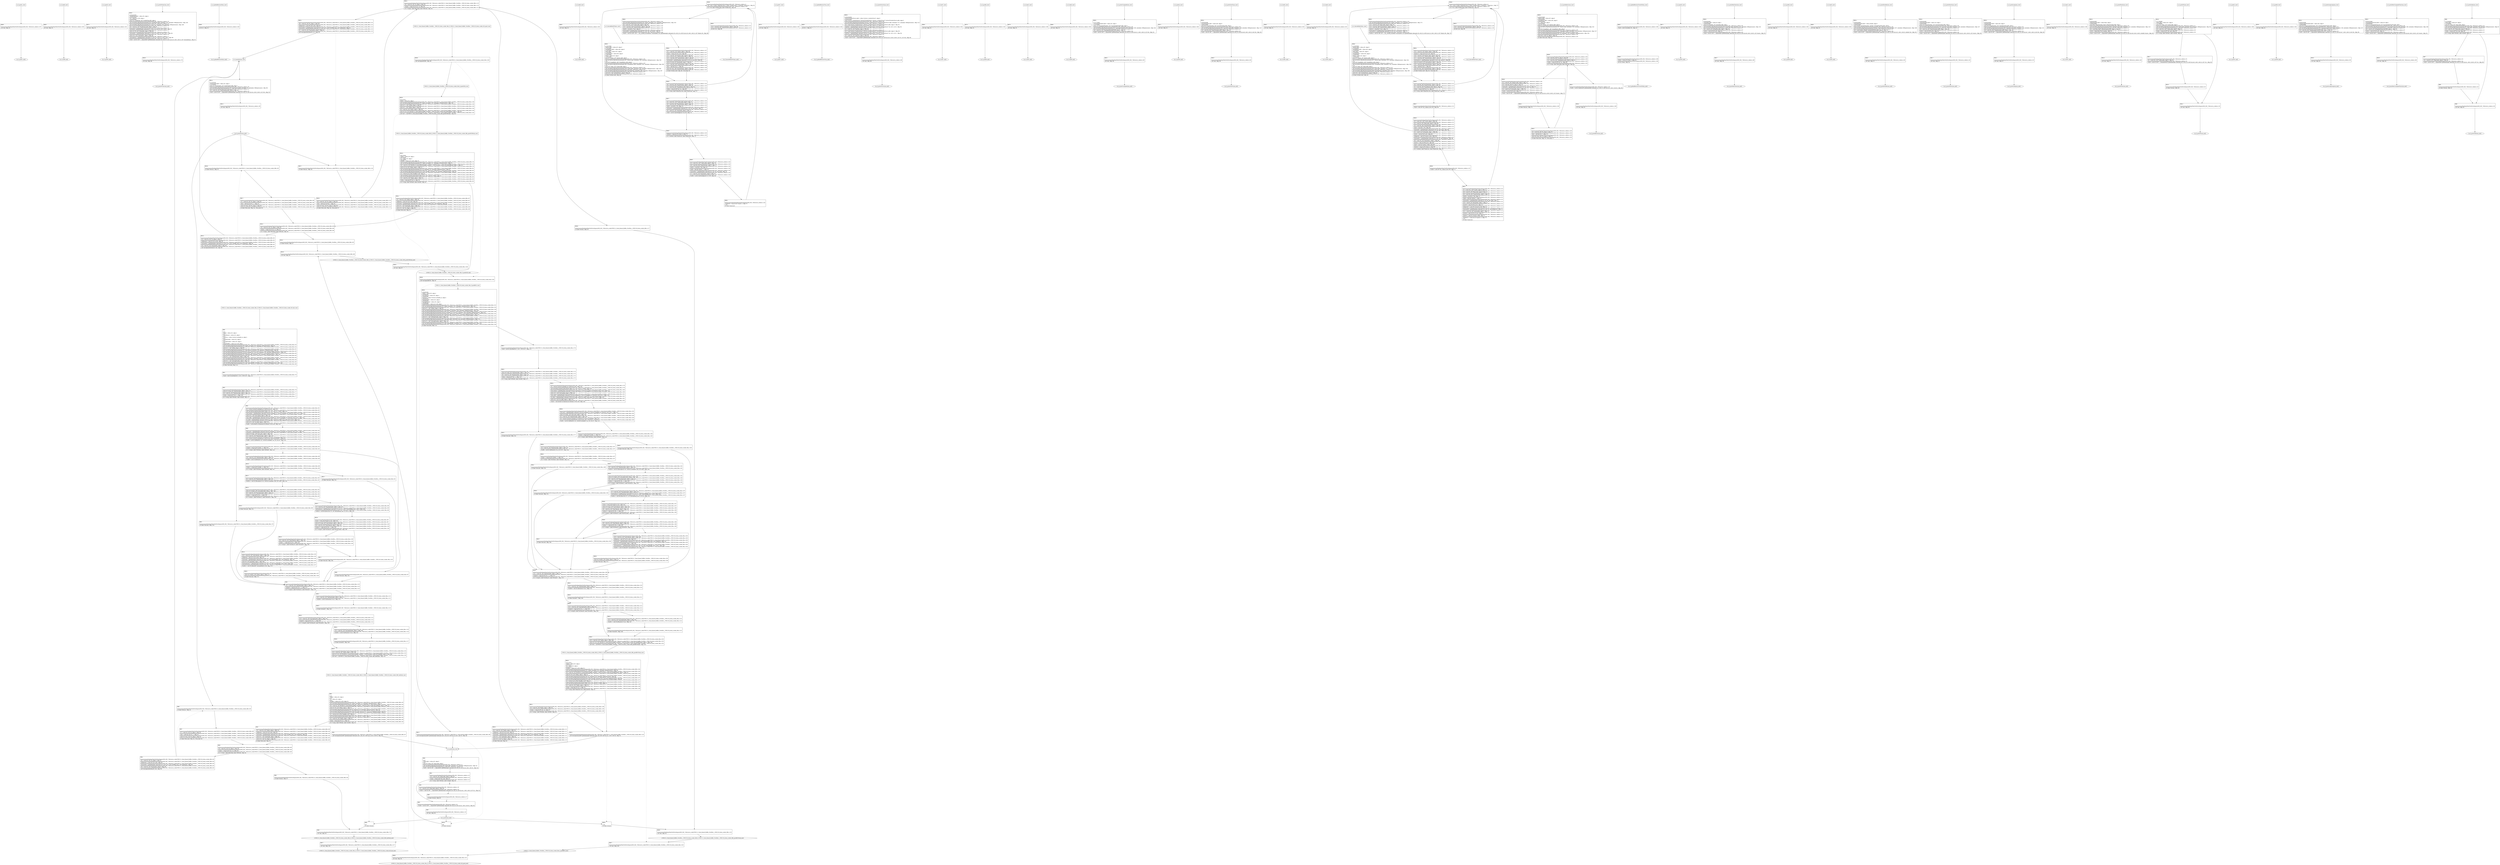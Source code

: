 digraph "icfg graph" {
BBio_ll_good1_end [label="{io_ll_good1_end}"];
BBio_ll_bad6_end [label="{io_ll_bad6_end}"];
BBio_ll_good5_end [label="{io_ll_good5_end}"];
BBio_ll_printWcharLine_end [label="{io_ll_printWcharLine_end}"];
BBio_ll_globalReturnsFalse_end [label="{io_ll_globalReturnsFalse_end}"];
BBCWE121_Stack_Based_Buffer_Overflow__CWE129_listen_socket_68a_ll_CWE121_Stack_Based_Buffer_Overflow__CWE129_listen_socket_68_good_end [label="{CWE121_Stack_Based_Buffer_Overflow__CWE129_listen_socket_68a_ll_CWE121_Stack_Based_Buffer_Overflow__CWE129_listen_socket_68_good_end}"];
BBio_ll_bad8_end [label="{io_ll_bad8_end}"];
BBio_ll_decodeHexWChars_end [label="{io_ll_decodeHexWChars_end}"];
BBio_ll_good7_end [label="{io_ll_good7_end}"];
BBio_ll_globalReturnsTrue_end [label="{io_ll_globalReturnsTrue_end}"];
BBio_ll_printStructLine_end [label="{io_ll_printStructLine_end}"];
BBio_ll_bad7_end [label="{io_ll_bad7_end}"];
BBio_ll_good6_end [label="{io_ll_good6_end}"];
BBio_ll_bad2_end [label="{io_ll_bad2_end}"];
BBio_ll_bad9_end [label="{io_ll_bad9_end}"];
BBio_ll_printUnsignedLine_end [label="{io_ll_printUnsignedLine_end}"];
BBio_ll_good4_end [label="{io_ll_good4_end}"];
BBio_ll_printSizeTLine_end [label="{io_ll_printSizeTLine_end}"];
BBio_ll_bad5_end [label="{io_ll_bad5_end}"];
BBio_ll_printLine_end [label="{io_ll_printLine_end}"];
BBCWE121_Stack_Based_Buffer_Overflow__CWE129_listen_socket_68b_ll_CWE121_Stack_Based_Buffer_Overflow__CWE129_listen_socket_68b_goodB2GSink_end [label="{CWE121_Stack_Based_Buffer_Overflow__CWE129_listen_socket_68b_ll_CWE121_Stack_Based_Buffer_Overflow__CWE129_listen_socket_68b_goodB2GSink_end}"];
BBCWE121_Stack_Based_Buffer_Overflow__CWE129_listen_socket_68a_ll_goodB2G_end [label="{CWE121_Stack_Based_Buffer_Overflow__CWE129_listen_socket_68a_ll_goodB2G_end}"];
BBio_ll_bad4_end [label="{io_ll_bad4_end}"];
BBio_ll_decodeHexChars_end [label="{io_ll_decodeHexChars_end}"];
BBio_ll_printBytesLine_end [label="{io_ll_printBytesLine_end}"];
BBio_ll_globalReturnsTrueOrFalse_end [label="{io_ll_globalReturnsTrueOrFalse_end}"];
BBCWE121_Stack_Based_Buffer_Overflow__CWE129_listen_socket_68b_ll_CWE121_Stack_Based_Buffer_Overflow__CWE129_listen_socket_68b_goodG2BSink_end [label="{CWE121_Stack_Based_Buffer_Overflow__CWE129_listen_socket_68b_ll_CWE121_Stack_Based_Buffer_Overflow__CWE129_listen_socket_68b_goodG2BSink_end}"];
BBio_ll_good3_end [label="{io_ll_good3_end}"];
BBio_ll_printHexCharLine_end [label="{io_ll_printHexCharLine_end}"];
BBCWE121_Stack_Based_Buffer_Overflow__CWE129_listen_socket_68a_ll_CWE121_Stack_Based_Buffer_Overflow__CWE129_listen_socket_68_bad_end [label="{CWE121_Stack_Based_Buffer_Overflow__CWE129_listen_socket_68a_ll_CWE121_Stack_Based_Buffer_Overflow__CWE129_listen_socket_68_bad_end}"];
BBio_ll_good9_end [label="{io_ll_good9_end}"];
BBio_ll_bad3_end [label="{io_ll_bad3_end}"];
BBio_ll_printDoubleLine_end [label="{io_ll_printDoubleLine_end}"];
BBio_ll_printShortLine_end [label="{io_ll_printShortLine_end}"];
BBCWE121_Stack_Based_Buffer_Overflow__CWE129_listen_socket_68b_ll_CWE121_Stack_Based_Buffer_Overflow__CWE129_listen_socket_68b_badSink_end [label="{CWE121_Stack_Based_Buffer_Overflow__CWE129_listen_socket_68b_ll_CWE121_Stack_Based_Buffer_Overflow__CWE129_listen_socket_68b_badSink_end}"];
BBio_ll_printLongLine_end [label="{io_ll_printLongLine_end}"];
BBio_ll_bad1_end [label="{io_ll_bad1_end}"];
BBio_ll_printFloatLine_end [label="{io_ll_printFloatLine_end}"];
BBio_ll_printWLine_end [label="{io_ll_printWLine_end}"];
BBio_ll_good2_end [label="{io_ll_good2_end}"];
BBio_ll_printIntLine_end [label="{io_ll_printIntLine_end}"];
BBio_ll_good8_end [label="{io_ll_good8_end}"];
BBio_ll_printLongLongLine_end [label="{io_ll_printLongLongLine_end}"];
BBio_ll_printHexUnsignedCharLine_end [label="{io_ll_printHexUnsignedCharLine_end}"];
BBio_ll_printSinkLine_end [label="{io_ll_printSinkLine_end}"];
BBCWE121_Stack_Based_Buffer_Overflow__CWE129_listen_socket_68a_ll_goodG2B_end [label="{CWE121_Stack_Based_Buffer_Overflow__CWE129_listen_socket_68a_ll_goodG2B_end}"];
BBio_ll_good1_start [label="{io_ll_good1_start}", shape=record];
io_ll_good1BB69 [label="{BB69:\l\l/home/raoxue/Desktop/MemVerif/workspace/000_062_748/source_code/io.c:187\l
  ret void, !dbg !52\l
}", shape=record];
BBio_ll_bad6_start [label="{io_ll_bad6_start}", shape=record];
io_ll_bad6BB83 [label="{BB83:\l\l/home/raoxue/Desktop/MemVerif/workspace/000_062_748/source_code/io.c:203\l
  ret void, !dbg !52\l
}", shape=record];
BBio_ll_good5_start [label="{io_ll_good5_start}", shape=record];
io_ll_good5BB73 [label="{BB73:\l\l/home/raoxue/Desktop/MemVerif/workspace/000_062_748/source_code/io.c:191\l
  ret void, !dbg !52\l
}", shape=record];
BBio_ll_printWcharLine_start [label="{io_ll_printWcharLine_start}", shape=record];
io_ll_printWcharLineBB28 [label="{BB28:\l\l/:4264426496\l
  %wideChar.addr = alloca i32, align 4\l
/:4264426496\l
  %s = alloca [2 x i32], align 4\l
/:4264426496\l
  store i32 %wideChar, i32* %wideChar.addr, align 4\l
/home/raoxue/Desktop/MemVerif/workspace/000_062_748/source_code/io.c:70\l
  call void @llvm.dbg.declare(metadata i32* %wideChar.addr, metadata !162, metadata !DIExpression()), !dbg !163\l
/home/raoxue/Desktop/MemVerif/workspace/000_062_748/source_code/io.c:74\l
  call void @llvm.dbg.declare(metadata [2 x i32]* %s, metadata !164, metadata !DIExpression()), !dbg !168\l
/home/raoxue/Desktop/MemVerif/workspace/000_062_748/source_code/io.c:75\l
  %0 = load i32, i32* %wideChar.addr, align 4, !dbg !61\l
/home/raoxue/Desktop/MemVerif/workspace/000_062_748/source_code/io.c:75\l
  %arrayidx = getelementptr inbounds [2 x i32], [2 x i32]* %s, i64 0, i64 0, !dbg !62\l
/home/raoxue/Desktop/MemVerif/workspace/000_062_748/source_code/io.c:75\l
  store i32 %0, i32* %arrayidx, align 4, !dbg !63\l
/home/raoxue/Desktop/MemVerif/workspace/000_062_748/source_code/io.c:76\l
  %arrayidx1 = getelementptr inbounds [2 x i32], [2 x i32]* %s, i64 0, i64 1, !dbg !64\l
/home/raoxue/Desktop/MemVerif/workspace/000_062_748/source_code/io.c:76\l
  store i32 0, i32* %arrayidx1, align 4, !dbg !65\l
/home/raoxue/Desktop/MemVerif/workspace/000_062_748/source_code/io.c:77\l
  %arraydecay = getelementptr inbounds [2 x i32], [2 x i32]* %s, i64 0, i64 0, !dbg !66\l
/home/raoxue/Desktop/MemVerif/workspace/000_062_748/source_code/io.c:77\l
  %call = call i32 (i8*, ...) @printf(i8* getelementptr inbounds ([5 x i8], [5 x i8]* @.str.10, i64 0, i64 0), i32* %arraydecay), !dbg !67\l
}", shape=record];
io_ll_printWcharLineBB28 [label="{BB28:\l\l/:4264426496\l
  %wideChar.addr = alloca i32, align 4\l
/:4264426496\l
  %s = alloca [2 x i32], align 4\l
/:4264426496\l
  store i32 %wideChar, i32* %wideChar.addr, align 4\l
/home/raoxue/Desktop/MemVerif/workspace/000_062_748/source_code/io.c:70\l
  call void @llvm.dbg.declare(metadata i32* %wideChar.addr, metadata !162, metadata !DIExpression()), !dbg !163\l
/home/raoxue/Desktop/MemVerif/workspace/000_062_748/source_code/io.c:74\l
  call void @llvm.dbg.declare(metadata [2 x i32]* %s, metadata !164, metadata !DIExpression()), !dbg !168\l
/home/raoxue/Desktop/MemVerif/workspace/000_062_748/source_code/io.c:75\l
  %0 = load i32, i32* %wideChar.addr, align 4, !dbg !61\l
/home/raoxue/Desktop/MemVerif/workspace/000_062_748/source_code/io.c:75\l
  %arrayidx = getelementptr inbounds [2 x i32], [2 x i32]* %s, i64 0, i64 0, !dbg !62\l
/home/raoxue/Desktop/MemVerif/workspace/000_062_748/source_code/io.c:75\l
  store i32 %0, i32* %arrayidx, align 4, !dbg !63\l
/home/raoxue/Desktop/MemVerif/workspace/000_062_748/source_code/io.c:76\l
  %arrayidx1 = getelementptr inbounds [2 x i32], [2 x i32]* %s, i64 0, i64 1, !dbg !64\l
/home/raoxue/Desktop/MemVerif/workspace/000_062_748/source_code/io.c:76\l
  store i32 0, i32* %arrayidx1, align 4, !dbg !65\l
/home/raoxue/Desktop/MemVerif/workspace/000_062_748/source_code/io.c:77\l
  %arraydecay = getelementptr inbounds [2 x i32], [2 x i32]* %s, i64 0, i64 0, !dbg !66\l
/home/raoxue/Desktop/MemVerif/workspace/000_062_748/source_code/io.c:77\l
  %call = call i32 (i8*, ...) @printf(i8* getelementptr inbounds ([5 x i8], [5 x i8]* @.str.10, i64 0, i64 0), i32* %arraydecay), !dbg !67\l
}", shape=record];
io_ll_printWcharLineBB29 [label="{BB29:\l\l/home/raoxue/Desktop/MemVerif/workspace/000_062_748/source_code/io.c:78\l
  ret void, !dbg !68\l
}", shape=record];
BBio_ll_globalReturnsFalse_start [label="{io_ll_globalReturnsFalse_start}", shape=record];
io_ll_globalReturnsFalseBB66 [label="{BB66:\l\l/home/raoxue/Desktop/MemVerif/workspace/000_062_748/source_code/io.c:163\l
  ret i32 0, !dbg !52\l
}", shape=record];
BBCWE121_Stack_Based_Buffer_Overflow__CWE129_listen_socket_68a_ll_CWE121_Stack_Based_Buffer_Overflow__CWE129_listen_socket_68_good_start [label="{CWE121_Stack_Based_Buffer_Overflow__CWE129_listen_socket_68a_ll_CWE121_Stack_Based_Buffer_Overflow__CWE129_listen_socket_68_good_start}", shape=record];
CWE121_Stack_Based_Buffer_Overflow__CWE129_listen_socket_68a_ll_CWE121_Stack_Based_Buffer_Overflow__CWE129_listen_socket_68_goodBB58 [label="{BB58:\l\l/home/raoxue/Desktop/MemVerif/workspace/000_062_748/source_code/CWE121_Stack_Based_Buffer_Overflow__CWE129_listen_socket_68a.c:229\l
  call void @goodG2B(), !dbg !80\l
}", shape=record];
CWE121_Stack_Based_Buffer_Overflow__CWE129_listen_socket_68a_ll_CWE121_Stack_Based_Buffer_Overflow__CWE129_listen_socket_68_goodBB58 [label="{BB58:\l\l/home/raoxue/Desktop/MemVerif/workspace/000_062_748/source_code/CWE121_Stack_Based_Buffer_Overflow__CWE129_listen_socket_68a.c:229\l
  call void @goodG2B(), !dbg !80\l
}", shape=record];
CWE121_Stack_Based_Buffer_Overflow__CWE129_listen_socket_68a_ll_CWE121_Stack_Based_Buffer_Overflow__CWE129_listen_socket_68_goodBB59 [label="{BB59:\l\l/home/raoxue/Desktop/MemVerif/workspace/000_062_748/source_code/CWE121_Stack_Based_Buffer_Overflow__CWE129_listen_socket_68a.c:230\l
  call void @goodB2G(), !dbg !81\l
}", shape=record];
CWE121_Stack_Based_Buffer_Overflow__CWE129_listen_socket_68a_ll_CWE121_Stack_Based_Buffer_Overflow__CWE129_listen_socket_68_goodBB59 [label="{BB59:\l\l/home/raoxue/Desktop/MemVerif/workspace/000_062_748/source_code/CWE121_Stack_Based_Buffer_Overflow__CWE129_listen_socket_68a.c:230\l
  call void @goodB2G(), !dbg !81\l
}", shape=record];
CWE121_Stack_Based_Buffer_Overflow__CWE129_listen_socket_68a_ll_CWE121_Stack_Based_Buffer_Overflow__CWE129_listen_socket_68_goodBB60 [label="{BB60:\l\l/home/raoxue/Desktop/MemVerif/workspace/000_062_748/source_code/CWE121_Stack_Based_Buffer_Overflow__CWE129_listen_socket_68a.c:231\l
  ret void, !dbg !82\l
}", shape=record];
BBio_ll_bad8_start [label="{io_ll_bad8_start}", shape=record];
io_ll_bad8BB85 [label="{BB85:\l\l/home/raoxue/Desktop/MemVerif/workspace/000_062_748/source_code/io.c:205\l
  ret void, !dbg !52\l
}", shape=record];
BBio_ll_decodeHexWChars_start [label="{io_ll_decodeHexWChars_start}", shape=record];
io_ll_decodeHexWCharsBB55 [label="{BB55:\l\l/:112613960\l
  %bytes.addr = alloca i8*, align 8\l
/:112613960\l
  %numBytes.addr = alloca i64, align 8\l
/:112613960\l
  %hex.addr = alloca i32*, align 8\l
/:112613960\l
  %numWritten = alloca i64, align 8\l
/:112613960\l
  %byte = alloca i32, align 4\l
/:112613960\l
  store i8* %bytes, i8** %bytes.addr, align 8\l
/home/raoxue/Desktop/MemVerif/workspace/000_062_748/source_code/io.c:135\l
  call void @llvm.dbg.declare(metadata i8** %bytes.addr, metadata !290, metadata !DIExpression()), !dbg !291\l
/:135\l
  store i64 %numBytes, i64* %numBytes.addr, align 8\l
/home/raoxue/Desktop/MemVerif/workspace/000_062_748/source_code/io.c:135\l
  call void @llvm.dbg.declare(metadata i64* %numBytes.addr, metadata !292, metadata !DIExpression()), !dbg !293\l
/:135\l
  store i32* %hex, i32** %hex.addr, align 8\l
/home/raoxue/Desktop/MemVerif/workspace/000_062_748/source_code/io.c:135\l
  call void @llvm.dbg.declare(metadata i32** %hex.addr, metadata !294, metadata !DIExpression()), !dbg !295\l
/home/raoxue/Desktop/MemVerif/workspace/000_062_748/source_code/io.c:137\l
  call void @llvm.dbg.declare(metadata i64* %numWritten, metadata !296, metadata !DIExpression()), !dbg !297\l
/home/raoxue/Desktop/MemVerif/workspace/000_062_748/source_code/io.c:137\l
  store i64 0, i64* %numWritten, align 8, !dbg !65\l
/home/raoxue/Desktop/MemVerif/workspace/000_062_748/source_code/io.c:143\l
  br label %while.cond, !dbg !66\l
}", shape=record];
io_ll_decodeHexWCharsBB56 [label="{BB56:\l\l/home/raoxue/Desktop/MemVerif/workspace/000_062_748/source_code/io.c:143\l
  %0 = load i64, i64* %numWritten, align 8, !dbg !67\l
/home/raoxue/Desktop/MemVerif/workspace/000_062_748/source_code/io.c:143\l
  %1 = load i64, i64* %numBytes.addr, align 8, !dbg !68\l
/home/raoxue/Desktop/MemVerif/workspace/000_062_748/source_code/io.c:143\l
  %cmp = icmp ult i64 %0, %1, !dbg !69\l
/home/raoxue/Desktop/MemVerif/workspace/000_062_748/source_code/io.c:143\l
  br i1 %cmp, label %land.lhs.true, label %land.end, !dbg !70\l
}", shape=record];
io_ll_decodeHexWCharsBB57 [label="{BB57:\l\l/home/raoxue/Desktop/MemVerif/workspace/000_062_748/source_code/io.c:143\l
  %2 = load i32*, i32** %hex.addr, align 8, !dbg !71\l
/home/raoxue/Desktop/MemVerif/workspace/000_062_748/source_code/io.c:143\l
  %3 = load i64, i64* %numWritten, align 8, !dbg !72\l
/home/raoxue/Desktop/MemVerif/workspace/000_062_748/source_code/io.c:143\l
  %mul = mul i64 2, %3, !dbg !73\l
/home/raoxue/Desktop/MemVerif/workspace/000_062_748/source_code/io.c:143\l
  %arrayidx = getelementptr inbounds i32, i32* %2, i64 %mul, !dbg !71\l
/home/raoxue/Desktop/MemVerif/workspace/000_062_748/source_code/io.c:143\l
  %4 = load i32, i32* %arrayidx, align 4, !dbg !71\l
/home/raoxue/Desktop/MemVerif/workspace/000_062_748/source_code/io.c:143\l
  %call = call i32 @iswxdigit(i32 %4) #5, !dbg !74\l
}", shape=record];
io_ll_decodeHexWCharsBB57 [label="{BB57:\l\l/home/raoxue/Desktop/MemVerif/workspace/000_062_748/source_code/io.c:143\l
  %2 = load i32*, i32** %hex.addr, align 8, !dbg !71\l
/home/raoxue/Desktop/MemVerif/workspace/000_062_748/source_code/io.c:143\l
  %3 = load i64, i64* %numWritten, align 8, !dbg !72\l
/home/raoxue/Desktop/MemVerif/workspace/000_062_748/source_code/io.c:143\l
  %mul = mul i64 2, %3, !dbg !73\l
/home/raoxue/Desktop/MemVerif/workspace/000_062_748/source_code/io.c:143\l
  %arrayidx = getelementptr inbounds i32, i32* %2, i64 %mul, !dbg !71\l
/home/raoxue/Desktop/MemVerif/workspace/000_062_748/source_code/io.c:143\l
  %4 = load i32, i32* %arrayidx, align 4, !dbg !71\l
/home/raoxue/Desktop/MemVerif/workspace/000_062_748/source_code/io.c:143\l
  %call = call i32 @iswxdigit(i32 %4) #5, !dbg !74\l
}", shape=record];
io_ll_decodeHexWCharsBB59 [label="{BB59:\l\l/home/raoxue/Desktop/MemVerif/workspace/000_062_748/source_code/io.c:143\l
  %tobool = icmp ne i32 %call, 0, !dbg !74\l
/home/raoxue/Desktop/MemVerif/workspace/000_062_748/source_code/io.c:143\l
  br i1 %tobool, label %land.rhs, label %land.end, !dbg !75\l
}", shape=record];
io_ll_decodeHexWCharsBB60 [label="{BB60:\l\l/home/raoxue/Desktop/MemVerif/workspace/000_062_748/source_code/io.c:143\l
  %5 = load i32*, i32** %hex.addr, align 8, !dbg !76\l
/home/raoxue/Desktop/MemVerif/workspace/000_062_748/source_code/io.c:143\l
  %6 = load i64, i64* %numWritten, align 8, !dbg !77\l
/home/raoxue/Desktop/MemVerif/workspace/000_062_748/source_code/io.c:143\l
  %mul1 = mul i64 2, %6, !dbg !78\l
/home/raoxue/Desktop/MemVerif/workspace/000_062_748/source_code/io.c:143\l
  %add = add i64 %mul1, 1, !dbg !79\l
/home/raoxue/Desktop/MemVerif/workspace/000_062_748/source_code/io.c:143\l
  %arrayidx2 = getelementptr inbounds i32, i32* %5, i64 %add, !dbg !76\l
/home/raoxue/Desktop/MemVerif/workspace/000_062_748/source_code/io.c:143\l
  %7 = load i32, i32* %arrayidx2, align 4, !dbg !76\l
/home/raoxue/Desktop/MemVerif/workspace/000_062_748/source_code/io.c:143\l
  %call3 = call i32 @iswxdigit(i32 %7) #5, !dbg !80\l
}", shape=record];
io_ll_decodeHexWCharsBB60 [label="{BB60:\l\l/home/raoxue/Desktop/MemVerif/workspace/000_062_748/source_code/io.c:143\l
  %5 = load i32*, i32** %hex.addr, align 8, !dbg !76\l
/home/raoxue/Desktop/MemVerif/workspace/000_062_748/source_code/io.c:143\l
  %6 = load i64, i64* %numWritten, align 8, !dbg !77\l
/home/raoxue/Desktop/MemVerif/workspace/000_062_748/source_code/io.c:143\l
  %mul1 = mul i64 2, %6, !dbg !78\l
/home/raoxue/Desktop/MemVerif/workspace/000_062_748/source_code/io.c:143\l
  %add = add i64 %mul1, 1, !dbg !79\l
/home/raoxue/Desktop/MemVerif/workspace/000_062_748/source_code/io.c:143\l
  %arrayidx2 = getelementptr inbounds i32, i32* %5, i64 %add, !dbg !76\l
/home/raoxue/Desktop/MemVerif/workspace/000_062_748/source_code/io.c:143\l
  %7 = load i32, i32* %arrayidx2, align 4, !dbg !76\l
/home/raoxue/Desktop/MemVerif/workspace/000_062_748/source_code/io.c:143\l
  %call3 = call i32 @iswxdigit(i32 %7) #5, !dbg !80\l
}", shape=record];
io_ll_decodeHexWCharsBB61 [label="{BB61:\l\l/home/raoxue/Desktop/MemVerif/workspace/000_062_748/source_code/io.c:143\l
  %tobool4 = icmp ne i32 %call3, 0, !dbg !75\l
/:143\l
  br label %land.end\l
}", shape=record];
io_ll_decodeHexWCharsBB58 [label="{BB58:\l\l/home/raoxue/Desktop/MemVerif/workspace/000_062_748/source_code/io.c:0\l
  %8 = phi i1 [ false, %land.lhs.true ], [ false, %while.cond ], [ %tobool4, %land.rhs ], !dbg !81\l
/home/raoxue/Desktop/MemVerif/workspace/000_062_748/source_code/io.c:143\l
  br i1 %8, label %while.body, label %while.end, !dbg !66\l
}", shape=record];
io_ll_decodeHexWCharsBB62 [label="{BB62:\l\l/home/raoxue/Desktop/MemVerif/workspace/000_062_748/source_code/io.c:145\l
  call void @llvm.dbg.declare(metadata i32* %byte, metadata !314, metadata !DIExpression()), !dbg !316\l
/home/raoxue/Desktop/MemVerif/workspace/000_062_748/source_code/io.c:146\l
  %9 = load i32*, i32** %hex.addr, align 8, !dbg !85\l
/home/raoxue/Desktop/MemVerif/workspace/000_062_748/source_code/io.c:146\l
  %10 = load i64, i64* %numWritten, align 8, !dbg !86\l
/home/raoxue/Desktop/MemVerif/workspace/000_062_748/source_code/io.c:146\l
  %mul5 = mul i64 2, %10, !dbg !87\l
/home/raoxue/Desktop/MemVerif/workspace/000_062_748/source_code/io.c:146\l
  %arrayidx6 = getelementptr inbounds i32, i32* %9, i64 %mul5, !dbg !85\l
/home/raoxue/Desktop/MemVerif/workspace/000_062_748/source_code/io.c:146\l
  %call7 = call i32 (i32*, i32*, ...) @__isoc99_swscanf(i32* %arrayidx6, i32* getelementptr inbounds ([5 x i32], [5 x i32]* @.str.16, i64 0, i64 0), i32* %byte) #5, !dbg !88\l
}", shape=record];
io_ll_decodeHexWCharsBB62 [label="{BB62:\l\l/home/raoxue/Desktop/MemVerif/workspace/000_062_748/source_code/io.c:145\l
  call void @llvm.dbg.declare(metadata i32* %byte, metadata !314, metadata !DIExpression()), !dbg !316\l
/home/raoxue/Desktop/MemVerif/workspace/000_062_748/source_code/io.c:146\l
  %9 = load i32*, i32** %hex.addr, align 8, !dbg !85\l
/home/raoxue/Desktop/MemVerif/workspace/000_062_748/source_code/io.c:146\l
  %10 = load i64, i64* %numWritten, align 8, !dbg !86\l
/home/raoxue/Desktop/MemVerif/workspace/000_062_748/source_code/io.c:146\l
  %mul5 = mul i64 2, %10, !dbg !87\l
/home/raoxue/Desktop/MemVerif/workspace/000_062_748/source_code/io.c:146\l
  %arrayidx6 = getelementptr inbounds i32, i32* %9, i64 %mul5, !dbg !85\l
/home/raoxue/Desktop/MemVerif/workspace/000_062_748/source_code/io.c:146\l
  %call7 = call i32 (i32*, i32*, ...) @__isoc99_swscanf(i32* %arrayidx6, i32* getelementptr inbounds ([5 x i32], [5 x i32]* @.str.16, i64 0, i64 0), i32* %byte) #5, !dbg !88\l
}", shape=record];
io_ll_decodeHexWCharsBB64 [label="{BB64:\l\l/home/raoxue/Desktop/MemVerif/workspace/000_062_748/source_code/io.c:147\l
  %11 = load i32, i32* %byte, align 4, !dbg !89\l
/home/raoxue/Desktop/MemVerif/workspace/000_062_748/source_code/io.c:147\l
  %conv = trunc i32 %11 to i8, !dbg !90\l
/home/raoxue/Desktop/MemVerif/workspace/000_062_748/source_code/io.c:147\l
  %12 = load i8*, i8** %bytes.addr, align 8, !dbg !91\l
/home/raoxue/Desktop/MemVerif/workspace/000_062_748/source_code/io.c:147\l
  %13 = load i64, i64* %numWritten, align 8, !dbg !92\l
/home/raoxue/Desktop/MemVerif/workspace/000_062_748/source_code/io.c:147\l
  %arrayidx8 = getelementptr inbounds i8, i8* %12, i64 %13, !dbg !91\l
/home/raoxue/Desktop/MemVerif/workspace/000_062_748/source_code/io.c:147\l
  store i8 %conv, i8* %arrayidx8, align 1, !dbg !93\l
/home/raoxue/Desktop/MemVerif/workspace/000_062_748/source_code/io.c:148\l
  %14 = load i64, i64* %numWritten, align 8, !dbg !94\l
/home/raoxue/Desktop/MemVerif/workspace/000_062_748/source_code/io.c:148\l
  %inc = add i64 %14, 1, !dbg !94\l
/home/raoxue/Desktop/MemVerif/workspace/000_062_748/source_code/io.c:148\l
  store i64 %inc, i64* %numWritten, align 8, !dbg !94\l
/home/raoxue/Desktop/MemVerif/workspace/000_062_748/source_code/io.c:143\l
  br label %while.cond, !dbg !66, !llvm.loop !95\l
}", shape=record];
io_ll_decodeHexWCharsBB63 [label="{BB63:\l\l/home/raoxue/Desktop/MemVerif/workspace/000_062_748/source_code/io.c:151\l
  %15 = load i64, i64* %numWritten, align 8, !dbg !98\l
/home/raoxue/Desktop/MemVerif/workspace/000_062_748/source_code/io.c:151\l
  ret i64 %15, !dbg !99\l
}", shape=record];
BBio_ll_good7_start [label="{io_ll_good7_start}", shape=record];
io_ll_good7BB75 [label="{BB75:\l\l/home/raoxue/Desktop/MemVerif/workspace/000_062_748/source_code/io.c:193\l
  ret void, !dbg !52\l
}", shape=record];
BBio_ll_globalReturnsTrue_start [label="{io_ll_globalReturnsTrue_start}", shape=record];
io_ll_globalReturnsTrueBB65 [label="{BB65:\l\l/home/raoxue/Desktop/MemVerif/workspace/000_062_748/source_code/io.c:158\l
  ret i32 1, !dbg !52\l
}", shape=record];
BBio_ll_printStructLine_start [label="{io_ll_printStructLine_start}", shape=record];
io_ll_printStructLineBB36 [label="{BB36:\l\l/:4264426496\l
  %structTwoIntsStruct.addr = alloca %struct._twoIntsStruct*, align 8\l
/:4264426496\l
  store %struct._twoIntsStruct* %structTwoIntsStruct, %struct._twoIntsStruct** %structTwoIntsStruct.addr, align 8\l
/home/raoxue/Desktop/MemVerif/workspace/000_062_748/source_code/io.c:95\l
  call void @llvm.dbg.declare(metadata %struct._twoIntsStruct** %structTwoIntsStruct.addr, metadata !212, metadata !DIExpression()), !dbg !213\l
/home/raoxue/Desktop/MemVerif/workspace/000_062_748/source_code/io.c:97\l
  %0 = load %struct._twoIntsStruct*, %struct._twoIntsStruct** %structTwoIntsStruct.addr, align 8, !dbg !61\l
/home/raoxue/Desktop/MemVerif/workspace/000_062_748/source_code/io.c:97\l
  %intOne = getelementptr inbounds %struct._twoIntsStruct, %struct._twoIntsStruct* %0, i32 0, i32 0, !dbg !62\l
/home/raoxue/Desktop/MemVerif/workspace/000_062_748/source_code/io.c:97\l
  %1 = load i32, i32* %intOne, align 4, !dbg !62\l
/home/raoxue/Desktop/MemVerif/workspace/000_062_748/source_code/io.c:97\l
  %2 = load %struct._twoIntsStruct*, %struct._twoIntsStruct** %structTwoIntsStruct.addr, align 8, !dbg !63\l
/home/raoxue/Desktop/MemVerif/workspace/000_062_748/source_code/io.c:97\l
  %intTwo = getelementptr inbounds %struct._twoIntsStruct, %struct._twoIntsStruct* %2, i32 0, i32 1, !dbg !64\l
/home/raoxue/Desktop/MemVerif/workspace/000_062_748/source_code/io.c:97\l
  %3 = load i32, i32* %intTwo, align 4, !dbg !64\l
/home/raoxue/Desktop/MemVerif/workspace/000_062_748/source_code/io.c:97\l
  %call = call i32 (i8*, ...) @printf(i8* getelementptr inbounds ([10 x i8], [10 x i8]* @.str.13, i64 0, i64 0), i32 %1, i32 %3), !dbg !65\l
}", shape=record];
io_ll_printStructLineBB36 [label="{BB36:\l\l/:4264426496\l
  %structTwoIntsStruct.addr = alloca %struct._twoIntsStruct*, align 8\l
/:4264426496\l
  store %struct._twoIntsStruct* %structTwoIntsStruct, %struct._twoIntsStruct** %structTwoIntsStruct.addr, align 8\l
/home/raoxue/Desktop/MemVerif/workspace/000_062_748/source_code/io.c:95\l
  call void @llvm.dbg.declare(metadata %struct._twoIntsStruct** %structTwoIntsStruct.addr, metadata !212, metadata !DIExpression()), !dbg !213\l
/home/raoxue/Desktop/MemVerif/workspace/000_062_748/source_code/io.c:97\l
  %0 = load %struct._twoIntsStruct*, %struct._twoIntsStruct** %structTwoIntsStruct.addr, align 8, !dbg !61\l
/home/raoxue/Desktop/MemVerif/workspace/000_062_748/source_code/io.c:97\l
  %intOne = getelementptr inbounds %struct._twoIntsStruct, %struct._twoIntsStruct* %0, i32 0, i32 0, !dbg !62\l
/home/raoxue/Desktop/MemVerif/workspace/000_062_748/source_code/io.c:97\l
  %1 = load i32, i32* %intOne, align 4, !dbg !62\l
/home/raoxue/Desktop/MemVerif/workspace/000_062_748/source_code/io.c:97\l
  %2 = load %struct._twoIntsStruct*, %struct._twoIntsStruct** %structTwoIntsStruct.addr, align 8, !dbg !63\l
/home/raoxue/Desktop/MemVerif/workspace/000_062_748/source_code/io.c:97\l
  %intTwo = getelementptr inbounds %struct._twoIntsStruct, %struct._twoIntsStruct* %2, i32 0, i32 1, !dbg !64\l
/home/raoxue/Desktop/MemVerif/workspace/000_062_748/source_code/io.c:97\l
  %3 = load i32, i32* %intTwo, align 4, !dbg !64\l
/home/raoxue/Desktop/MemVerif/workspace/000_062_748/source_code/io.c:97\l
  %call = call i32 (i8*, ...) @printf(i8* getelementptr inbounds ([10 x i8], [10 x i8]* @.str.13, i64 0, i64 0), i32 %1, i32 %3), !dbg !65\l
}", shape=record];
io_ll_printStructLineBB37 [label="{BB37:\l\l/home/raoxue/Desktop/MemVerif/workspace/000_062_748/source_code/io.c:98\l
  ret void, !dbg !66\l
}", shape=record];
BBio_ll_bad7_start [label="{io_ll_bad7_start}", shape=record];
io_ll_bad7BB84 [label="{BB84:\l\l/home/raoxue/Desktop/MemVerif/workspace/000_062_748/source_code/io.c:204\l
  ret void, !dbg !52\l
}", shape=record];
BBio_ll_good6_start [label="{io_ll_good6_start}", shape=record];
io_ll_good6BB74 [label="{BB74:\l\l/home/raoxue/Desktop/MemVerif/workspace/000_062_748/source_code/io.c:192\l
  ret void, !dbg !52\l
}", shape=record];
BBio_ll_bad2_start [label="{io_ll_bad2_start}", shape=record];
io_ll_bad2BB79 [label="{BB79:\l\l/home/raoxue/Desktop/MemVerif/workspace/000_062_748/source_code/io.c:199\l
  ret void, !dbg !52\l
}", shape=record];
BBio_ll_bad9_start [label="{io_ll_bad9_start}", shape=record];
io_ll_bad9BB86 [label="{BB86:\l\l/home/raoxue/Desktop/MemVerif/workspace/000_062_748/source_code/io.c:206\l
  ret void, !dbg !52\l
}", shape=record];
BBio_ll_printUnsignedLine_start [label="{io_ll_printUnsignedLine_start}", shape=record];
io_ll_printUnsignedLineBB30 [label="{BB30:\l\l/:112775000\l
  %unsignedNumber.addr = alloca i32, align 4\l
/:112775000\l
  store i32 %unsignedNumber, i32* %unsignedNumber.addr, align 4\l
/home/raoxue/Desktop/MemVerif/workspace/000_062_748/source_code/io.c:80\l
  call void @llvm.dbg.declare(metadata i32* %unsignedNumber.addr, metadata !180, metadata !DIExpression()), !dbg !181\l
/home/raoxue/Desktop/MemVerif/workspace/000_062_748/source_code/io.c:82\l
  %0 = load i32, i32* %unsignedNumber.addr, align 4, !dbg !54\l
/home/raoxue/Desktop/MemVerif/workspace/000_062_748/source_code/io.c:82\l
  %call = call i32 (i8*, ...) @printf(i8* getelementptr inbounds ([4 x i8], [4 x i8]* @.str.11, i64 0, i64 0), i32 %0), !dbg !55\l
}", shape=record];
io_ll_printUnsignedLineBB30 [label="{BB30:\l\l/:112775000\l
  %unsignedNumber.addr = alloca i32, align 4\l
/:112775000\l
  store i32 %unsignedNumber, i32* %unsignedNumber.addr, align 4\l
/home/raoxue/Desktop/MemVerif/workspace/000_062_748/source_code/io.c:80\l
  call void @llvm.dbg.declare(metadata i32* %unsignedNumber.addr, metadata !180, metadata !DIExpression()), !dbg !181\l
/home/raoxue/Desktop/MemVerif/workspace/000_062_748/source_code/io.c:82\l
  %0 = load i32, i32* %unsignedNumber.addr, align 4, !dbg !54\l
/home/raoxue/Desktop/MemVerif/workspace/000_062_748/source_code/io.c:82\l
  %call = call i32 (i8*, ...) @printf(i8* getelementptr inbounds ([4 x i8], [4 x i8]* @.str.11, i64 0, i64 0), i32 %0), !dbg !55\l
}", shape=record];
io_ll_printUnsignedLineBB31 [label="{BB31:\l\l/home/raoxue/Desktop/MemVerif/workspace/000_062_748/source_code/io.c:83\l
  ret void, !dbg !56\l
}", shape=record];
BBio_ll_good4_start [label="{io_ll_good4_start}", shape=record];
io_ll_good4BB72 [label="{BB72:\l\l/home/raoxue/Desktop/MemVerif/workspace/000_062_748/source_code/io.c:190\l
  ret void, !dbg !52\l
}", shape=record];
BBio_ll_printSizeTLine_start [label="{io_ll_printSizeTLine_start}", shape=record];
io_ll_printSizeTLineBB24 [label="{BB24:\l\l/:4264426496\l
  %sizeTNumber.addr = alloca i64, align 8\l
/:4264426496\l
  store i64 %sizeTNumber, i64* %sizeTNumber.addr, align 8\l
/home/raoxue/Desktop/MemVerif/workspace/000_062_748/source_code/io.c:60\l
  call void @llvm.dbg.declare(metadata i64* %sizeTNumber.addr, metadata !146, metadata !DIExpression()), !dbg !147\l
/home/raoxue/Desktop/MemVerif/workspace/000_062_748/source_code/io.c:62\l
  %0 = load i64, i64* %sizeTNumber.addr, align 8, !dbg !57\l
/home/raoxue/Desktop/MemVerif/workspace/000_062_748/source_code/io.c:62\l
  %call = call i32 (i8*, ...) @printf(i8* getelementptr inbounds ([5 x i8], [5 x i8]* @.str.8, i64 0, i64 0), i64 %0), !dbg !58\l
}", shape=record];
io_ll_printSizeTLineBB24 [label="{BB24:\l\l/:4264426496\l
  %sizeTNumber.addr = alloca i64, align 8\l
/:4264426496\l
  store i64 %sizeTNumber, i64* %sizeTNumber.addr, align 8\l
/home/raoxue/Desktop/MemVerif/workspace/000_062_748/source_code/io.c:60\l
  call void @llvm.dbg.declare(metadata i64* %sizeTNumber.addr, metadata !146, metadata !DIExpression()), !dbg !147\l
/home/raoxue/Desktop/MemVerif/workspace/000_062_748/source_code/io.c:62\l
  %0 = load i64, i64* %sizeTNumber.addr, align 8, !dbg !57\l
/home/raoxue/Desktop/MemVerif/workspace/000_062_748/source_code/io.c:62\l
  %call = call i32 (i8*, ...) @printf(i8* getelementptr inbounds ([5 x i8], [5 x i8]* @.str.8, i64 0, i64 0), i64 %0), !dbg !58\l
}", shape=record];
io_ll_printSizeTLineBB25 [label="{BB25:\l\l/home/raoxue/Desktop/MemVerif/workspace/000_062_748/source_code/io.c:63\l
  ret void, !dbg !59\l
}", shape=record];
BBio_ll_bad5_start [label="{io_ll_bad5_start}", shape=record];
io_ll_bad5BB82 [label="{BB82:\l\l/home/raoxue/Desktop/MemVerif/workspace/000_062_748/source_code/io.c:202\l
  ret void, !dbg !52\l
}", shape=record];
BBio_ll_printLine_start [label="{io_ll_printLine_start}", shape=record];
io_ll_printLineBB0 [label="{BB0:\l\l/:415\l
  %line.addr = alloca i8*, align 8\l
/:415\l
  store i8* %line, i8** %line.addr, align 8\l
/home/raoxue/Desktop/MemVerif/workspace/000_062_748/source_code/io.c:11\l
  call void @llvm.dbg.declare(metadata i8** %line.addr, metadata !52, metadata !DIExpression()), !dbg !53\l
/home/raoxue/Desktop/MemVerif/workspace/000_062_748/source_code/io.c:13\l
  %call = call i32 (i8*, ...) @printf(i8* getelementptr inbounds ([9 x i8], [9 x i8]* @.str, i64 0, i64 0)), !dbg !54\l
}", shape=record];
io_ll_printLineBB0 [label="{BB0:\l\l/:415\l
  %line.addr = alloca i8*, align 8\l
/:415\l
  store i8* %line, i8** %line.addr, align 8\l
/home/raoxue/Desktop/MemVerif/workspace/000_062_748/source_code/io.c:11\l
  call void @llvm.dbg.declare(metadata i8** %line.addr, metadata !52, metadata !DIExpression()), !dbg !53\l
/home/raoxue/Desktop/MemVerif/workspace/000_062_748/source_code/io.c:13\l
  %call = call i32 (i8*, ...) @printf(i8* getelementptr inbounds ([9 x i8], [9 x i8]* @.str, i64 0, i64 0)), !dbg !54\l
}", shape=record];
io_ll_printLineBB1 [label="{BB1:\l\l/home/raoxue/Desktop/MemVerif/workspace/000_062_748/source_code/io.c:14\l
  %0 = load i8*, i8** %line.addr, align 8, !dbg !55\l
/home/raoxue/Desktop/MemVerif/workspace/000_062_748/source_code/io.c:14\l
  %cmp = icmp ne i8* %0, null, !dbg !57\l
/home/raoxue/Desktop/MemVerif/workspace/000_062_748/source_code/io.c:14\l
  br i1 %cmp, label %if.then, label %if.end, !dbg !58\l
}", shape=record];
io_ll_printLineBB2 [label="{BB2:\l\l/home/raoxue/Desktop/MemVerif/workspace/000_062_748/source_code/io.c:16\l
  %1 = load i8*, i8** %line.addr, align 8, !dbg !59\l
/home/raoxue/Desktop/MemVerif/workspace/000_062_748/source_code/io.c:16\l
  %call1 = call i32 (i8*, ...) @printf(i8* getelementptr inbounds ([4 x i8], [4 x i8]* @.str.1, i64 0, i64 0), i8* %1), !dbg !61\l
}", shape=record];
io_ll_printLineBB2 [label="{BB2:\l\l/home/raoxue/Desktop/MemVerif/workspace/000_062_748/source_code/io.c:16\l
  %1 = load i8*, i8** %line.addr, align 8, !dbg !59\l
/home/raoxue/Desktop/MemVerif/workspace/000_062_748/source_code/io.c:16\l
  %call1 = call i32 (i8*, ...) @printf(i8* getelementptr inbounds ([4 x i8], [4 x i8]* @.str.1, i64 0, i64 0), i8* %1), !dbg !61\l
}", shape=record];
io_ll_printLineBB4 [label="{BB4:\l\l/home/raoxue/Desktop/MemVerif/workspace/000_062_748/source_code/io.c:17\l
  br label %if.end, !dbg !62\l
}", shape=record];
io_ll_printLineBB3 [label="{BB3:\l\l/home/raoxue/Desktop/MemVerif/workspace/000_062_748/source_code/io.c:18\l
  %call2 = call i32 (i8*, ...) @printf(i8* getelementptr inbounds ([9 x i8], [9 x i8]* @.str.2, i64 0, i64 0)), !dbg !63\l
}", shape=record];
io_ll_printLineBB3 [label="{BB3:\l\l/home/raoxue/Desktop/MemVerif/workspace/000_062_748/source_code/io.c:18\l
  %call2 = call i32 (i8*, ...) @printf(i8* getelementptr inbounds ([9 x i8], [9 x i8]* @.str.2, i64 0, i64 0)), !dbg !63\l
}", shape=record];
io_ll_printLineBB5 [label="{BB5:\l\l/home/raoxue/Desktop/MemVerif/workspace/000_062_748/source_code/io.c:19\l
  ret void, !dbg !64\l
}", shape=record];
BBCWE121_Stack_Based_Buffer_Overflow__CWE129_listen_socket_68b_ll_CWE121_Stack_Based_Buffer_Overflow__CWE129_listen_socket_68b_goodB2GSink_start [label="{CWE121_Stack_Based_Buffer_Overflow__CWE129_listen_socket_68b_ll_CWE121_Stack_Based_Buffer_Overflow__CWE129_listen_socket_68b_goodB2GSink_start}", shape=record];
CWE121_Stack_Based_Buffer_Overflow__CWE129_listen_socket_68b_ll_CWE121_Stack_Based_Buffer_Overflow__CWE129_listen_socket_68b_goodB2GSinkBB20 [label="{BB20:\l\l/:94142024\l
  %data = alloca i32, align 4\l
/:94142024\l
  %i = alloca i32, align 4\l
/:94142024\l
  %buffer = alloca [10 x i32], align 16\l
/home/raoxue/Desktop/MemVerif/workspace/000_062_748/source_code/CWE121_Stack_Based_Buffer_Overflow__CWE129_listen_socket_68b.c:104\l
  call void @llvm.dbg.declare(metadata i32* %data, metadata !89, metadata !DIExpression()), !dbg !90\l
/home/raoxue/Desktop/MemVerif/workspace/000_062_748/source_code/CWE121_Stack_Based_Buffer_Overflow__CWE129_listen_socket_68b.c:104\l
  %0 = load i32, i32* @CWE121_Stack_Based_Buffer_Overflow__CWE129_listen_socket_68_goodB2GData, align 4, !dbg !13\l
/home/raoxue/Desktop/MemVerif/workspace/000_062_748/source_code/CWE121_Stack_Based_Buffer_Overflow__CWE129_listen_socket_68b.c:104\l
  store i32 %0, i32* %data, align 4, !dbg !12\l
/home/raoxue/Desktop/MemVerif/workspace/000_062_748/source_code/CWE121_Stack_Based_Buffer_Overflow__CWE129_listen_socket_68b.c:106\l
  call void @llvm.dbg.declare(metadata i32* %i, metadata !92, metadata !DIExpression()), !dbg !94\l
/home/raoxue/Desktop/MemVerif/workspace/000_062_748/source_code/CWE121_Stack_Based_Buffer_Overflow__CWE129_listen_socket_68b.c:107\l
  call void @llvm.dbg.declare(metadata [10 x i32]* %buffer, metadata !95, metadata !DIExpression()), !dbg !96\l
/home/raoxue/Desktop/MemVerif/workspace/000_062_748/source_code/CWE121_Stack_Based_Buffer_Overflow__CWE129_listen_socket_68b.c:107\l
  %1 = bitcast [10 x i32]* %buffer to i8*, !dbg !21\l
/home/raoxue/Desktop/MemVerif/workspace/000_062_748/source_code/CWE121_Stack_Based_Buffer_Overflow__CWE129_listen_socket_68b.c:107\l
  call void @llvm.memset.p0i8.i64(i8* align 16 %1, i8 0, i64 40, i1 false), !dbg !21\l
/home/raoxue/Desktop/MemVerif/workspace/000_062_748/source_code/CWE121_Stack_Based_Buffer_Overflow__CWE129_listen_socket_68b.c:109\l
  %2 = load i32, i32* %data, align 4, !dbg !22\l
/home/raoxue/Desktop/MemVerif/workspace/000_062_748/source_code/CWE121_Stack_Based_Buffer_Overflow__CWE129_listen_socket_68b.c:109\l
  %cmp = icmp sge i32 %2, 0, !dbg !24\l
/home/raoxue/Desktop/MemVerif/workspace/000_062_748/source_code/CWE121_Stack_Based_Buffer_Overflow__CWE129_listen_socket_68b.c:109\l
  br i1 %cmp, label %land.lhs.true, label %if.else, !dbg !25\l
}", shape=record];
CWE121_Stack_Based_Buffer_Overflow__CWE129_listen_socket_68b_ll_CWE121_Stack_Based_Buffer_Overflow__CWE129_listen_socket_68b_goodB2GSinkBB21 [label="{BB21:\l\l/home/raoxue/Desktop/MemVerif/workspace/000_062_748/source_code/CWE121_Stack_Based_Buffer_Overflow__CWE129_listen_socket_68b.c:109\l
  %3 = load i32, i32* %data, align 4, !dbg !26\l
/home/raoxue/Desktop/MemVerif/workspace/000_062_748/source_code/CWE121_Stack_Based_Buffer_Overflow__CWE129_listen_socket_68b.c:109\l
  %cmp1 = icmp slt i32 %3, 10, !dbg !27\l
/home/raoxue/Desktop/MemVerif/workspace/000_062_748/source_code/CWE121_Stack_Based_Buffer_Overflow__CWE129_listen_socket_68b.c:109\l
  br i1 %cmp1, label %if.then, label %if.else, !dbg !28\l
}", shape=record];
CWE121_Stack_Based_Buffer_Overflow__CWE129_listen_socket_68b_ll_CWE121_Stack_Based_Buffer_Overflow__CWE129_listen_socket_68b_goodB2GSinkBB23 [label="{BB23:\l\l/home/raoxue/Desktop/MemVerif/workspace/000_062_748/source_code/CWE121_Stack_Based_Buffer_Overflow__CWE129_listen_socket_68b.c:111\l
  %4 = load i32, i32* %data, align 4, !dbg !29\l
/home/raoxue/Desktop/MemVerif/workspace/000_062_748/source_code/CWE121_Stack_Based_Buffer_Overflow__CWE129_listen_socket_68b.c:111\l
  %idxprom = sext i32 %4 to i64, !dbg !31\l
/home/raoxue/Desktop/MemVerif/workspace/000_062_748/source_code/CWE121_Stack_Based_Buffer_Overflow__CWE129_listen_socket_68b.c:111\l
  %arrayidx = getelementptr inbounds [10 x i32], [10 x i32]* %buffer, i64 0, i64 %idxprom, !dbg !31\l
/home/raoxue/Desktop/MemVerif/workspace/000_062_748/source_code/CWE121_Stack_Based_Buffer_Overflow__CWE129_listen_socket_68b.c:111\l
  store i32 1, i32* %arrayidx, align 4, !dbg !32\l
/home/raoxue/Desktop/MemVerif/workspace/000_062_748/source_code/CWE121_Stack_Based_Buffer_Overflow__CWE129_listen_socket_68b.c:113\l
  store i32 0, i32* %i, align 4, !dbg !33\l
/home/raoxue/Desktop/MemVerif/workspace/000_062_748/source_code/CWE121_Stack_Based_Buffer_Overflow__CWE129_listen_socket_68b.c:113\l
  br label %for.cond, !dbg !35\l
}", shape=record];
CWE121_Stack_Based_Buffer_Overflow__CWE129_listen_socket_68b_ll_CWE121_Stack_Based_Buffer_Overflow__CWE129_listen_socket_68b_goodB2GSinkBB24 [label="{BB24:\l\l/home/raoxue/Desktop/MemVerif/workspace/000_062_748/source_code/CWE121_Stack_Based_Buffer_Overflow__CWE129_listen_socket_68b.c:113\l
  %5 = load i32, i32* %i, align 4, !dbg !36\l
/home/raoxue/Desktop/MemVerif/workspace/000_062_748/source_code/CWE121_Stack_Based_Buffer_Overflow__CWE129_listen_socket_68b.c:113\l
  %cmp2 = icmp slt i32 %5, 10, !dbg !38\l
/home/raoxue/Desktop/MemVerif/workspace/000_062_748/source_code/CWE121_Stack_Based_Buffer_Overflow__CWE129_listen_socket_68b.c:113\l
  br i1 %cmp2, label %for.body, label %for.end, !dbg !39\l
}", shape=record];
CWE121_Stack_Based_Buffer_Overflow__CWE129_listen_socket_68b_ll_CWE121_Stack_Based_Buffer_Overflow__CWE129_listen_socket_68b_goodB2GSinkBB25 [label="{BB25:\l\l/home/raoxue/Desktop/MemVerif/workspace/000_062_748/source_code/CWE121_Stack_Based_Buffer_Overflow__CWE129_listen_socket_68b.c:115\l
  %6 = load i32, i32* %i, align 4, !dbg !40\l
/home/raoxue/Desktop/MemVerif/workspace/000_062_748/source_code/CWE121_Stack_Based_Buffer_Overflow__CWE129_listen_socket_68b.c:115\l
  %idxprom3 = sext i32 %6 to i64, !dbg !42\l
/home/raoxue/Desktop/MemVerif/workspace/000_062_748/source_code/CWE121_Stack_Based_Buffer_Overflow__CWE129_listen_socket_68b.c:115\l
  %arrayidx4 = getelementptr inbounds [10 x i32], [10 x i32]* %buffer, i64 0, i64 %idxprom3, !dbg !42\l
/home/raoxue/Desktop/MemVerif/workspace/000_062_748/source_code/CWE121_Stack_Based_Buffer_Overflow__CWE129_listen_socket_68b.c:115\l
  %7 = load i32, i32* %arrayidx4, align 4, !dbg !42\l
/home/raoxue/Desktop/MemVerif/workspace/000_062_748/source_code/CWE121_Stack_Based_Buffer_Overflow__CWE129_listen_socket_68b.c:115\l
  call void @printIntLine(i32 %7), !dbg !43\l
}", shape=record];
CWE121_Stack_Based_Buffer_Overflow__CWE129_listen_socket_68b_ll_CWE121_Stack_Based_Buffer_Overflow__CWE129_listen_socket_68b_goodB2GSinkBB25 [label="{BB25:\l\l/home/raoxue/Desktop/MemVerif/workspace/000_062_748/source_code/CWE121_Stack_Based_Buffer_Overflow__CWE129_listen_socket_68b.c:115\l
  %6 = load i32, i32* %i, align 4, !dbg !40\l
/home/raoxue/Desktop/MemVerif/workspace/000_062_748/source_code/CWE121_Stack_Based_Buffer_Overflow__CWE129_listen_socket_68b.c:115\l
  %idxprom3 = sext i32 %6 to i64, !dbg !42\l
/home/raoxue/Desktop/MemVerif/workspace/000_062_748/source_code/CWE121_Stack_Based_Buffer_Overflow__CWE129_listen_socket_68b.c:115\l
  %arrayidx4 = getelementptr inbounds [10 x i32], [10 x i32]* %buffer, i64 0, i64 %idxprom3, !dbg !42\l
/home/raoxue/Desktop/MemVerif/workspace/000_062_748/source_code/CWE121_Stack_Based_Buffer_Overflow__CWE129_listen_socket_68b.c:115\l
  %7 = load i32, i32* %arrayidx4, align 4, !dbg !42\l
/home/raoxue/Desktop/MemVerif/workspace/000_062_748/source_code/CWE121_Stack_Based_Buffer_Overflow__CWE129_listen_socket_68b.c:115\l
  call void @printIntLine(i32 %7), !dbg !43\l
}", shape=record];
CWE121_Stack_Based_Buffer_Overflow__CWE129_listen_socket_68b_ll_CWE121_Stack_Based_Buffer_Overflow__CWE129_listen_socket_68b_goodB2GSinkBB27 [label="{BB27:\l\l/home/raoxue/Desktop/MemVerif/workspace/000_062_748/source_code/CWE121_Stack_Based_Buffer_Overflow__CWE129_listen_socket_68b.c:116\l
  br label %for.inc, !dbg !44\l
}", shape=record];
CWE121_Stack_Based_Buffer_Overflow__CWE129_listen_socket_68b_ll_CWE121_Stack_Based_Buffer_Overflow__CWE129_listen_socket_68b_goodB2GSinkBB28 [label="{BB28:\l\l/home/raoxue/Desktop/MemVerif/workspace/000_062_748/source_code/CWE121_Stack_Based_Buffer_Overflow__CWE129_listen_socket_68b.c:113\l
  %8 = load i32, i32* %i, align 4, !dbg !45\l
/home/raoxue/Desktop/MemVerif/workspace/000_062_748/source_code/CWE121_Stack_Based_Buffer_Overflow__CWE129_listen_socket_68b.c:113\l
  %inc = add nsw i32 %8, 1, !dbg !45\l
/home/raoxue/Desktop/MemVerif/workspace/000_062_748/source_code/CWE121_Stack_Based_Buffer_Overflow__CWE129_listen_socket_68b.c:113\l
  store i32 %inc, i32* %i, align 4, !dbg !45\l
/home/raoxue/Desktop/MemVerif/workspace/000_062_748/source_code/CWE121_Stack_Based_Buffer_Overflow__CWE129_listen_socket_68b.c:113\l
  br label %for.cond, !dbg !46, !llvm.loop !47\l
}", shape=record];
CWE121_Stack_Based_Buffer_Overflow__CWE129_listen_socket_68b_ll_CWE121_Stack_Based_Buffer_Overflow__CWE129_listen_socket_68b_goodB2GSinkBB26 [label="{BB26:\l\l/home/raoxue/Desktop/MemVerif/workspace/000_062_748/source_code/CWE121_Stack_Based_Buffer_Overflow__CWE129_listen_socket_68b.c:117\l
  br label %if.end, !dbg !50\l
}", shape=record];
CWE121_Stack_Based_Buffer_Overflow__CWE129_listen_socket_68b_ll_CWE121_Stack_Based_Buffer_Overflow__CWE129_listen_socket_68b_goodB2GSinkBB22 [label="{BB22:\l\l/home/raoxue/Desktop/MemVerif/workspace/000_062_748/source_code/CWE121_Stack_Based_Buffer_Overflow__CWE129_listen_socket_68b.c:120\l
  call void @printLine(i8* getelementptr inbounds ([36 x i8], [36 x i8]* @.str.1, i64 0, i64 0)), !dbg !51\l
}", shape=record];
CWE121_Stack_Based_Buffer_Overflow__CWE129_listen_socket_68b_ll_CWE121_Stack_Based_Buffer_Overflow__CWE129_listen_socket_68b_goodB2GSinkBB22 [label="{BB22:\l\l/home/raoxue/Desktop/MemVerif/workspace/000_062_748/source_code/CWE121_Stack_Based_Buffer_Overflow__CWE129_listen_socket_68b.c:120\l
  call void @printLine(i8* getelementptr inbounds ([36 x i8], [36 x i8]* @.str.1, i64 0, i64 0)), !dbg !51\l
}", shape=record];
CWE121_Stack_Based_Buffer_Overflow__CWE129_listen_socket_68b_ll_CWE121_Stack_Based_Buffer_Overflow__CWE129_listen_socket_68b_goodB2GSinkBB30 [label="{BB30:\l\l/:120\l
  br label %if.end\l
}", shape=record];
CWE121_Stack_Based_Buffer_Overflow__CWE129_listen_socket_68b_ll_CWE121_Stack_Based_Buffer_Overflow__CWE129_listen_socket_68b_goodB2GSinkBB29 [label="{BB29:\l\l/home/raoxue/Desktop/MemVerif/workspace/000_062_748/source_code/CWE121_Stack_Based_Buffer_Overflow__CWE129_listen_socket_68b.c:123\l
  ret void, !dbg !53\l
}", shape=record];
BBCWE121_Stack_Based_Buffer_Overflow__CWE129_listen_socket_68a_ll_goodB2G_start [label="{CWE121_Stack_Based_Buffer_Overflow__CWE129_listen_socket_68a_ll_goodB2G_start}", shape=record];
CWE121_Stack_Based_Buffer_Overflow__CWE129_listen_socket_68a_ll_goodB2GBB30 [label="{BB30:\l\l/:184465408\l
  %data = alloca i32, align 4\l
/:184465408\l
  %recvResult = alloca i32, align 4\l
/:184465408\l
  %service = alloca %struct.sockaddr_in, align 4\l
/:184465408\l
  %listenSocket = alloca i32, align 4\l
/:184465408\l
  %acceptSocket = alloca i32, align 4\l
/:184465408\l
  %inputBuffer = alloca [14 x i8], align 1\l
/home/raoxue/Desktop/MemVerif/workspace/000_062_748/source_code/CWE121_Stack_Based_Buffer_Overflow__CWE129_listen_socket_68a.c:151\l
  call void @llvm.dbg.declare(metadata i32* %data, metadata !203, metadata !DIExpression()), !dbg !204\l
/home/raoxue/Desktop/MemVerif/workspace/000_062_748/source_code/CWE121_Stack_Based_Buffer_Overflow__CWE129_listen_socket_68a.c:153\l
  store i32 -1, i32* %data, align 4, !dbg !82\l
/home/raoxue/Desktop/MemVerif/workspace/000_062_748/source_code/CWE121_Stack_Based_Buffer_Overflow__CWE129_listen_socket_68a.c:159\l
  call void @llvm.dbg.declare(metadata i32* %recvResult, metadata !206, metadata !DIExpression()), !dbg !208\l
/home/raoxue/Desktop/MemVerif/workspace/000_062_748/source_code/CWE121_Stack_Based_Buffer_Overflow__CWE129_listen_socket_68a.c:160\l
  call void @llvm.dbg.declare(metadata %struct.sockaddr_in* %service, metadata !209, metadata !DIExpression()), !dbg !210\l
/home/raoxue/Desktop/MemVerif/workspace/000_062_748/source_code/CWE121_Stack_Based_Buffer_Overflow__CWE129_listen_socket_68a.c:161\l
  call void @llvm.dbg.declare(metadata i32* %listenSocket, metadata !211, metadata !DIExpression()), !dbg !212\l
/home/raoxue/Desktop/MemVerif/workspace/000_062_748/source_code/CWE121_Stack_Based_Buffer_Overflow__CWE129_listen_socket_68a.c:161\l
  store i32 -1, i32* %listenSocket, align 4, !dbg !105\l
/home/raoxue/Desktop/MemVerif/workspace/000_062_748/source_code/CWE121_Stack_Based_Buffer_Overflow__CWE129_listen_socket_68a.c:162\l
  call void @llvm.dbg.declare(metadata i32* %acceptSocket, metadata !213, metadata !DIExpression()), !dbg !214\l
/home/raoxue/Desktop/MemVerif/workspace/000_062_748/source_code/CWE121_Stack_Based_Buffer_Overflow__CWE129_listen_socket_68a.c:162\l
  store i32 -1, i32* %acceptSocket, align 4, !dbg !107\l
/home/raoxue/Desktop/MemVerif/workspace/000_062_748/source_code/CWE121_Stack_Based_Buffer_Overflow__CWE129_listen_socket_68a.c:163\l
  call void @llvm.dbg.declare(metadata [14 x i8]* %inputBuffer, metadata !215, metadata !DIExpression()), !dbg !216\l
/home/raoxue/Desktop/MemVerif/workspace/000_062_748/source_code/CWE121_Stack_Based_Buffer_Overflow__CWE129_listen_socket_68a.c:164\l
  br label %do.body, !dbg !110\l
}", shape=record];
CWE121_Stack_Based_Buffer_Overflow__CWE129_listen_socket_68a_ll_goodB2GBB31 [label="{BB31:\l\l/home/raoxue/Desktop/MemVerif/workspace/000_062_748/source_code/CWE121_Stack_Based_Buffer_Overflow__CWE129_listen_socket_68a.c:174\l
  %call = call i32 @socket(i32 2, i32 1, i32 6) #7, !dbg !111\l
}", shape=record];
CWE121_Stack_Based_Buffer_Overflow__CWE129_listen_socket_68a_ll_goodB2GBB31 [label="{BB31:\l\l/home/raoxue/Desktop/MemVerif/workspace/000_062_748/source_code/CWE121_Stack_Based_Buffer_Overflow__CWE129_listen_socket_68a.c:174\l
  %call = call i32 @socket(i32 2, i32 1, i32 6) #7, !dbg !111\l
}", shape=record];
CWE121_Stack_Based_Buffer_Overflow__CWE129_listen_socket_68a_ll_goodB2GBB32 [label="{BB32:\l\l/home/raoxue/Desktop/MemVerif/workspace/000_062_748/source_code/CWE121_Stack_Based_Buffer_Overflow__CWE129_listen_socket_68a.c:174\l
  store i32 %call, i32* %listenSocket, align 4, !dbg !113\l
/home/raoxue/Desktop/MemVerif/workspace/000_062_748/source_code/CWE121_Stack_Based_Buffer_Overflow__CWE129_listen_socket_68a.c:175\l
  %0 = load i32, i32* %listenSocket, align 4, !dbg !114\l
/home/raoxue/Desktop/MemVerif/workspace/000_062_748/source_code/CWE121_Stack_Based_Buffer_Overflow__CWE129_listen_socket_68a.c:175\l
  %cmp = icmp eq i32 %0, -1, !dbg !116\l
/home/raoxue/Desktop/MemVerif/workspace/000_062_748/source_code/CWE121_Stack_Based_Buffer_Overflow__CWE129_listen_socket_68a.c:175\l
  br i1 %cmp, label %if.then, label %if.end, !dbg !117\l
}", shape=record];
CWE121_Stack_Based_Buffer_Overflow__CWE129_listen_socket_68a_ll_goodB2GBB33 [label="{BB33:\l\l/home/raoxue/Desktop/MemVerif/workspace/000_062_748/source_code/CWE121_Stack_Based_Buffer_Overflow__CWE129_listen_socket_68a.c:177\l
  br label %do.end, !dbg !118\l
}", shape=record];
CWE121_Stack_Based_Buffer_Overflow__CWE129_listen_socket_68a_ll_goodB2GBB34 [label="{BB34:\l\l/home/raoxue/Desktop/MemVerif/workspace/000_062_748/source_code/CWE121_Stack_Based_Buffer_Overflow__CWE129_listen_socket_68a.c:179\l
  %1 = bitcast %struct.sockaddr_in* %service to i8*, !dbg !120\l
/home/raoxue/Desktop/MemVerif/workspace/000_062_748/source_code/CWE121_Stack_Based_Buffer_Overflow__CWE129_listen_socket_68a.c:179\l
  call void @llvm.memset.p0i8.i64(i8* align 4 %1, i8 0, i64 16, i1 false), !dbg !120\l
/home/raoxue/Desktop/MemVerif/workspace/000_062_748/source_code/CWE121_Stack_Based_Buffer_Overflow__CWE129_listen_socket_68a.c:180\l
  %sin_family = getelementptr inbounds %struct.sockaddr_in, %struct.sockaddr_in* %service, i32 0, i32 0, !dbg !121\l
/home/raoxue/Desktop/MemVerif/workspace/000_062_748/source_code/CWE121_Stack_Based_Buffer_Overflow__CWE129_listen_socket_68a.c:180\l
  store i16 2, i16* %sin_family, align 4, !dbg !122\l
/home/raoxue/Desktop/MemVerif/workspace/000_062_748/source_code/CWE121_Stack_Based_Buffer_Overflow__CWE129_listen_socket_68a.c:181\l
  %sin_addr = getelementptr inbounds %struct.sockaddr_in, %struct.sockaddr_in* %service, i32 0, i32 2, !dbg !123\l
/home/raoxue/Desktop/MemVerif/workspace/000_062_748/source_code/CWE121_Stack_Based_Buffer_Overflow__CWE129_listen_socket_68a.c:181\l
  %s_addr = getelementptr inbounds %struct.in_addr, %struct.in_addr* %sin_addr, i32 0, i32 0, !dbg !124\l
/home/raoxue/Desktop/MemVerif/workspace/000_062_748/source_code/CWE121_Stack_Based_Buffer_Overflow__CWE129_listen_socket_68a.c:181\l
  store i32 0, i32* %s_addr, align 4, !dbg !125\l
/home/raoxue/Desktop/MemVerif/workspace/000_062_748/source_code/CWE121_Stack_Based_Buffer_Overflow__CWE129_listen_socket_68a.c:182\l
  %call1 = call zeroext i16 @htons(i16 zeroext 27015) #8, !dbg !126\l
}", shape=record];
CWE121_Stack_Based_Buffer_Overflow__CWE129_listen_socket_68a_ll_goodB2GBB34 [label="{BB34:\l\l/home/raoxue/Desktop/MemVerif/workspace/000_062_748/source_code/CWE121_Stack_Based_Buffer_Overflow__CWE129_listen_socket_68a.c:179\l
  %1 = bitcast %struct.sockaddr_in* %service to i8*, !dbg !120\l
/home/raoxue/Desktop/MemVerif/workspace/000_062_748/source_code/CWE121_Stack_Based_Buffer_Overflow__CWE129_listen_socket_68a.c:179\l
  call void @llvm.memset.p0i8.i64(i8* align 4 %1, i8 0, i64 16, i1 false), !dbg !120\l
/home/raoxue/Desktop/MemVerif/workspace/000_062_748/source_code/CWE121_Stack_Based_Buffer_Overflow__CWE129_listen_socket_68a.c:180\l
  %sin_family = getelementptr inbounds %struct.sockaddr_in, %struct.sockaddr_in* %service, i32 0, i32 0, !dbg !121\l
/home/raoxue/Desktop/MemVerif/workspace/000_062_748/source_code/CWE121_Stack_Based_Buffer_Overflow__CWE129_listen_socket_68a.c:180\l
  store i16 2, i16* %sin_family, align 4, !dbg !122\l
/home/raoxue/Desktop/MemVerif/workspace/000_062_748/source_code/CWE121_Stack_Based_Buffer_Overflow__CWE129_listen_socket_68a.c:181\l
  %sin_addr = getelementptr inbounds %struct.sockaddr_in, %struct.sockaddr_in* %service, i32 0, i32 2, !dbg !123\l
/home/raoxue/Desktop/MemVerif/workspace/000_062_748/source_code/CWE121_Stack_Based_Buffer_Overflow__CWE129_listen_socket_68a.c:181\l
  %s_addr = getelementptr inbounds %struct.in_addr, %struct.in_addr* %sin_addr, i32 0, i32 0, !dbg !124\l
/home/raoxue/Desktop/MemVerif/workspace/000_062_748/source_code/CWE121_Stack_Based_Buffer_Overflow__CWE129_listen_socket_68a.c:181\l
  store i32 0, i32* %s_addr, align 4, !dbg !125\l
/home/raoxue/Desktop/MemVerif/workspace/000_062_748/source_code/CWE121_Stack_Based_Buffer_Overflow__CWE129_listen_socket_68a.c:182\l
  %call1 = call zeroext i16 @htons(i16 zeroext 27015) #8, !dbg !126\l
}", shape=record];
CWE121_Stack_Based_Buffer_Overflow__CWE129_listen_socket_68a_ll_goodB2GBB36 [label="{BB36:\l\l/home/raoxue/Desktop/MemVerif/workspace/000_062_748/source_code/CWE121_Stack_Based_Buffer_Overflow__CWE129_listen_socket_68a.c:182\l
  %sin_port = getelementptr inbounds %struct.sockaddr_in, %struct.sockaddr_in* %service, i32 0, i32 1, !dbg !127\l
/home/raoxue/Desktop/MemVerif/workspace/000_062_748/source_code/CWE121_Stack_Based_Buffer_Overflow__CWE129_listen_socket_68a.c:182\l
  store i16 %call1, i16* %sin_port, align 2, !dbg !128\l
/home/raoxue/Desktop/MemVerif/workspace/000_062_748/source_code/CWE121_Stack_Based_Buffer_Overflow__CWE129_listen_socket_68a.c:183\l
  %2 = load i32, i32* %listenSocket, align 4, !dbg !129\l
/home/raoxue/Desktop/MemVerif/workspace/000_062_748/source_code/CWE121_Stack_Based_Buffer_Overflow__CWE129_listen_socket_68a.c:183\l
  %3 = bitcast %struct.sockaddr_in* %service to %struct.sockaddr*, !dbg !131\l
/home/raoxue/Desktop/MemVerif/workspace/000_062_748/source_code/CWE121_Stack_Based_Buffer_Overflow__CWE129_listen_socket_68a.c:183\l
  %call2 = call i32 @bind(i32 %2, %struct.sockaddr* %3, i32 16) #7, !dbg !132\l
}", shape=record];
CWE121_Stack_Based_Buffer_Overflow__CWE129_listen_socket_68a_ll_goodB2GBB36 [label="{BB36:\l\l/home/raoxue/Desktop/MemVerif/workspace/000_062_748/source_code/CWE121_Stack_Based_Buffer_Overflow__CWE129_listen_socket_68a.c:182\l
  %sin_port = getelementptr inbounds %struct.sockaddr_in, %struct.sockaddr_in* %service, i32 0, i32 1, !dbg !127\l
/home/raoxue/Desktop/MemVerif/workspace/000_062_748/source_code/CWE121_Stack_Based_Buffer_Overflow__CWE129_listen_socket_68a.c:182\l
  store i16 %call1, i16* %sin_port, align 2, !dbg !128\l
/home/raoxue/Desktop/MemVerif/workspace/000_062_748/source_code/CWE121_Stack_Based_Buffer_Overflow__CWE129_listen_socket_68a.c:183\l
  %2 = load i32, i32* %listenSocket, align 4, !dbg !129\l
/home/raoxue/Desktop/MemVerif/workspace/000_062_748/source_code/CWE121_Stack_Based_Buffer_Overflow__CWE129_listen_socket_68a.c:183\l
  %3 = bitcast %struct.sockaddr_in* %service to %struct.sockaddr*, !dbg !131\l
/home/raoxue/Desktop/MemVerif/workspace/000_062_748/source_code/CWE121_Stack_Based_Buffer_Overflow__CWE129_listen_socket_68a.c:183\l
  %call2 = call i32 @bind(i32 %2, %struct.sockaddr* %3, i32 16) #7, !dbg !132\l
}", shape=record];
CWE121_Stack_Based_Buffer_Overflow__CWE129_listen_socket_68a_ll_goodB2GBB37 [label="{BB37:\l\l/home/raoxue/Desktop/MemVerif/workspace/000_062_748/source_code/CWE121_Stack_Based_Buffer_Overflow__CWE129_listen_socket_68a.c:183\l
  %cmp3 = icmp eq i32 %call2, -1, !dbg !133\l
/home/raoxue/Desktop/MemVerif/workspace/000_062_748/source_code/CWE121_Stack_Based_Buffer_Overflow__CWE129_listen_socket_68a.c:183\l
  br i1 %cmp3, label %if.then4, label %if.end5, !dbg !134\l
}", shape=record];
CWE121_Stack_Based_Buffer_Overflow__CWE129_listen_socket_68a_ll_goodB2GBB38 [label="{BB38:\l\l/home/raoxue/Desktop/MemVerif/workspace/000_062_748/source_code/CWE121_Stack_Based_Buffer_Overflow__CWE129_listen_socket_68a.c:185\l
  br label %do.end, !dbg !135\l
}", shape=record];
CWE121_Stack_Based_Buffer_Overflow__CWE129_listen_socket_68a_ll_goodB2GBB39 [label="{BB39:\l\l/home/raoxue/Desktop/MemVerif/workspace/000_062_748/source_code/CWE121_Stack_Based_Buffer_Overflow__CWE129_listen_socket_68a.c:187\l
  %4 = load i32, i32* %listenSocket, align 4, !dbg !137\l
/home/raoxue/Desktop/MemVerif/workspace/000_062_748/source_code/CWE121_Stack_Based_Buffer_Overflow__CWE129_listen_socket_68a.c:187\l
  %call6 = call i32 @listen(i32 %4, i32 5) #7, !dbg !139\l
}", shape=record];
CWE121_Stack_Based_Buffer_Overflow__CWE129_listen_socket_68a_ll_goodB2GBB39 [label="{BB39:\l\l/home/raoxue/Desktop/MemVerif/workspace/000_062_748/source_code/CWE121_Stack_Based_Buffer_Overflow__CWE129_listen_socket_68a.c:187\l
  %4 = load i32, i32* %listenSocket, align 4, !dbg !137\l
/home/raoxue/Desktop/MemVerif/workspace/000_062_748/source_code/CWE121_Stack_Based_Buffer_Overflow__CWE129_listen_socket_68a.c:187\l
  %call6 = call i32 @listen(i32 %4, i32 5) #7, !dbg !139\l
}", shape=record];
CWE121_Stack_Based_Buffer_Overflow__CWE129_listen_socket_68a_ll_goodB2GBB40 [label="{BB40:\l\l/home/raoxue/Desktop/MemVerif/workspace/000_062_748/source_code/CWE121_Stack_Based_Buffer_Overflow__CWE129_listen_socket_68a.c:187\l
  %cmp7 = icmp eq i32 %call6, -1, !dbg !140\l
/home/raoxue/Desktop/MemVerif/workspace/000_062_748/source_code/CWE121_Stack_Based_Buffer_Overflow__CWE129_listen_socket_68a.c:187\l
  br i1 %cmp7, label %if.then8, label %if.end9, !dbg !141\l
}", shape=record];
CWE121_Stack_Based_Buffer_Overflow__CWE129_listen_socket_68a_ll_goodB2GBB41 [label="{BB41:\l\l/home/raoxue/Desktop/MemVerif/workspace/000_062_748/source_code/CWE121_Stack_Based_Buffer_Overflow__CWE129_listen_socket_68a.c:189\l
  br label %do.end, !dbg !142\l
}", shape=record];
CWE121_Stack_Based_Buffer_Overflow__CWE129_listen_socket_68a_ll_goodB2GBB42 [label="{BB42:\l\l/home/raoxue/Desktop/MemVerif/workspace/000_062_748/source_code/CWE121_Stack_Based_Buffer_Overflow__CWE129_listen_socket_68a.c:191\l
  %5 = load i32, i32* %listenSocket, align 4, !dbg !144\l
/home/raoxue/Desktop/MemVerif/workspace/000_062_748/source_code/CWE121_Stack_Based_Buffer_Overflow__CWE129_listen_socket_68a.c:191\l
  %call10 = call i32 @accept(i32 %5, %struct.sockaddr* null, i32* null), !dbg !145\l
}", shape=record];
CWE121_Stack_Based_Buffer_Overflow__CWE129_listen_socket_68a_ll_goodB2GBB42 [label="{BB42:\l\l/home/raoxue/Desktop/MemVerif/workspace/000_062_748/source_code/CWE121_Stack_Based_Buffer_Overflow__CWE129_listen_socket_68a.c:191\l
  %5 = load i32, i32* %listenSocket, align 4, !dbg !144\l
/home/raoxue/Desktop/MemVerif/workspace/000_062_748/source_code/CWE121_Stack_Based_Buffer_Overflow__CWE129_listen_socket_68a.c:191\l
  %call10 = call i32 @accept(i32 %5, %struct.sockaddr* null, i32* null), !dbg !145\l
}", shape=record];
CWE121_Stack_Based_Buffer_Overflow__CWE129_listen_socket_68a_ll_goodB2GBB43 [label="{BB43:\l\l/home/raoxue/Desktop/MemVerif/workspace/000_062_748/source_code/CWE121_Stack_Based_Buffer_Overflow__CWE129_listen_socket_68a.c:191\l
  store i32 %call10, i32* %acceptSocket, align 4, !dbg !146\l
/home/raoxue/Desktop/MemVerif/workspace/000_062_748/source_code/CWE121_Stack_Based_Buffer_Overflow__CWE129_listen_socket_68a.c:192\l
  %6 = load i32, i32* %acceptSocket, align 4, !dbg !147\l
/home/raoxue/Desktop/MemVerif/workspace/000_062_748/source_code/CWE121_Stack_Based_Buffer_Overflow__CWE129_listen_socket_68a.c:192\l
  %cmp11 = icmp eq i32 %6, -1, !dbg !149\l
/home/raoxue/Desktop/MemVerif/workspace/000_062_748/source_code/CWE121_Stack_Based_Buffer_Overflow__CWE129_listen_socket_68a.c:192\l
  br i1 %cmp11, label %if.then12, label %if.end13, !dbg !150\l
}", shape=record];
CWE121_Stack_Based_Buffer_Overflow__CWE129_listen_socket_68a_ll_goodB2GBB44 [label="{BB44:\l\l/home/raoxue/Desktop/MemVerif/workspace/000_062_748/source_code/CWE121_Stack_Based_Buffer_Overflow__CWE129_listen_socket_68a.c:194\l
  br label %do.end, !dbg !151\l
}", shape=record];
CWE121_Stack_Based_Buffer_Overflow__CWE129_listen_socket_68a_ll_goodB2GBB45 [label="{BB45:\l\l/home/raoxue/Desktop/MemVerif/workspace/000_062_748/source_code/CWE121_Stack_Based_Buffer_Overflow__CWE129_listen_socket_68a.c:197\l
  %7 = load i32, i32* %acceptSocket, align 4, !dbg !153\l
/home/raoxue/Desktop/MemVerif/workspace/000_062_748/source_code/CWE121_Stack_Based_Buffer_Overflow__CWE129_listen_socket_68a.c:197\l
  %arraydecay = getelementptr inbounds [14 x i8], [14 x i8]* %inputBuffer, i64 0, i64 0, !dbg !154\l
/home/raoxue/Desktop/MemVerif/workspace/000_062_748/source_code/CWE121_Stack_Based_Buffer_Overflow__CWE129_listen_socket_68a.c:197\l
  %call14 = call i64 @recv(i32 %7, i8* %arraydecay, i64 13, i32 0), !dbg !155\l
}", shape=record];
CWE121_Stack_Based_Buffer_Overflow__CWE129_listen_socket_68a_ll_goodB2GBB45 [label="{BB45:\l\l/home/raoxue/Desktop/MemVerif/workspace/000_062_748/source_code/CWE121_Stack_Based_Buffer_Overflow__CWE129_listen_socket_68a.c:197\l
  %7 = load i32, i32* %acceptSocket, align 4, !dbg !153\l
/home/raoxue/Desktop/MemVerif/workspace/000_062_748/source_code/CWE121_Stack_Based_Buffer_Overflow__CWE129_listen_socket_68a.c:197\l
  %arraydecay = getelementptr inbounds [14 x i8], [14 x i8]* %inputBuffer, i64 0, i64 0, !dbg !154\l
/home/raoxue/Desktop/MemVerif/workspace/000_062_748/source_code/CWE121_Stack_Based_Buffer_Overflow__CWE129_listen_socket_68a.c:197\l
  %call14 = call i64 @recv(i32 %7, i8* %arraydecay, i64 13, i32 0), !dbg !155\l
}", shape=record];
CWE121_Stack_Based_Buffer_Overflow__CWE129_listen_socket_68a_ll_goodB2GBB46 [label="{BB46:\l\l/home/raoxue/Desktop/MemVerif/workspace/000_062_748/source_code/CWE121_Stack_Based_Buffer_Overflow__CWE129_listen_socket_68a.c:197\l
  %conv = trunc i64 %call14 to i32, !dbg !155\l
/home/raoxue/Desktop/MemVerif/workspace/000_062_748/source_code/CWE121_Stack_Based_Buffer_Overflow__CWE129_listen_socket_68a.c:197\l
  store i32 %conv, i32* %recvResult, align 4, !dbg !156\l
/home/raoxue/Desktop/MemVerif/workspace/000_062_748/source_code/CWE121_Stack_Based_Buffer_Overflow__CWE129_listen_socket_68a.c:198\l
  %8 = load i32, i32* %recvResult, align 4, !dbg !157\l
/home/raoxue/Desktop/MemVerif/workspace/000_062_748/source_code/CWE121_Stack_Based_Buffer_Overflow__CWE129_listen_socket_68a.c:198\l
  %cmp15 = icmp eq i32 %8, -1, !dbg !159\l
/home/raoxue/Desktop/MemVerif/workspace/000_062_748/source_code/CWE121_Stack_Based_Buffer_Overflow__CWE129_listen_socket_68a.c:198\l
  br i1 %cmp15, label %if.then19, label %lor.lhs.false, !dbg !160\l
}", shape=record];
CWE121_Stack_Based_Buffer_Overflow__CWE129_listen_socket_68a_ll_goodB2GBB48 [label="{BB48:\l\l/home/raoxue/Desktop/MemVerif/workspace/000_062_748/source_code/CWE121_Stack_Based_Buffer_Overflow__CWE129_listen_socket_68a.c:198\l
  %9 = load i32, i32* %recvResult, align 4, !dbg !161\l
/home/raoxue/Desktop/MemVerif/workspace/000_062_748/source_code/CWE121_Stack_Based_Buffer_Overflow__CWE129_listen_socket_68a.c:198\l
  %cmp17 = icmp eq i32 %9, 0, !dbg !162\l
/home/raoxue/Desktop/MemVerif/workspace/000_062_748/source_code/CWE121_Stack_Based_Buffer_Overflow__CWE129_listen_socket_68a.c:198\l
  br i1 %cmp17, label %if.then19, label %if.end20, !dbg !163\l
}", shape=record];
CWE121_Stack_Based_Buffer_Overflow__CWE129_listen_socket_68a_ll_goodB2GBB47 [label="{BB47:\l\l/home/raoxue/Desktop/MemVerif/workspace/000_062_748/source_code/CWE121_Stack_Based_Buffer_Overflow__CWE129_listen_socket_68a.c:200\l
  br label %do.end, !dbg !164\l
}", shape=record];
CWE121_Stack_Based_Buffer_Overflow__CWE129_listen_socket_68a_ll_goodB2GBB49 [label="{BB49:\l\l/home/raoxue/Desktop/MemVerif/workspace/000_062_748/source_code/CWE121_Stack_Based_Buffer_Overflow__CWE129_listen_socket_68a.c:203\l
  %10 = load i32, i32* %recvResult, align 4, !dbg !166\l
/home/raoxue/Desktop/MemVerif/workspace/000_062_748/source_code/CWE121_Stack_Based_Buffer_Overflow__CWE129_listen_socket_68a.c:203\l
  %idxprom = sext i32 %10 to i64, !dbg !167\l
/home/raoxue/Desktop/MemVerif/workspace/000_062_748/source_code/CWE121_Stack_Based_Buffer_Overflow__CWE129_listen_socket_68a.c:203\l
  %arrayidx = getelementptr inbounds [14 x i8], [14 x i8]* %inputBuffer, i64 0, i64 %idxprom, !dbg !167\l
/home/raoxue/Desktop/MemVerif/workspace/000_062_748/source_code/CWE121_Stack_Based_Buffer_Overflow__CWE129_listen_socket_68a.c:203\l
  store i8 0, i8* %arrayidx, align 1, !dbg !168\l
/home/raoxue/Desktop/MemVerif/workspace/000_062_748/source_code/CWE121_Stack_Based_Buffer_Overflow__CWE129_listen_socket_68a.c:205\l
  %arraydecay21 = getelementptr inbounds [14 x i8], [14 x i8]* %inputBuffer, i64 0, i64 0, !dbg !169\l
/home/raoxue/Desktop/MemVerif/workspace/000_062_748/source_code/CWE121_Stack_Based_Buffer_Overflow__CWE129_listen_socket_68a.c:205\l
  %call22 = call i32 @atoi(i8* %arraydecay21) #9, !dbg !170\l
}", shape=record];
CWE121_Stack_Based_Buffer_Overflow__CWE129_listen_socket_68a_ll_goodB2GBB49 [label="{BB49:\l\l/home/raoxue/Desktop/MemVerif/workspace/000_062_748/source_code/CWE121_Stack_Based_Buffer_Overflow__CWE129_listen_socket_68a.c:203\l
  %10 = load i32, i32* %recvResult, align 4, !dbg !166\l
/home/raoxue/Desktop/MemVerif/workspace/000_062_748/source_code/CWE121_Stack_Based_Buffer_Overflow__CWE129_listen_socket_68a.c:203\l
  %idxprom = sext i32 %10 to i64, !dbg !167\l
/home/raoxue/Desktop/MemVerif/workspace/000_062_748/source_code/CWE121_Stack_Based_Buffer_Overflow__CWE129_listen_socket_68a.c:203\l
  %arrayidx = getelementptr inbounds [14 x i8], [14 x i8]* %inputBuffer, i64 0, i64 %idxprom, !dbg !167\l
/home/raoxue/Desktop/MemVerif/workspace/000_062_748/source_code/CWE121_Stack_Based_Buffer_Overflow__CWE129_listen_socket_68a.c:203\l
  store i8 0, i8* %arrayidx, align 1, !dbg !168\l
/home/raoxue/Desktop/MemVerif/workspace/000_062_748/source_code/CWE121_Stack_Based_Buffer_Overflow__CWE129_listen_socket_68a.c:205\l
  %arraydecay21 = getelementptr inbounds [14 x i8], [14 x i8]* %inputBuffer, i64 0, i64 0, !dbg !169\l
/home/raoxue/Desktop/MemVerif/workspace/000_062_748/source_code/CWE121_Stack_Based_Buffer_Overflow__CWE129_listen_socket_68a.c:205\l
  %call22 = call i32 @atoi(i8* %arraydecay21) #9, !dbg !170\l
}", shape=record];
CWE121_Stack_Based_Buffer_Overflow__CWE129_listen_socket_68a_ll_goodB2GBB50 [label="{BB50:\l\l/home/raoxue/Desktop/MemVerif/workspace/000_062_748/source_code/CWE121_Stack_Based_Buffer_Overflow__CWE129_listen_socket_68a.c:205\l
  store i32 %call22, i32* %data, align 4, !dbg !171\l
/home/raoxue/Desktop/MemVerif/workspace/000_062_748/source_code/CWE121_Stack_Based_Buffer_Overflow__CWE129_listen_socket_68a.c:206\l
  br label %do.end, !dbg !172\l
}", shape=record];
CWE121_Stack_Based_Buffer_Overflow__CWE129_listen_socket_68a_ll_goodB2GBB35 [label="{BB35:\l\l/home/raoxue/Desktop/MemVerif/workspace/000_062_748/source_code/CWE121_Stack_Based_Buffer_Overflow__CWE129_listen_socket_68a.c:208\l
  %11 = load i32, i32* %listenSocket, align 4, !dbg !173\l
/home/raoxue/Desktop/MemVerif/workspace/000_062_748/source_code/CWE121_Stack_Based_Buffer_Overflow__CWE129_listen_socket_68a.c:208\l
  %cmp23 = icmp ne i32 %11, -1, !dbg !175\l
/home/raoxue/Desktop/MemVerif/workspace/000_062_748/source_code/CWE121_Stack_Based_Buffer_Overflow__CWE129_listen_socket_68a.c:208\l
  br i1 %cmp23, label %if.then25, label %if.end27, !dbg !176\l
}", shape=record];
CWE121_Stack_Based_Buffer_Overflow__CWE129_listen_socket_68a_ll_goodB2GBB51 [label="{BB51:\l\l/home/raoxue/Desktop/MemVerif/workspace/000_062_748/source_code/CWE121_Stack_Based_Buffer_Overflow__CWE129_listen_socket_68a.c:210\l
  %12 = load i32, i32* %listenSocket, align 4, !dbg !177\l
/home/raoxue/Desktop/MemVerif/workspace/000_062_748/source_code/CWE121_Stack_Based_Buffer_Overflow__CWE129_listen_socket_68a.c:210\l
  %call26 = call i32 @close(i32 %12), !dbg !179\l
}", shape=record];
CWE121_Stack_Based_Buffer_Overflow__CWE129_listen_socket_68a_ll_goodB2GBB51 [label="{BB51:\l\l/home/raoxue/Desktop/MemVerif/workspace/000_062_748/source_code/CWE121_Stack_Based_Buffer_Overflow__CWE129_listen_socket_68a.c:210\l
  %12 = load i32, i32* %listenSocket, align 4, !dbg !177\l
/home/raoxue/Desktop/MemVerif/workspace/000_062_748/source_code/CWE121_Stack_Based_Buffer_Overflow__CWE129_listen_socket_68a.c:210\l
  %call26 = call i32 @close(i32 %12), !dbg !179\l
}", shape=record];
CWE121_Stack_Based_Buffer_Overflow__CWE129_listen_socket_68a_ll_goodB2GBB53 [label="{BB53:\l\l/home/raoxue/Desktop/MemVerif/workspace/000_062_748/source_code/CWE121_Stack_Based_Buffer_Overflow__CWE129_listen_socket_68a.c:211\l
  br label %if.end27, !dbg !180\l
}", shape=record];
CWE121_Stack_Based_Buffer_Overflow__CWE129_listen_socket_68a_ll_goodB2GBB52 [label="{BB52:\l\l/home/raoxue/Desktop/MemVerif/workspace/000_062_748/source_code/CWE121_Stack_Based_Buffer_Overflow__CWE129_listen_socket_68a.c:212\l
  %13 = load i32, i32* %acceptSocket, align 4, !dbg !181\l
/home/raoxue/Desktop/MemVerif/workspace/000_062_748/source_code/CWE121_Stack_Based_Buffer_Overflow__CWE129_listen_socket_68a.c:212\l
  %cmp28 = icmp ne i32 %13, -1, !dbg !183\l
/home/raoxue/Desktop/MemVerif/workspace/000_062_748/source_code/CWE121_Stack_Based_Buffer_Overflow__CWE129_listen_socket_68a.c:212\l
  br i1 %cmp28, label %if.then30, label %if.end32, !dbg !184\l
}", shape=record];
CWE121_Stack_Based_Buffer_Overflow__CWE129_listen_socket_68a_ll_goodB2GBB54 [label="{BB54:\l\l/home/raoxue/Desktop/MemVerif/workspace/000_062_748/source_code/CWE121_Stack_Based_Buffer_Overflow__CWE129_listen_socket_68a.c:214\l
  %14 = load i32, i32* %acceptSocket, align 4, !dbg !185\l
/home/raoxue/Desktop/MemVerif/workspace/000_062_748/source_code/CWE121_Stack_Based_Buffer_Overflow__CWE129_listen_socket_68a.c:214\l
  %call31 = call i32 @close(i32 %14), !dbg !187\l
}", shape=record];
CWE121_Stack_Based_Buffer_Overflow__CWE129_listen_socket_68a_ll_goodB2GBB54 [label="{BB54:\l\l/home/raoxue/Desktop/MemVerif/workspace/000_062_748/source_code/CWE121_Stack_Based_Buffer_Overflow__CWE129_listen_socket_68a.c:214\l
  %14 = load i32, i32* %acceptSocket, align 4, !dbg !185\l
/home/raoxue/Desktop/MemVerif/workspace/000_062_748/source_code/CWE121_Stack_Based_Buffer_Overflow__CWE129_listen_socket_68a.c:214\l
  %call31 = call i32 @close(i32 %14), !dbg !187\l
}", shape=record];
CWE121_Stack_Based_Buffer_Overflow__CWE129_listen_socket_68a_ll_goodB2GBB56 [label="{BB56:\l\l/home/raoxue/Desktop/MemVerif/workspace/000_062_748/source_code/CWE121_Stack_Based_Buffer_Overflow__CWE129_listen_socket_68a.c:215\l
  br label %if.end32, !dbg !188\l
}", shape=record];
CWE121_Stack_Based_Buffer_Overflow__CWE129_listen_socket_68a_ll_goodB2GBB55 [label="{BB55:\l\l/home/raoxue/Desktop/MemVerif/workspace/000_062_748/source_code/CWE121_Stack_Based_Buffer_Overflow__CWE129_listen_socket_68a.c:223\l
  %15 = load i32, i32* %data, align 4, !dbg !189\l
/home/raoxue/Desktop/MemVerif/workspace/000_062_748/source_code/CWE121_Stack_Based_Buffer_Overflow__CWE129_listen_socket_68a.c:223\l
  store i32 %15, i32* @CWE121_Stack_Based_Buffer_Overflow__CWE129_listen_socket_68_goodB2GData, align 4, !dbg !190\l
/home/raoxue/Desktop/MemVerif/workspace/000_062_748/source_code/CWE121_Stack_Based_Buffer_Overflow__CWE129_listen_socket_68a.c:224\l
  call void (...) @CWE121_Stack_Based_Buffer_Overflow__CWE129_listen_socket_68b_goodB2GSink(), !dbg !191\l
}", shape=record];
CWE121_Stack_Based_Buffer_Overflow__CWE129_listen_socket_68a_ll_goodB2GBB55 [label="{BB55:\l\l/home/raoxue/Desktop/MemVerif/workspace/000_062_748/source_code/CWE121_Stack_Based_Buffer_Overflow__CWE129_listen_socket_68a.c:223\l
  %15 = load i32, i32* %data, align 4, !dbg !189\l
/home/raoxue/Desktop/MemVerif/workspace/000_062_748/source_code/CWE121_Stack_Based_Buffer_Overflow__CWE129_listen_socket_68a.c:223\l
  store i32 %15, i32* @CWE121_Stack_Based_Buffer_Overflow__CWE129_listen_socket_68_goodB2GData, align 4, !dbg !190\l
/home/raoxue/Desktop/MemVerif/workspace/000_062_748/source_code/CWE121_Stack_Based_Buffer_Overflow__CWE129_listen_socket_68a.c:224\l
  call void (...) @CWE121_Stack_Based_Buffer_Overflow__CWE129_listen_socket_68b_goodB2GSink(), !dbg !191\l
}", shape=record];
CWE121_Stack_Based_Buffer_Overflow__CWE129_listen_socket_68a_ll_goodB2GBB57 [label="{BB57:\l\l/home/raoxue/Desktop/MemVerif/workspace/000_062_748/source_code/CWE121_Stack_Based_Buffer_Overflow__CWE129_listen_socket_68a.c:225\l
  ret void, !dbg !192\l
}", shape=record];
BBio_ll_bad4_start [label="{io_ll_bad4_start}", shape=record];
io_ll_bad4BB81 [label="{BB81:\l\l/home/raoxue/Desktop/MemVerif/workspace/000_062_748/source_code/io.c:201\l
  ret void, !dbg !52\l
}", shape=record];
BBio_ll_decodeHexChars_start [label="{io_ll_decodeHexChars_start}", shape=record];
io_ll_decodeHexCharsBB45 [label="{BB45:\l\l/:112628288\l
  %bytes.addr = alloca i8*, align 8\l
/:112628288\l
  %numBytes.addr = alloca i64, align 8\l
/:112628288\l
  %hex.addr = alloca i8*, align 8\l
/:112628288\l
  %numWritten = alloca i64, align 8\l
/:112628288\l
  %byte = alloca i32, align 4\l
/:112628288\l
  store i8* %bytes, i8** %bytes.addr, align 8\l
/home/raoxue/Desktop/MemVerif/workspace/000_062_748/source_code/io.c:113\l
  call void @llvm.dbg.declare(metadata i8** %bytes.addr, metadata !253, metadata !DIExpression()), !dbg !254\l
/:113\l
  store i64 %numBytes, i64* %numBytes.addr, align 8\l
/home/raoxue/Desktop/MemVerif/workspace/000_062_748/source_code/io.c:113\l
  call void @llvm.dbg.declare(metadata i64* %numBytes.addr, metadata !255, metadata !DIExpression()), !dbg !256\l
/:113\l
  store i8* %hex, i8** %hex.addr, align 8\l
/home/raoxue/Desktop/MemVerif/workspace/000_062_748/source_code/io.c:113\l
  call void @llvm.dbg.declare(metadata i8** %hex.addr, metadata !257, metadata !DIExpression()), !dbg !258\l
/home/raoxue/Desktop/MemVerif/workspace/000_062_748/source_code/io.c:115\l
  call void @llvm.dbg.declare(metadata i64* %numWritten, metadata !259, metadata !DIExpression()), !dbg !260\l
/home/raoxue/Desktop/MemVerif/workspace/000_062_748/source_code/io.c:115\l
  store i64 0, i64* %numWritten, align 8, !dbg !63\l
/home/raoxue/Desktop/MemVerif/workspace/000_062_748/source_code/io.c:121\l
  br label %while.cond, !dbg !64\l
}", shape=record];
io_ll_decodeHexCharsBB46 [label="{BB46:\l\l/home/raoxue/Desktop/MemVerif/workspace/000_062_748/source_code/io.c:121\l
  %0 = load i64, i64* %numWritten, align 8, !dbg !65\l
/home/raoxue/Desktop/MemVerif/workspace/000_062_748/source_code/io.c:121\l
  %1 = load i64, i64* %numBytes.addr, align 8, !dbg !66\l
/home/raoxue/Desktop/MemVerif/workspace/000_062_748/source_code/io.c:121\l
  %cmp = icmp ult i64 %0, %1, !dbg !67\l
/home/raoxue/Desktop/MemVerif/workspace/000_062_748/source_code/io.c:121\l
  br i1 %cmp, label %land.lhs.true, label %land.end, !dbg !68\l
}", shape=record];
io_ll_decodeHexCharsBB47 [label="{BB47:\l\l/home/raoxue/Desktop/MemVerif/workspace/000_062_748/source_code/io.c:121\l
  %call = call i16** @__ctype_b_loc() #5, !dbg !69\l
}", shape=record];
io_ll_decodeHexCharsBB47 [label="{BB47:\l\l/home/raoxue/Desktop/MemVerif/workspace/000_062_748/source_code/io.c:121\l
  %call = call i16** @__ctype_b_loc() #5, !dbg !69\l
}", shape=record];
io_ll_decodeHexCharsBB49 [label="{BB49:\l\l/home/raoxue/Desktop/MemVerif/workspace/000_062_748/source_code/io.c:121\l
  %2 = load i16*, i16** %call, align 8, !dbg !69\l
/home/raoxue/Desktop/MemVerif/workspace/000_062_748/source_code/io.c:121\l
  %3 = load i8*, i8** %hex.addr, align 8, !dbg !69\l
/home/raoxue/Desktop/MemVerif/workspace/000_062_748/source_code/io.c:121\l
  %4 = load i64, i64* %numWritten, align 8, !dbg !69\l
/home/raoxue/Desktop/MemVerif/workspace/000_062_748/source_code/io.c:121\l
  %mul = mul i64 2, %4, !dbg !69\l
/home/raoxue/Desktop/MemVerif/workspace/000_062_748/source_code/io.c:121\l
  %arrayidx = getelementptr inbounds i8, i8* %3, i64 %mul, !dbg !69\l
/home/raoxue/Desktop/MemVerif/workspace/000_062_748/source_code/io.c:121\l
  %5 = load i8, i8* %arrayidx, align 1, !dbg !69\l
/home/raoxue/Desktop/MemVerif/workspace/000_062_748/source_code/io.c:121\l
  %conv = sext i8 %5 to i32, !dbg !69\l
/home/raoxue/Desktop/MemVerif/workspace/000_062_748/source_code/io.c:121\l
  %idxprom = sext i32 %conv to i64, !dbg !69\l
/home/raoxue/Desktop/MemVerif/workspace/000_062_748/source_code/io.c:121\l
  %arrayidx1 = getelementptr inbounds i16, i16* %2, i64 %idxprom, !dbg !69\l
/home/raoxue/Desktop/MemVerif/workspace/000_062_748/source_code/io.c:121\l
  %6 = load i16, i16* %arrayidx1, align 2, !dbg !69\l
/home/raoxue/Desktop/MemVerif/workspace/000_062_748/source_code/io.c:121\l
  %conv2 = zext i16 %6 to i32, !dbg !69\l
/home/raoxue/Desktop/MemVerif/workspace/000_062_748/source_code/io.c:121\l
  %and = and i32 %conv2, 4096, !dbg !69\l
/home/raoxue/Desktop/MemVerif/workspace/000_062_748/source_code/io.c:121\l
  %tobool = icmp ne i32 %and, 0, !dbg !69\l
/home/raoxue/Desktop/MemVerif/workspace/000_062_748/source_code/io.c:121\l
  br i1 %tobool, label %land.rhs, label %land.end, !dbg !70\l
}", shape=record];
io_ll_decodeHexCharsBB50 [label="{BB50:\l\l/home/raoxue/Desktop/MemVerif/workspace/000_062_748/source_code/io.c:121\l
  %call3 = call i16** @__ctype_b_loc() #5, !dbg !71\l
}", shape=record];
io_ll_decodeHexCharsBB50 [label="{BB50:\l\l/home/raoxue/Desktop/MemVerif/workspace/000_062_748/source_code/io.c:121\l
  %call3 = call i16** @__ctype_b_loc() #5, !dbg !71\l
}", shape=record];
io_ll_decodeHexCharsBB51 [label="{BB51:\l\l/home/raoxue/Desktop/MemVerif/workspace/000_062_748/source_code/io.c:121\l
  %7 = load i16*, i16** %call3, align 8, !dbg !71\l
/home/raoxue/Desktop/MemVerif/workspace/000_062_748/source_code/io.c:121\l
  %8 = load i8*, i8** %hex.addr, align 8, !dbg !71\l
/home/raoxue/Desktop/MemVerif/workspace/000_062_748/source_code/io.c:121\l
  %9 = load i64, i64* %numWritten, align 8, !dbg !71\l
/home/raoxue/Desktop/MemVerif/workspace/000_062_748/source_code/io.c:121\l
  %mul4 = mul i64 2, %9, !dbg !71\l
/home/raoxue/Desktop/MemVerif/workspace/000_062_748/source_code/io.c:121\l
  %add = add i64 %mul4, 1, !dbg !71\l
/home/raoxue/Desktop/MemVerif/workspace/000_062_748/source_code/io.c:121\l
  %arrayidx5 = getelementptr inbounds i8, i8* %8, i64 %add, !dbg !71\l
/home/raoxue/Desktop/MemVerif/workspace/000_062_748/source_code/io.c:121\l
  %10 = load i8, i8* %arrayidx5, align 1, !dbg !71\l
/home/raoxue/Desktop/MemVerif/workspace/000_062_748/source_code/io.c:121\l
  %conv6 = sext i8 %10 to i32, !dbg !71\l
/home/raoxue/Desktop/MemVerif/workspace/000_062_748/source_code/io.c:121\l
  %idxprom7 = sext i32 %conv6 to i64, !dbg !71\l
/home/raoxue/Desktop/MemVerif/workspace/000_062_748/source_code/io.c:121\l
  %arrayidx8 = getelementptr inbounds i16, i16* %7, i64 %idxprom7, !dbg !71\l
/home/raoxue/Desktop/MemVerif/workspace/000_062_748/source_code/io.c:121\l
  %11 = load i16, i16* %arrayidx8, align 2, !dbg !71\l
/home/raoxue/Desktop/MemVerif/workspace/000_062_748/source_code/io.c:121\l
  %conv9 = zext i16 %11 to i32, !dbg !71\l
/home/raoxue/Desktop/MemVerif/workspace/000_062_748/source_code/io.c:121\l
  %and10 = and i32 %conv9, 4096, !dbg !71\l
/home/raoxue/Desktop/MemVerif/workspace/000_062_748/source_code/io.c:121\l
  %tobool11 = icmp ne i32 %and10, 0, !dbg !70\l
/:121\l
  br label %land.end\l
}", shape=record];
io_ll_decodeHexCharsBB48 [label="{BB48:\l\l/home/raoxue/Desktop/MemVerif/workspace/000_062_748/source_code/io.c:0\l
  %12 = phi i1 [ false, %land.lhs.true ], [ false, %while.cond ], [ %tobool11, %land.rhs ], !dbg !72\l
/home/raoxue/Desktop/MemVerif/workspace/000_062_748/source_code/io.c:121\l
  br i1 %12, label %while.body, label %while.end, !dbg !64\l
}", shape=record];
io_ll_decodeHexCharsBB52 [label="{BB52:\l\l/home/raoxue/Desktop/MemVerif/workspace/000_062_748/source_code/io.c:123\l
  call void @llvm.dbg.declare(metadata i32* %byte, metadata !270, metadata !DIExpression()), !dbg !272\l
/home/raoxue/Desktop/MemVerif/workspace/000_062_748/source_code/io.c:124\l
  %13 = load i8*, i8** %hex.addr, align 8, !dbg !76\l
/home/raoxue/Desktop/MemVerif/workspace/000_062_748/source_code/io.c:124\l
  %14 = load i64, i64* %numWritten, align 8, !dbg !77\l
/home/raoxue/Desktop/MemVerif/workspace/000_062_748/source_code/io.c:124\l
  %mul12 = mul i64 2, %14, !dbg !78\l
/home/raoxue/Desktop/MemVerif/workspace/000_062_748/source_code/io.c:124\l
  %arrayidx13 = getelementptr inbounds i8, i8* %13, i64 %mul12, !dbg !76\l
/home/raoxue/Desktop/MemVerif/workspace/000_062_748/source_code/io.c:124\l
  %call14 = call i32 (i8*, i8*, ...) @__isoc99_sscanf(i8* %arrayidx13, i8* getelementptr inbounds ([5 x i8], [5 x i8]* @.str.14, i64 0, i64 0), i32* %byte) #6, !dbg !79\l
}", shape=record];
io_ll_decodeHexCharsBB52 [label="{BB52:\l\l/home/raoxue/Desktop/MemVerif/workspace/000_062_748/source_code/io.c:123\l
  call void @llvm.dbg.declare(metadata i32* %byte, metadata !270, metadata !DIExpression()), !dbg !272\l
/home/raoxue/Desktop/MemVerif/workspace/000_062_748/source_code/io.c:124\l
  %13 = load i8*, i8** %hex.addr, align 8, !dbg !76\l
/home/raoxue/Desktop/MemVerif/workspace/000_062_748/source_code/io.c:124\l
  %14 = load i64, i64* %numWritten, align 8, !dbg !77\l
/home/raoxue/Desktop/MemVerif/workspace/000_062_748/source_code/io.c:124\l
  %mul12 = mul i64 2, %14, !dbg !78\l
/home/raoxue/Desktop/MemVerif/workspace/000_062_748/source_code/io.c:124\l
  %arrayidx13 = getelementptr inbounds i8, i8* %13, i64 %mul12, !dbg !76\l
/home/raoxue/Desktop/MemVerif/workspace/000_062_748/source_code/io.c:124\l
  %call14 = call i32 (i8*, i8*, ...) @__isoc99_sscanf(i8* %arrayidx13, i8* getelementptr inbounds ([5 x i8], [5 x i8]* @.str.14, i64 0, i64 0), i32* %byte) #6, !dbg !79\l
}", shape=record];
io_ll_decodeHexCharsBB54 [label="{BB54:\l\l/home/raoxue/Desktop/MemVerif/workspace/000_062_748/source_code/io.c:125\l
  %15 = load i32, i32* %byte, align 4, !dbg !80\l
/home/raoxue/Desktop/MemVerif/workspace/000_062_748/source_code/io.c:125\l
  %conv15 = trunc i32 %15 to i8, !dbg !81\l
/home/raoxue/Desktop/MemVerif/workspace/000_062_748/source_code/io.c:125\l
  %16 = load i8*, i8** %bytes.addr, align 8, !dbg !82\l
/home/raoxue/Desktop/MemVerif/workspace/000_062_748/source_code/io.c:125\l
  %17 = load i64, i64* %numWritten, align 8, !dbg !83\l
/home/raoxue/Desktop/MemVerif/workspace/000_062_748/source_code/io.c:125\l
  %arrayidx16 = getelementptr inbounds i8, i8* %16, i64 %17, !dbg !82\l
/home/raoxue/Desktop/MemVerif/workspace/000_062_748/source_code/io.c:125\l
  store i8 %conv15, i8* %arrayidx16, align 1, !dbg !84\l
/home/raoxue/Desktop/MemVerif/workspace/000_062_748/source_code/io.c:126\l
  %18 = load i64, i64* %numWritten, align 8, !dbg !85\l
/home/raoxue/Desktop/MemVerif/workspace/000_062_748/source_code/io.c:126\l
  %inc = add i64 %18, 1, !dbg !85\l
/home/raoxue/Desktop/MemVerif/workspace/000_062_748/source_code/io.c:126\l
  store i64 %inc, i64* %numWritten, align 8, !dbg !85\l
/home/raoxue/Desktop/MemVerif/workspace/000_062_748/source_code/io.c:121\l
  br label %while.cond, !dbg !64, !llvm.loop !86\l
}", shape=record];
io_ll_decodeHexCharsBB53 [label="{BB53:\l\l/home/raoxue/Desktop/MemVerif/workspace/000_062_748/source_code/io.c:129\l
  %19 = load i64, i64* %numWritten, align 8, !dbg !89\l
/home/raoxue/Desktop/MemVerif/workspace/000_062_748/source_code/io.c:129\l
  ret i64 %19, !dbg !90\l
}", shape=record];
BBio_ll_printBytesLine_start [label="{io_ll_printBytesLine_start}", shape=record];
io_ll_printBytesLineBB38 [label="{BB38:\l\l/:4264426496\l
  %bytes.addr = alloca i8*, align 8\l
/:4264426496\l
  %numBytes.addr = alloca i64, align 8\l
/:4264426496\l
  %i = alloca i64, align 8\l
/:4264426496\l
  store i8* %bytes, i8** %bytes.addr, align 8\l
/home/raoxue/Desktop/MemVerif/workspace/000_062_748/source_code/io.c:100\l
  call void @llvm.dbg.declare(metadata i8** %bytes.addr, metadata !224, metadata !DIExpression()), !dbg !225\l
/:100\l
  store i64 %numBytes, i64* %numBytes.addr, align 8\l
/home/raoxue/Desktop/MemVerif/workspace/000_062_748/source_code/io.c:100\l
  call void @llvm.dbg.declare(metadata i64* %numBytes.addr, metadata !226, metadata !DIExpression()), !dbg !227\l
/home/raoxue/Desktop/MemVerif/workspace/000_062_748/source_code/io.c:102\l
  call void @llvm.dbg.declare(metadata i64* %i, metadata !228, metadata !DIExpression()), !dbg !229\l
/home/raoxue/Desktop/MemVerif/workspace/000_062_748/source_code/io.c:103\l
  store i64 0, i64* %i, align 8, !dbg !62\l
/home/raoxue/Desktop/MemVerif/workspace/000_062_748/source_code/io.c:103\l
  br label %for.cond, !dbg !64\l
}", shape=record];
io_ll_printBytesLineBB39 [label="{BB39:\l\l/home/raoxue/Desktop/MemVerif/workspace/000_062_748/source_code/io.c:103\l
  %0 = load i64, i64* %i, align 8, !dbg !65\l
/home/raoxue/Desktop/MemVerif/workspace/000_062_748/source_code/io.c:103\l
  %1 = load i64, i64* %numBytes.addr, align 8, !dbg !67\l
/home/raoxue/Desktop/MemVerif/workspace/000_062_748/source_code/io.c:103\l
  %cmp = icmp ult i64 %0, %1, !dbg !68\l
/home/raoxue/Desktop/MemVerif/workspace/000_062_748/source_code/io.c:103\l
  br i1 %cmp, label %for.body, label %for.end, !dbg !69\l
}", shape=record];
io_ll_printBytesLineBB40 [label="{BB40:\l\l/home/raoxue/Desktop/MemVerif/workspace/000_062_748/source_code/io.c:105\l
  %2 = load i8*, i8** %bytes.addr, align 8, !dbg !70\l
/home/raoxue/Desktop/MemVerif/workspace/000_062_748/source_code/io.c:105\l
  %3 = load i64, i64* %i, align 8, !dbg !72\l
/home/raoxue/Desktop/MemVerif/workspace/000_062_748/source_code/io.c:105\l
  %arrayidx = getelementptr inbounds i8, i8* %2, i64 %3, !dbg !70\l
/home/raoxue/Desktop/MemVerif/workspace/000_062_748/source_code/io.c:105\l
  %4 = load i8, i8* %arrayidx, align 1, !dbg !70\l
/home/raoxue/Desktop/MemVerif/workspace/000_062_748/source_code/io.c:105\l
  %conv = zext i8 %4 to i32, !dbg !70\l
/home/raoxue/Desktop/MemVerif/workspace/000_062_748/source_code/io.c:105\l
  %call = call i32 (i8*, ...) @printf(i8* getelementptr inbounds ([5 x i8], [5 x i8]* @.str.14, i64 0, i64 0), i32 %conv), !dbg !73\l
}", shape=record];
io_ll_printBytesLineBB40 [label="{BB40:\l\l/home/raoxue/Desktop/MemVerif/workspace/000_062_748/source_code/io.c:105\l
  %2 = load i8*, i8** %bytes.addr, align 8, !dbg !70\l
/home/raoxue/Desktop/MemVerif/workspace/000_062_748/source_code/io.c:105\l
  %3 = load i64, i64* %i, align 8, !dbg !72\l
/home/raoxue/Desktop/MemVerif/workspace/000_062_748/source_code/io.c:105\l
  %arrayidx = getelementptr inbounds i8, i8* %2, i64 %3, !dbg !70\l
/home/raoxue/Desktop/MemVerif/workspace/000_062_748/source_code/io.c:105\l
  %4 = load i8, i8* %arrayidx, align 1, !dbg !70\l
/home/raoxue/Desktop/MemVerif/workspace/000_062_748/source_code/io.c:105\l
  %conv = zext i8 %4 to i32, !dbg !70\l
/home/raoxue/Desktop/MemVerif/workspace/000_062_748/source_code/io.c:105\l
  %call = call i32 (i8*, ...) @printf(i8* getelementptr inbounds ([5 x i8], [5 x i8]* @.str.14, i64 0, i64 0), i32 %conv), !dbg !73\l
}", shape=record];
io_ll_printBytesLineBB42 [label="{BB42:\l\l/home/raoxue/Desktop/MemVerif/workspace/000_062_748/source_code/io.c:106\l
  br label %for.inc, !dbg !74\l
}", shape=record];
io_ll_printBytesLineBB43 [label="{BB43:\l\l/home/raoxue/Desktop/MemVerif/workspace/000_062_748/source_code/io.c:103\l
  %5 = load i64, i64* %i, align 8, !dbg !75\l
/home/raoxue/Desktop/MemVerif/workspace/000_062_748/source_code/io.c:103\l
  %inc = add i64 %5, 1, !dbg !75\l
/home/raoxue/Desktop/MemVerif/workspace/000_062_748/source_code/io.c:103\l
  store i64 %inc, i64* %i, align 8, !dbg !75\l
/home/raoxue/Desktop/MemVerif/workspace/000_062_748/source_code/io.c:103\l
  br label %for.cond, !dbg !76, !llvm.loop !77\l
}", shape=record];
io_ll_printBytesLineBB41 [label="{BB41:\l\l/home/raoxue/Desktop/MemVerif/workspace/000_062_748/source_code/io.c:107\l
  %call1 = call i32 @puts(i8* getelementptr inbounds ([1 x i8], [1 x i8]* @.str.15, i64 0, i64 0)), !dbg !80\l
}", shape=record];
io_ll_printBytesLineBB41 [label="{BB41:\l\l/home/raoxue/Desktop/MemVerif/workspace/000_062_748/source_code/io.c:107\l
  %call1 = call i32 @puts(i8* getelementptr inbounds ([1 x i8], [1 x i8]* @.str.15, i64 0, i64 0)), !dbg !80\l
}", shape=record];
io_ll_printBytesLineBB44 [label="{BB44:\l\l/home/raoxue/Desktop/MemVerif/workspace/000_062_748/source_code/io.c:108\l
  ret void, !dbg !81\l
}", shape=record];
BBio_ll_globalReturnsTrueOrFalse_start [label="{io_ll_globalReturnsTrueOrFalse_start}", shape=record];
io_ll_globalReturnsTrueOrFalseBB67 [label="{BB67:\l\l/home/raoxue/Desktop/MemVerif/workspace/000_062_748/source_code/io.c:168\l
  %call = call i32 @rand() #5, !dbg !52\l
}", shape=record];
io_ll_globalReturnsTrueOrFalseBB67 [label="{BB67:\l\l/home/raoxue/Desktop/MemVerif/workspace/000_062_748/source_code/io.c:168\l
  %call = call i32 @rand() #5, !dbg !52\l
}", shape=record];
io_ll_globalReturnsTrueOrFalseBB68 [label="{BB68:\l\l/home/raoxue/Desktop/MemVerif/workspace/000_062_748/source_code/io.c:168\l
  %rem = srem i32 %call, 2, !dbg !53\l
/home/raoxue/Desktop/MemVerif/workspace/000_062_748/source_code/io.c:168\l
  ret i32 %rem, !dbg !54\l
}", shape=record];
BBCWE121_Stack_Based_Buffer_Overflow__CWE129_listen_socket_68b_ll_CWE121_Stack_Based_Buffer_Overflow__CWE129_listen_socket_68b_goodG2BSink_start [label="{CWE121_Stack_Based_Buffer_Overflow__CWE129_listen_socket_68b_ll_CWE121_Stack_Based_Buffer_Overflow__CWE129_listen_socket_68b_goodG2BSink_start}", shape=record];
CWE121_Stack_Based_Buffer_Overflow__CWE129_listen_socket_68b_ll_CWE121_Stack_Based_Buffer_Overflow__CWE129_listen_socket_68b_goodG2BSinkBB10 [label="{BB10:\l\l/:94125656\l
  %data = alloca i32, align 4\l
/:94125656\l
  %i = alloca i32, align 4\l
/:94125656\l
  %buffer = alloca [10 x i32], align 16\l
/home/raoxue/Desktop/MemVerif/workspace/000_062_748/source_code/CWE121_Stack_Based_Buffer_Overflow__CWE129_listen_socket_68b.c:79\l
  call void @llvm.dbg.declare(metadata i32* %data, metadata !52, metadata !DIExpression()), !dbg !53\l
/home/raoxue/Desktop/MemVerif/workspace/000_062_748/source_code/CWE121_Stack_Based_Buffer_Overflow__CWE129_listen_socket_68b.c:79\l
  %0 = load i32, i32* @CWE121_Stack_Based_Buffer_Overflow__CWE129_listen_socket_68_goodG2BData, align 4, !dbg !13\l
/home/raoxue/Desktop/MemVerif/workspace/000_062_748/source_code/CWE121_Stack_Based_Buffer_Overflow__CWE129_listen_socket_68b.c:79\l
  store i32 %0, i32* %data, align 4, !dbg !12\l
/home/raoxue/Desktop/MemVerif/workspace/000_062_748/source_code/CWE121_Stack_Based_Buffer_Overflow__CWE129_listen_socket_68b.c:81\l
  call void @llvm.dbg.declare(metadata i32* %i, metadata !55, metadata !DIExpression()), !dbg !57\l
/home/raoxue/Desktop/MemVerif/workspace/000_062_748/source_code/CWE121_Stack_Based_Buffer_Overflow__CWE129_listen_socket_68b.c:82\l
  call void @llvm.dbg.declare(metadata [10 x i32]* %buffer, metadata !58, metadata !DIExpression()), !dbg !59\l
/home/raoxue/Desktop/MemVerif/workspace/000_062_748/source_code/CWE121_Stack_Based_Buffer_Overflow__CWE129_listen_socket_68b.c:82\l
  %1 = bitcast [10 x i32]* %buffer to i8*, !dbg !21\l
/home/raoxue/Desktop/MemVerif/workspace/000_062_748/source_code/CWE121_Stack_Based_Buffer_Overflow__CWE129_listen_socket_68b.c:82\l
  call void @llvm.memset.p0i8.i64(i8* align 16 %1, i8 0, i64 40, i1 false), !dbg !21\l
/home/raoxue/Desktop/MemVerif/workspace/000_062_748/source_code/CWE121_Stack_Based_Buffer_Overflow__CWE129_listen_socket_68b.c:85\l
  %2 = load i32, i32* %data, align 4, !dbg !22\l
/home/raoxue/Desktop/MemVerif/workspace/000_062_748/source_code/CWE121_Stack_Based_Buffer_Overflow__CWE129_listen_socket_68b.c:85\l
  %cmp = icmp sge i32 %2, 0, !dbg !24\l
/home/raoxue/Desktop/MemVerif/workspace/000_062_748/source_code/CWE121_Stack_Based_Buffer_Overflow__CWE129_listen_socket_68b.c:85\l
  br i1 %cmp, label %if.then, label %if.else, !dbg !25\l
}", shape=record];
CWE121_Stack_Based_Buffer_Overflow__CWE129_listen_socket_68b_ll_CWE121_Stack_Based_Buffer_Overflow__CWE129_listen_socket_68b_goodG2BSinkBB11 [label="{BB11:\l\l/home/raoxue/Desktop/MemVerif/workspace/000_062_748/source_code/CWE121_Stack_Based_Buffer_Overflow__CWE129_listen_socket_68b.c:87\l
  %3 = load i32, i32* %data, align 4, !dbg !26\l
/home/raoxue/Desktop/MemVerif/workspace/000_062_748/source_code/CWE121_Stack_Based_Buffer_Overflow__CWE129_listen_socket_68b.c:87\l
  %idxprom = sext i32 %3 to i64, !dbg !28\l
/home/raoxue/Desktop/MemVerif/workspace/000_062_748/source_code/CWE121_Stack_Based_Buffer_Overflow__CWE129_listen_socket_68b.c:87\l
  %arrayidx = getelementptr inbounds [10 x i32], [10 x i32]* %buffer, i64 0, i64 %idxprom, !dbg !28\l
/home/raoxue/Desktop/MemVerif/workspace/000_062_748/source_code/CWE121_Stack_Based_Buffer_Overflow__CWE129_listen_socket_68b.c:87\l
  store i32 1, i32* %arrayidx, align 4, !dbg !29\l
/home/raoxue/Desktop/MemVerif/workspace/000_062_748/source_code/CWE121_Stack_Based_Buffer_Overflow__CWE129_listen_socket_68b.c:89\l
  store i32 0, i32* %i, align 4, !dbg !30\l
/home/raoxue/Desktop/MemVerif/workspace/000_062_748/source_code/CWE121_Stack_Based_Buffer_Overflow__CWE129_listen_socket_68b.c:89\l
  br label %for.cond, !dbg !32\l
}", shape=record];
CWE121_Stack_Based_Buffer_Overflow__CWE129_listen_socket_68b_ll_CWE121_Stack_Based_Buffer_Overflow__CWE129_listen_socket_68b_goodG2BSinkBB13 [label="{BB13:\l\l/home/raoxue/Desktop/MemVerif/workspace/000_062_748/source_code/CWE121_Stack_Based_Buffer_Overflow__CWE129_listen_socket_68b.c:89\l
  %4 = load i32, i32* %i, align 4, !dbg !33\l
/home/raoxue/Desktop/MemVerif/workspace/000_062_748/source_code/CWE121_Stack_Based_Buffer_Overflow__CWE129_listen_socket_68b.c:89\l
  %cmp1 = icmp slt i32 %4, 10, !dbg !35\l
/home/raoxue/Desktop/MemVerif/workspace/000_062_748/source_code/CWE121_Stack_Based_Buffer_Overflow__CWE129_listen_socket_68b.c:89\l
  br i1 %cmp1, label %for.body, label %for.end, !dbg !36\l
}", shape=record];
CWE121_Stack_Based_Buffer_Overflow__CWE129_listen_socket_68b_ll_CWE121_Stack_Based_Buffer_Overflow__CWE129_listen_socket_68b_goodG2BSinkBB14 [label="{BB14:\l\l/home/raoxue/Desktop/MemVerif/workspace/000_062_748/source_code/CWE121_Stack_Based_Buffer_Overflow__CWE129_listen_socket_68b.c:91\l
  %5 = load i32, i32* %i, align 4, !dbg !37\l
/home/raoxue/Desktop/MemVerif/workspace/000_062_748/source_code/CWE121_Stack_Based_Buffer_Overflow__CWE129_listen_socket_68b.c:91\l
  %idxprom2 = sext i32 %5 to i64, !dbg !39\l
/home/raoxue/Desktop/MemVerif/workspace/000_062_748/source_code/CWE121_Stack_Based_Buffer_Overflow__CWE129_listen_socket_68b.c:91\l
  %arrayidx3 = getelementptr inbounds [10 x i32], [10 x i32]* %buffer, i64 0, i64 %idxprom2, !dbg !39\l
/home/raoxue/Desktop/MemVerif/workspace/000_062_748/source_code/CWE121_Stack_Based_Buffer_Overflow__CWE129_listen_socket_68b.c:91\l
  %6 = load i32, i32* %arrayidx3, align 4, !dbg !39\l
/home/raoxue/Desktop/MemVerif/workspace/000_062_748/source_code/CWE121_Stack_Based_Buffer_Overflow__CWE129_listen_socket_68b.c:91\l
  call void @printIntLine(i32 %6), !dbg !40\l
}", shape=record];
CWE121_Stack_Based_Buffer_Overflow__CWE129_listen_socket_68b_ll_CWE121_Stack_Based_Buffer_Overflow__CWE129_listen_socket_68b_goodG2BSinkBB14 [label="{BB14:\l\l/home/raoxue/Desktop/MemVerif/workspace/000_062_748/source_code/CWE121_Stack_Based_Buffer_Overflow__CWE129_listen_socket_68b.c:91\l
  %5 = load i32, i32* %i, align 4, !dbg !37\l
/home/raoxue/Desktop/MemVerif/workspace/000_062_748/source_code/CWE121_Stack_Based_Buffer_Overflow__CWE129_listen_socket_68b.c:91\l
  %idxprom2 = sext i32 %5 to i64, !dbg !39\l
/home/raoxue/Desktop/MemVerif/workspace/000_062_748/source_code/CWE121_Stack_Based_Buffer_Overflow__CWE129_listen_socket_68b.c:91\l
  %arrayidx3 = getelementptr inbounds [10 x i32], [10 x i32]* %buffer, i64 0, i64 %idxprom2, !dbg !39\l
/home/raoxue/Desktop/MemVerif/workspace/000_062_748/source_code/CWE121_Stack_Based_Buffer_Overflow__CWE129_listen_socket_68b.c:91\l
  %6 = load i32, i32* %arrayidx3, align 4, !dbg !39\l
/home/raoxue/Desktop/MemVerif/workspace/000_062_748/source_code/CWE121_Stack_Based_Buffer_Overflow__CWE129_listen_socket_68b.c:91\l
  call void @printIntLine(i32 %6), !dbg !40\l
}", shape=record];
CWE121_Stack_Based_Buffer_Overflow__CWE129_listen_socket_68b_ll_CWE121_Stack_Based_Buffer_Overflow__CWE129_listen_socket_68b_goodG2BSinkBB16 [label="{BB16:\l\l/home/raoxue/Desktop/MemVerif/workspace/000_062_748/source_code/CWE121_Stack_Based_Buffer_Overflow__CWE129_listen_socket_68b.c:92\l
  br label %for.inc, !dbg !41\l
}", shape=record];
CWE121_Stack_Based_Buffer_Overflow__CWE129_listen_socket_68b_ll_CWE121_Stack_Based_Buffer_Overflow__CWE129_listen_socket_68b_goodG2BSinkBB17 [label="{BB17:\l\l/home/raoxue/Desktop/MemVerif/workspace/000_062_748/source_code/CWE121_Stack_Based_Buffer_Overflow__CWE129_listen_socket_68b.c:89\l
  %7 = load i32, i32* %i, align 4, !dbg !42\l
/home/raoxue/Desktop/MemVerif/workspace/000_062_748/source_code/CWE121_Stack_Based_Buffer_Overflow__CWE129_listen_socket_68b.c:89\l
  %inc = add nsw i32 %7, 1, !dbg !42\l
/home/raoxue/Desktop/MemVerif/workspace/000_062_748/source_code/CWE121_Stack_Based_Buffer_Overflow__CWE129_listen_socket_68b.c:89\l
  store i32 %inc, i32* %i, align 4, !dbg !42\l
/home/raoxue/Desktop/MemVerif/workspace/000_062_748/source_code/CWE121_Stack_Based_Buffer_Overflow__CWE129_listen_socket_68b.c:89\l
  br label %for.cond, !dbg !43, !llvm.loop !44\l
}", shape=record];
CWE121_Stack_Based_Buffer_Overflow__CWE129_listen_socket_68b_ll_CWE121_Stack_Based_Buffer_Overflow__CWE129_listen_socket_68b_goodG2BSinkBB15 [label="{BB15:\l\l/home/raoxue/Desktop/MemVerif/workspace/000_062_748/source_code/CWE121_Stack_Based_Buffer_Overflow__CWE129_listen_socket_68b.c:93\l
  br label %if.end, !dbg !47\l
}", shape=record];
CWE121_Stack_Based_Buffer_Overflow__CWE129_listen_socket_68b_ll_CWE121_Stack_Based_Buffer_Overflow__CWE129_listen_socket_68b_goodG2BSinkBB12 [label="{BB12:\l\l/home/raoxue/Desktop/MemVerif/workspace/000_062_748/source_code/CWE121_Stack_Based_Buffer_Overflow__CWE129_listen_socket_68b.c:96\l
  call void @printLine(i8* getelementptr inbounds ([32 x i8], [32 x i8]* @.str, i64 0, i64 0)), !dbg !48\l
}", shape=record];
CWE121_Stack_Based_Buffer_Overflow__CWE129_listen_socket_68b_ll_CWE121_Stack_Based_Buffer_Overflow__CWE129_listen_socket_68b_goodG2BSinkBB12 [label="{BB12:\l\l/home/raoxue/Desktop/MemVerif/workspace/000_062_748/source_code/CWE121_Stack_Based_Buffer_Overflow__CWE129_listen_socket_68b.c:96\l
  call void @printLine(i8* getelementptr inbounds ([32 x i8], [32 x i8]* @.str, i64 0, i64 0)), !dbg !48\l
}", shape=record];
CWE121_Stack_Based_Buffer_Overflow__CWE129_listen_socket_68b_ll_CWE121_Stack_Based_Buffer_Overflow__CWE129_listen_socket_68b_goodG2BSinkBB19 [label="{BB19:\l\l/:96\l
  br label %if.end\l
}", shape=record];
CWE121_Stack_Based_Buffer_Overflow__CWE129_listen_socket_68b_ll_CWE121_Stack_Based_Buffer_Overflow__CWE129_listen_socket_68b_goodG2BSinkBB18 [label="{BB18:\l\l/home/raoxue/Desktop/MemVerif/workspace/000_062_748/source_code/CWE121_Stack_Based_Buffer_Overflow__CWE129_listen_socket_68b.c:99\l
  ret void, !dbg !50\l
}", shape=record];
BBio_ll_good3_start [label="{io_ll_good3_start}", shape=record];
io_ll_good3BB71 [label="{BB71:\l\l/home/raoxue/Desktop/MemVerif/workspace/000_062_748/source_code/io.c:189\l
  ret void, !dbg !52\l
}", shape=record];
BBio_ll_printHexCharLine_start [label="{io_ll_printHexCharLine_start}", shape=record];
io_ll_printHexCharLineBB26 [label="{BB26:\l\l/:4264426496\l
  %charHex.addr = alloca i8, align 1\l
/:4264426496\l
  store i8 %charHex, i8* %charHex.addr, align 1\l
/home/raoxue/Desktop/MemVerif/workspace/000_062_748/source_code/io.c:65\l
  call void @llvm.dbg.declare(metadata i8* %charHex.addr, metadata !154, metadata !DIExpression()), !dbg !155\l
/home/raoxue/Desktop/MemVerif/workspace/000_062_748/source_code/io.c:67\l
  %0 = load i8, i8* %charHex.addr, align 1, !dbg !54\l
/home/raoxue/Desktop/MemVerif/workspace/000_062_748/source_code/io.c:67\l
  %conv = sext i8 %0 to i32, !dbg !54\l
/home/raoxue/Desktop/MemVerif/workspace/000_062_748/source_code/io.c:67\l
  %call = call i32 (i8*, ...) @printf(i8* getelementptr inbounds ([6 x i8], [6 x i8]* @.str.9, i64 0, i64 0), i32 %conv), !dbg !55\l
}", shape=record];
io_ll_printHexCharLineBB26 [label="{BB26:\l\l/:4264426496\l
  %charHex.addr = alloca i8, align 1\l
/:4264426496\l
  store i8 %charHex, i8* %charHex.addr, align 1\l
/home/raoxue/Desktop/MemVerif/workspace/000_062_748/source_code/io.c:65\l
  call void @llvm.dbg.declare(metadata i8* %charHex.addr, metadata !154, metadata !DIExpression()), !dbg !155\l
/home/raoxue/Desktop/MemVerif/workspace/000_062_748/source_code/io.c:67\l
  %0 = load i8, i8* %charHex.addr, align 1, !dbg !54\l
/home/raoxue/Desktop/MemVerif/workspace/000_062_748/source_code/io.c:67\l
  %conv = sext i8 %0 to i32, !dbg !54\l
/home/raoxue/Desktop/MemVerif/workspace/000_062_748/source_code/io.c:67\l
  %call = call i32 (i8*, ...) @printf(i8* getelementptr inbounds ([6 x i8], [6 x i8]* @.str.9, i64 0, i64 0), i32 %conv), !dbg !55\l
}", shape=record];
io_ll_printHexCharLineBB27 [label="{BB27:\l\l/home/raoxue/Desktop/MemVerif/workspace/000_062_748/source_code/io.c:68\l
  ret void, !dbg !56\l
}", shape=record];
BBCWE121_Stack_Based_Buffer_Overflow__CWE129_listen_socket_68a_ll_CWE121_Stack_Based_Buffer_Overflow__CWE129_listen_socket_68_bad_start [label="{CWE121_Stack_Based_Buffer_Overflow__CWE129_listen_socket_68a_ll_CWE121_Stack_Based_Buffer_Overflow__CWE129_listen_socket_68_bad_start}", shape=record];
CWE121_Stack_Based_Buffer_Overflow__CWE129_listen_socket_68a_ll_CWE121_Stack_Based_Buffer_Overflow__CWE129_listen_socket_68_badBB0 [label="{BB0:\l\l/:415\l
  %data = alloca i32, align 4\l
/:415\l
  %recvResult = alloca i32, align 4\l
/:415\l
  %service = alloca %struct.sockaddr_in, align 4\l
/:415\l
  %listenSocket = alloca i32, align 4\l
/:415\l
  %acceptSocket = alloca i32, align 4\l
/:415\l
  %inputBuffer = alloca [14 x i8], align 1\l
/home/raoxue/Desktop/MemVerif/workspace/000_062_748/source_code/CWE121_Stack_Based_Buffer_Overflow__CWE129_listen_socket_68a.c:53\l
  call void @llvm.dbg.declare(metadata i32* %data, metadata !80, metadata !DIExpression()), !dbg !81\l
/home/raoxue/Desktop/MemVerif/workspace/000_062_748/source_code/CWE121_Stack_Based_Buffer_Overflow__CWE129_listen_socket_68a.c:55\l
  store i32 -1, i32* %data, align 4, !dbg !82\l
/home/raoxue/Desktop/MemVerif/workspace/000_062_748/source_code/CWE121_Stack_Based_Buffer_Overflow__CWE129_listen_socket_68a.c:61\l
  call void @llvm.dbg.declare(metadata i32* %recvResult, metadata !83, metadata !DIExpression()), !dbg !85\l
/home/raoxue/Desktop/MemVerif/workspace/000_062_748/source_code/CWE121_Stack_Based_Buffer_Overflow__CWE129_listen_socket_68a.c:62\l
  call void @llvm.dbg.declare(metadata %struct.sockaddr_in* %service, metadata !86, metadata !DIExpression()), !dbg !103\l
/home/raoxue/Desktop/MemVerif/workspace/000_062_748/source_code/CWE121_Stack_Based_Buffer_Overflow__CWE129_listen_socket_68a.c:63\l
  call void @llvm.dbg.declare(metadata i32* %listenSocket, metadata !104, metadata !DIExpression()), !dbg !105\l
/home/raoxue/Desktop/MemVerif/workspace/000_062_748/source_code/CWE121_Stack_Based_Buffer_Overflow__CWE129_listen_socket_68a.c:63\l
  store i32 -1, i32* %listenSocket, align 4, !dbg !105\l
/home/raoxue/Desktop/MemVerif/workspace/000_062_748/source_code/CWE121_Stack_Based_Buffer_Overflow__CWE129_listen_socket_68a.c:64\l
  call void @llvm.dbg.declare(metadata i32* %acceptSocket, metadata !106, metadata !DIExpression()), !dbg !107\l
/home/raoxue/Desktop/MemVerif/workspace/000_062_748/source_code/CWE121_Stack_Based_Buffer_Overflow__CWE129_listen_socket_68a.c:64\l
  store i32 -1, i32* %acceptSocket, align 4, !dbg !107\l
/home/raoxue/Desktop/MemVerif/workspace/000_062_748/source_code/CWE121_Stack_Based_Buffer_Overflow__CWE129_listen_socket_68a.c:65\l
  call void @llvm.dbg.declare(metadata [14 x i8]* %inputBuffer, metadata !108, metadata !DIExpression()), !dbg !109\l
/home/raoxue/Desktop/MemVerif/workspace/000_062_748/source_code/CWE121_Stack_Based_Buffer_Overflow__CWE129_listen_socket_68a.c:66\l
  br label %do.body, !dbg !110\l
}", shape=record];
CWE121_Stack_Based_Buffer_Overflow__CWE129_listen_socket_68a_ll_CWE121_Stack_Based_Buffer_Overflow__CWE129_listen_socket_68_badBB1 [label="{BB1:\l\l/home/raoxue/Desktop/MemVerif/workspace/000_062_748/source_code/CWE121_Stack_Based_Buffer_Overflow__CWE129_listen_socket_68a.c:76\l
  %call = call i32 @socket(i32 2, i32 1, i32 6) #7, !dbg !111\l
}", shape=record];
CWE121_Stack_Based_Buffer_Overflow__CWE129_listen_socket_68a_ll_CWE121_Stack_Based_Buffer_Overflow__CWE129_listen_socket_68_badBB1 [label="{BB1:\l\l/home/raoxue/Desktop/MemVerif/workspace/000_062_748/source_code/CWE121_Stack_Based_Buffer_Overflow__CWE129_listen_socket_68a.c:76\l
  %call = call i32 @socket(i32 2, i32 1, i32 6) #7, !dbg !111\l
}", shape=record];
CWE121_Stack_Based_Buffer_Overflow__CWE129_listen_socket_68a_ll_CWE121_Stack_Based_Buffer_Overflow__CWE129_listen_socket_68_badBB2 [label="{BB2:\l\l/home/raoxue/Desktop/MemVerif/workspace/000_062_748/source_code/CWE121_Stack_Based_Buffer_Overflow__CWE129_listen_socket_68a.c:76\l
  store i32 %call, i32* %listenSocket, align 4, !dbg !113\l
/home/raoxue/Desktop/MemVerif/workspace/000_062_748/source_code/CWE121_Stack_Based_Buffer_Overflow__CWE129_listen_socket_68a.c:77\l
  %0 = load i32, i32* %listenSocket, align 4, !dbg !114\l
/home/raoxue/Desktop/MemVerif/workspace/000_062_748/source_code/CWE121_Stack_Based_Buffer_Overflow__CWE129_listen_socket_68a.c:77\l
  %cmp = icmp eq i32 %0, -1, !dbg !116\l
/home/raoxue/Desktop/MemVerif/workspace/000_062_748/source_code/CWE121_Stack_Based_Buffer_Overflow__CWE129_listen_socket_68a.c:77\l
  br i1 %cmp, label %if.then, label %if.end, !dbg !117\l
}", shape=record];
CWE121_Stack_Based_Buffer_Overflow__CWE129_listen_socket_68a_ll_CWE121_Stack_Based_Buffer_Overflow__CWE129_listen_socket_68_badBB3 [label="{BB3:\l\l/home/raoxue/Desktop/MemVerif/workspace/000_062_748/source_code/CWE121_Stack_Based_Buffer_Overflow__CWE129_listen_socket_68a.c:79\l
  br label %do.end, !dbg !118\l
}", shape=record];
CWE121_Stack_Based_Buffer_Overflow__CWE129_listen_socket_68a_ll_CWE121_Stack_Based_Buffer_Overflow__CWE129_listen_socket_68_badBB4 [label="{BB4:\l\l/home/raoxue/Desktop/MemVerif/workspace/000_062_748/source_code/CWE121_Stack_Based_Buffer_Overflow__CWE129_listen_socket_68a.c:81\l
  %1 = bitcast %struct.sockaddr_in* %service to i8*, !dbg !120\l
/home/raoxue/Desktop/MemVerif/workspace/000_062_748/source_code/CWE121_Stack_Based_Buffer_Overflow__CWE129_listen_socket_68a.c:81\l
  call void @llvm.memset.p0i8.i64(i8* align 4 %1, i8 0, i64 16, i1 false), !dbg !120\l
/home/raoxue/Desktop/MemVerif/workspace/000_062_748/source_code/CWE121_Stack_Based_Buffer_Overflow__CWE129_listen_socket_68a.c:82\l
  %sin_family = getelementptr inbounds %struct.sockaddr_in, %struct.sockaddr_in* %service, i32 0, i32 0, !dbg !121\l
/home/raoxue/Desktop/MemVerif/workspace/000_062_748/source_code/CWE121_Stack_Based_Buffer_Overflow__CWE129_listen_socket_68a.c:82\l
  store i16 2, i16* %sin_family, align 4, !dbg !122\l
/home/raoxue/Desktop/MemVerif/workspace/000_062_748/source_code/CWE121_Stack_Based_Buffer_Overflow__CWE129_listen_socket_68a.c:83\l
  %sin_addr = getelementptr inbounds %struct.sockaddr_in, %struct.sockaddr_in* %service, i32 0, i32 2, !dbg !123\l
/home/raoxue/Desktop/MemVerif/workspace/000_062_748/source_code/CWE121_Stack_Based_Buffer_Overflow__CWE129_listen_socket_68a.c:83\l
  %s_addr = getelementptr inbounds %struct.in_addr, %struct.in_addr* %sin_addr, i32 0, i32 0, !dbg !124\l
/home/raoxue/Desktop/MemVerif/workspace/000_062_748/source_code/CWE121_Stack_Based_Buffer_Overflow__CWE129_listen_socket_68a.c:83\l
  store i32 0, i32* %s_addr, align 4, !dbg !125\l
/home/raoxue/Desktop/MemVerif/workspace/000_062_748/source_code/CWE121_Stack_Based_Buffer_Overflow__CWE129_listen_socket_68a.c:84\l
  %call1 = call zeroext i16 @htons(i16 zeroext 27015) #8, !dbg !126\l
}", shape=record];
CWE121_Stack_Based_Buffer_Overflow__CWE129_listen_socket_68a_ll_CWE121_Stack_Based_Buffer_Overflow__CWE129_listen_socket_68_badBB4 [label="{BB4:\l\l/home/raoxue/Desktop/MemVerif/workspace/000_062_748/source_code/CWE121_Stack_Based_Buffer_Overflow__CWE129_listen_socket_68a.c:81\l
  %1 = bitcast %struct.sockaddr_in* %service to i8*, !dbg !120\l
/home/raoxue/Desktop/MemVerif/workspace/000_062_748/source_code/CWE121_Stack_Based_Buffer_Overflow__CWE129_listen_socket_68a.c:81\l
  call void @llvm.memset.p0i8.i64(i8* align 4 %1, i8 0, i64 16, i1 false), !dbg !120\l
/home/raoxue/Desktop/MemVerif/workspace/000_062_748/source_code/CWE121_Stack_Based_Buffer_Overflow__CWE129_listen_socket_68a.c:82\l
  %sin_family = getelementptr inbounds %struct.sockaddr_in, %struct.sockaddr_in* %service, i32 0, i32 0, !dbg !121\l
/home/raoxue/Desktop/MemVerif/workspace/000_062_748/source_code/CWE121_Stack_Based_Buffer_Overflow__CWE129_listen_socket_68a.c:82\l
  store i16 2, i16* %sin_family, align 4, !dbg !122\l
/home/raoxue/Desktop/MemVerif/workspace/000_062_748/source_code/CWE121_Stack_Based_Buffer_Overflow__CWE129_listen_socket_68a.c:83\l
  %sin_addr = getelementptr inbounds %struct.sockaddr_in, %struct.sockaddr_in* %service, i32 0, i32 2, !dbg !123\l
/home/raoxue/Desktop/MemVerif/workspace/000_062_748/source_code/CWE121_Stack_Based_Buffer_Overflow__CWE129_listen_socket_68a.c:83\l
  %s_addr = getelementptr inbounds %struct.in_addr, %struct.in_addr* %sin_addr, i32 0, i32 0, !dbg !124\l
/home/raoxue/Desktop/MemVerif/workspace/000_062_748/source_code/CWE121_Stack_Based_Buffer_Overflow__CWE129_listen_socket_68a.c:83\l
  store i32 0, i32* %s_addr, align 4, !dbg !125\l
/home/raoxue/Desktop/MemVerif/workspace/000_062_748/source_code/CWE121_Stack_Based_Buffer_Overflow__CWE129_listen_socket_68a.c:84\l
  %call1 = call zeroext i16 @htons(i16 zeroext 27015) #8, !dbg !126\l
}", shape=record];
CWE121_Stack_Based_Buffer_Overflow__CWE129_listen_socket_68a_ll_CWE121_Stack_Based_Buffer_Overflow__CWE129_listen_socket_68_badBB6 [label="{BB6:\l\l/home/raoxue/Desktop/MemVerif/workspace/000_062_748/source_code/CWE121_Stack_Based_Buffer_Overflow__CWE129_listen_socket_68a.c:84\l
  %sin_port = getelementptr inbounds %struct.sockaddr_in, %struct.sockaddr_in* %service, i32 0, i32 1, !dbg !127\l
/home/raoxue/Desktop/MemVerif/workspace/000_062_748/source_code/CWE121_Stack_Based_Buffer_Overflow__CWE129_listen_socket_68a.c:84\l
  store i16 %call1, i16* %sin_port, align 2, !dbg !128\l
/home/raoxue/Desktop/MemVerif/workspace/000_062_748/source_code/CWE121_Stack_Based_Buffer_Overflow__CWE129_listen_socket_68a.c:85\l
  %2 = load i32, i32* %listenSocket, align 4, !dbg !129\l
/home/raoxue/Desktop/MemVerif/workspace/000_062_748/source_code/CWE121_Stack_Based_Buffer_Overflow__CWE129_listen_socket_68a.c:85\l
  %3 = bitcast %struct.sockaddr_in* %service to %struct.sockaddr*, !dbg !131\l
/home/raoxue/Desktop/MemVerif/workspace/000_062_748/source_code/CWE121_Stack_Based_Buffer_Overflow__CWE129_listen_socket_68a.c:85\l
  %call2 = call i32 @bind(i32 %2, %struct.sockaddr* %3, i32 16) #7, !dbg !132\l
}", shape=record];
CWE121_Stack_Based_Buffer_Overflow__CWE129_listen_socket_68a_ll_CWE121_Stack_Based_Buffer_Overflow__CWE129_listen_socket_68_badBB6 [label="{BB6:\l\l/home/raoxue/Desktop/MemVerif/workspace/000_062_748/source_code/CWE121_Stack_Based_Buffer_Overflow__CWE129_listen_socket_68a.c:84\l
  %sin_port = getelementptr inbounds %struct.sockaddr_in, %struct.sockaddr_in* %service, i32 0, i32 1, !dbg !127\l
/home/raoxue/Desktop/MemVerif/workspace/000_062_748/source_code/CWE121_Stack_Based_Buffer_Overflow__CWE129_listen_socket_68a.c:84\l
  store i16 %call1, i16* %sin_port, align 2, !dbg !128\l
/home/raoxue/Desktop/MemVerif/workspace/000_062_748/source_code/CWE121_Stack_Based_Buffer_Overflow__CWE129_listen_socket_68a.c:85\l
  %2 = load i32, i32* %listenSocket, align 4, !dbg !129\l
/home/raoxue/Desktop/MemVerif/workspace/000_062_748/source_code/CWE121_Stack_Based_Buffer_Overflow__CWE129_listen_socket_68a.c:85\l
  %3 = bitcast %struct.sockaddr_in* %service to %struct.sockaddr*, !dbg !131\l
/home/raoxue/Desktop/MemVerif/workspace/000_062_748/source_code/CWE121_Stack_Based_Buffer_Overflow__CWE129_listen_socket_68a.c:85\l
  %call2 = call i32 @bind(i32 %2, %struct.sockaddr* %3, i32 16) #7, !dbg !132\l
}", shape=record];
CWE121_Stack_Based_Buffer_Overflow__CWE129_listen_socket_68a_ll_CWE121_Stack_Based_Buffer_Overflow__CWE129_listen_socket_68_badBB7 [label="{BB7:\l\l/home/raoxue/Desktop/MemVerif/workspace/000_062_748/source_code/CWE121_Stack_Based_Buffer_Overflow__CWE129_listen_socket_68a.c:85\l
  %cmp3 = icmp eq i32 %call2, -1, !dbg !133\l
/home/raoxue/Desktop/MemVerif/workspace/000_062_748/source_code/CWE121_Stack_Based_Buffer_Overflow__CWE129_listen_socket_68a.c:85\l
  br i1 %cmp3, label %if.then4, label %if.end5, !dbg !134\l
}", shape=record];
CWE121_Stack_Based_Buffer_Overflow__CWE129_listen_socket_68a_ll_CWE121_Stack_Based_Buffer_Overflow__CWE129_listen_socket_68_badBB8 [label="{BB8:\l\l/home/raoxue/Desktop/MemVerif/workspace/000_062_748/source_code/CWE121_Stack_Based_Buffer_Overflow__CWE129_listen_socket_68a.c:87\l
  br label %do.end, !dbg !135\l
}", shape=record];
CWE121_Stack_Based_Buffer_Overflow__CWE129_listen_socket_68a_ll_CWE121_Stack_Based_Buffer_Overflow__CWE129_listen_socket_68_badBB9 [label="{BB9:\l\l/home/raoxue/Desktop/MemVerif/workspace/000_062_748/source_code/CWE121_Stack_Based_Buffer_Overflow__CWE129_listen_socket_68a.c:89\l
  %4 = load i32, i32* %listenSocket, align 4, !dbg !137\l
/home/raoxue/Desktop/MemVerif/workspace/000_062_748/source_code/CWE121_Stack_Based_Buffer_Overflow__CWE129_listen_socket_68a.c:89\l
  %call6 = call i32 @listen(i32 %4, i32 5) #7, !dbg !139\l
}", shape=record];
CWE121_Stack_Based_Buffer_Overflow__CWE129_listen_socket_68a_ll_CWE121_Stack_Based_Buffer_Overflow__CWE129_listen_socket_68_badBB9 [label="{BB9:\l\l/home/raoxue/Desktop/MemVerif/workspace/000_062_748/source_code/CWE121_Stack_Based_Buffer_Overflow__CWE129_listen_socket_68a.c:89\l
  %4 = load i32, i32* %listenSocket, align 4, !dbg !137\l
/home/raoxue/Desktop/MemVerif/workspace/000_062_748/source_code/CWE121_Stack_Based_Buffer_Overflow__CWE129_listen_socket_68a.c:89\l
  %call6 = call i32 @listen(i32 %4, i32 5) #7, !dbg !139\l
}", shape=record];
CWE121_Stack_Based_Buffer_Overflow__CWE129_listen_socket_68a_ll_CWE121_Stack_Based_Buffer_Overflow__CWE129_listen_socket_68_badBB10 [label="{BB10:\l\l/home/raoxue/Desktop/MemVerif/workspace/000_062_748/source_code/CWE121_Stack_Based_Buffer_Overflow__CWE129_listen_socket_68a.c:89\l
  %cmp7 = icmp eq i32 %call6, -1, !dbg !140\l
/home/raoxue/Desktop/MemVerif/workspace/000_062_748/source_code/CWE121_Stack_Based_Buffer_Overflow__CWE129_listen_socket_68a.c:89\l
  br i1 %cmp7, label %if.then8, label %if.end9, !dbg !141\l
}", shape=record];
CWE121_Stack_Based_Buffer_Overflow__CWE129_listen_socket_68a_ll_CWE121_Stack_Based_Buffer_Overflow__CWE129_listen_socket_68_badBB11 [label="{BB11:\l\l/home/raoxue/Desktop/MemVerif/workspace/000_062_748/source_code/CWE121_Stack_Based_Buffer_Overflow__CWE129_listen_socket_68a.c:91\l
  br label %do.end, !dbg !142\l
}", shape=record];
CWE121_Stack_Based_Buffer_Overflow__CWE129_listen_socket_68a_ll_CWE121_Stack_Based_Buffer_Overflow__CWE129_listen_socket_68_badBB12 [label="{BB12:\l\l/home/raoxue/Desktop/MemVerif/workspace/000_062_748/source_code/CWE121_Stack_Based_Buffer_Overflow__CWE129_listen_socket_68a.c:93\l
  %5 = load i32, i32* %listenSocket, align 4, !dbg !144\l
/home/raoxue/Desktop/MemVerif/workspace/000_062_748/source_code/CWE121_Stack_Based_Buffer_Overflow__CWE129_listen_socket_68a.c:93\l
  %call10 = call i32 @accept(i32 %5, %struct.sockaddr* null, i32* null), !dbg !145\l
}", shape=record];
CWE121_Stack_Based_Buffer_Overflow__CWE129_listen_socket_68a_ll_CWE121_Stack_Based_Buffer_Overflow__CWE129_listen_socket_68_badBB12 [label="{BB12:\l\l/home/raoxue/Desktop/MemVerif/workspace/000_062_748/source_code/CWE121_Stack_Based_Buffer_Overflow__CWE129_listen_socket_68a.c:93\l
  %5 = load i32, i32* %listenSocket, align 4, !dbg !144\l
/home/raoxue/Desktop/MemVerif/workspace/000_062_748/source_code/CWE121_Stack_Based_Buffer_Overflow__CWE129_listen_socket_68a.c:93\l
  %call10 = call i32 @accept(i32 %5, %struct.sockaddr* null, i32* null), !dbg !145\l
}", shape=record];
CWE121_Stack_Based_Buffer_Overflow__CWE129_listen_socket_68a_ll_CWE121_Stack_Based_Buffer_Overflow__CWE129_listen_socket_68_badBB13 [label="{BB13:\l\l/home/raoxue/Desktop/MemVerif/workspace/000_062_748/source_code/CWE121_Stack_Based_Buffer_Overflow__CWE129_listen_socket_68a.c:93\l
  store i32 %call10, i32* %acceptSocket, align 4, !dbg !146\l
/home/raoxue/Desktop/MemVerif/workspace/000_062_748/source_code/CWE121_Stack_Based_Buffer_Overflow__CWE129_listen_socket_68a.c:94\l
  %6 = load i32, i32* %acceptSocket, align 4, !dbg !147\l
/home/raoxue/Desktop/MemVerif/workspace/000_062_748/source_code/CWE121_Stack_Based_Buffer_Overflow__CWE129_listen_socket_68a.c:94\l
  %cmp11 = icmp eq i32 %6, -1, !dbg !149\l
/home/raoxue/Desktop/MemVerif/workspace/000_062_748/source_code/CWE121_Stack_Based_Buffer_Overflow__CWE129_listen_socket_68a.c:94\l
  br i1 %cmp11, label %if.then12, label %if.end13, !dbg !150\l
}", shape=record];
CWE121_Stack_Based_Buffer_Overflow__CWE129_listen_socket_68a_ll_CWE121_Stack_Based_Buffer_Overflow__CWE129_listen_socket_68_badBB14 [label="{BB14:\l\l/home/raoxue/Desktop/MemVerif/workspace/000_062_748/source_code/CWE121_Stack_Based_Buffer_Overflow__CWE129_listen_socket_68a.c:96\l
  br label %do.end, !dbg !151\l
}", shape=record];
CWE121_Stack_Based_Buffer_Overflow__CWE129_listen_socket_68a_ll_CWE121_Stack_Based_Buffer_Overflow__CWE129_listen_socket_68_badBB15 [label="{BB15:\l\l/home/raoxue/Desktop/MemVerif/workspace/000_062_748/source_code/CWE121_Stack_Based_Buffer_Overflow__CWE129_listen_socket_68a.c:99\l
  %7 = load i32, i32* %acceptSocket, align 4, !dbg !153\l
/home/raoxue/Desktop/MemVerif/workspace/000_062_748/source_code/CWE121_Stack_Based_Buffer_Overflow__CWE129_listen_socket_68a.c:99\l
  %arraydecay = getelementptr inbounds [14 x i8], [14 x i8]* %inputBuffer, i64 0, i64 0, !dbg !154\l
/home/raoxue/Desktop/MemVerif/workspace/000_062_748/source_code/CWE121_Stack_Based_Buffer_Overflow__CWE129_listen_socket_68a.c:99\l
  %call14 = call i64 @recv(i32 %7, i8* %arraydecay, i64 13, i32 0), !dbg !155\l
}", shape=record];
CWE121_Stack_Based_Buffer_Overflow__CWE129_listen_socket_68a_ll_CWE121_Stack_Based_Buffer_Overflow__CWE129_listen_socket_68_badBB15 [label="{BB15:\l\l/home/raoxue/Desktop/MemVerif/workspace/000_062_748/source_code/CWE121_Stack_Based_Buffer_Overflow__CWE129_listen_socket_68a.c:99\l
  %7 = load i32, i32* %acceptSocket, align 4, !dbg !153\l
/home/raoxue/Desktop/MemVerif/workspace/000_062_748/source_code/CWE121_Stack_Based_Buffer_Overflow__CWE129_listen_socket_68a.c:99\l
  %arraydecay = getelementptr inbounds [14 x i8], [14 x i8]* %inputBuffer, i64 0, i64 0, !dbg !154\l
/home/raoxue/Desktop/MemVerif/workspace/000_062_748/source_code/CWE121_Stack_Based_Buffer_Overflow__CWE129_listen_socket_68a.c:99\l
  %call14 = call i64 @recv(i32 %7, i8* %arraydecay, i64 13, i32 0), !dbg !155\l
}", shape=record];
CWE121_Stack_Based_Buffer_Overflow__CWE129_listen_socket_68a_ll_CWE121_Stack_Based_Buffer_Overflow__CWE129_listen_socket_68_badBB16 [label="{BB16:\l\l/home/raoxue/Desktop/MemVerif/workspace/000_062_748/source_code/CWE121_Stack_Based_Buffer_Overflow__CWE129_listen_socket_68a.c:99\l
  %conv = trunc i64 %call14 to i32, !dbg !155\l
/home/raoxue/Desktop/MemVerif/workspace/000_062_748/source_code/CWE121_Stack_Based_Buffer_Overflow__CWE129_listen_socket_68a.c:99\l
  store i32 %conv, i32* %recvResult, align 4, !dbg !156\l
/home/raoxue/Desktop/MemVerif/workspace/000_062_748/source_code/CWE121_Stack_Based_Buffer_Overflow__CWE129_listen_socket_68a.c:100\l
  %8 = load i32, i32* %recvResult, align 4, !dbg !157\l
/home/raoxue/Desktop/MemVerif/workspace/000_062_748/source_code/CWE121_Stack_Based_Buffer_Overflow__CWE129_listen_socket_68a.c:100\l
  %cmp15 = icmp eq i32 %8, -1, !dbg !159\l
/home/raoxue/Desktop/MemVerif/workspace/000_062_748/source_code/CWE121_Stack_Based_Buffer_Overflow__CWE129_listen_socket_68a.c:100\l
  br i1 %cmp15, label %if.then19, label %lor.lhs.false, !dbg !160\l
}", shape=record];
CWE121_Stack_Based_Buffer_Overflow__CWE129_listen_socket_68a_ll_CWE121_Stack_Based_Buffer_Overflow__CWE129_listen_socket_68_badBB18 [label="{BB18:\l\l/home/raoxue/Desktop/MemVerif/workspace/000_062_748/source_code/CWE121_Stack_Based_Buffer_Overflow__CWE129_listen_socket_68a.c:100\l
  %9 = load i32, i32* %recvResult, align 4, !dbg !161\l
/home/raoxue/Desktop/MemVerif/workspace/000_062_748/source_code/CWE121_Stack_Based_Buffer_Overflow__CWE129_listen_socket_68a.c:100\l
  %cmp17 = icmp eq i32 %9, 0, !dbg !162\l
/home/raoxue/Desktop/MemVerif/workspace/000_062_748/source_code/CWE121_Stack_Based_Buffer_Overflow__CWE129_listen_socket_68a.c:100\l
  br i1 %cmp17, label %if.then19, label %if.end20, !dbg !163\l
}", shape=record];
CWE121_Stack_Based_Buffer_Overflow__CWE129_listen_socket_68a_ll_CWE121_Stack_Based_Buffer_Overflow__CWE129_listen_socket_68_badBB17 [label="{BB17:\l\l/home/raoxue/Desktop/MemVerif/workspace/000_062_748/source_code/CWE121_Stack_Based_Buffer_Overflow__CWE129_listen_socket_68a.c:102\l
  br label %do.end, !dbg !164\l
}", shape=record];
CWE121_Stack_Based_Buffer_Overflow__CWE129_listen_socket_68a_ll_CWE121_Stack_Based_Buffer_Overflow__CWE129_listen_socket_68_badBB19 [label="{BB19:\l\l/home/raoxue/Desktop/MemVerif/workspace/000_062_748/source_code/CWE121_Stack_Based_Buffer_Overflow__CWE129_listen_socket_68a.c:105\l
  %10 = load i32, i32* %recvResult, align 4, !dbg !166\l
/home/raoxue/Desktop/MemVerif/workspace/000_062_748/source_code/CWE121_Stack_Based_Buffer_Overflow__CWE129_listen_socket_68a.c:105\l
  %idxprom = sext i32 %10 to i64, !dbg !167\l
/home/raoxue/Desktop/MemVerif/workspace/000_062_748/source_code/CWE121_Stack_Based_Buffer_Overflow__CWE129_listen_socket_68a.c:105\l
  %arrayidx = getelementptr inbounds [14 x i8], [14 x i8]* %inputBuffer, i64 0, i64 %idxprom, !dbg !167\l
/home/raoxue/Desktop/MemVerif/workspace/000_062_748/source_code/CWE121_Stack_Based_Buffer_Overflow__CWE129_listen_socket_68a.c:105\l
  store i8 0, i8* %arrayidx, align 1, !dbg !168\l
/home/raoxue/Desktop/MemVerif/workspace/000_062_748/source_code/CWE121_Stack_Based_Buffer_Overflow__CWE129_listen_socket_68a.c:107\l
  %arraydecay21 = getelementptr inbounds [14 x i8], [14 x i8]* %inputBuffer, i64 0, i64 0, !dbg !169\l
/home/raoxue/Desktop/MemVerif/workspace/000_062_748/source_code/CWE121_Stack_Based_Buffer_Overflow__CWE129_listen_socket_68a.c:107\l
  %call22 = call i32 @atoi(i8* %arraydecay21) #9, !dbg !170\l
}", shape=record];
CWE121_Stack_Based_Buffer_Overflow__CWE129_listen_socket_68a_ll_CWE121_Stack_Based_Buffer_Overflow__CWE129_listen_socket_68_badBB19 [label="{BB19:\l\l/home/raoxue/Desktop/MemVerif/workspace/000_062_748/source_code/CWE121_Stack_Based_Buffer_Overflow__CWE129_listen_socket_68a.c:105\l
  %10 = load i32, i32* %recvResult, align 4, !dbg !166\l
/home/raoxue/Desktop/MemVerif/workspace/000_062_748/source_code/CWE121_Stack_Based_Buffer_Overflow__CWE129_listen_socket_68a.c:105\l
  %idxprom = sext i32 %10 to i64, !dbg !167\l
/home/raoxue/Desktop/MemVerif/workspace/000_062_748/source_code/CWE121_Stack_Based_Buffer_Overflow__CWE129_listen_socket_68a.c:105\l
  %arrayidx = getelementptr inbounds [14 x i8], [14 x i8]* %inputBuffer, i64 0, i64 %idxprom, !dbg !167\l
/home/raoxue/Desktop/MemVerif/workspace/000_062_748/source_code/CWE121_Stack_Based_Buffer_Overflow__CWE129_listen_socket_68a.c:105\l
  store i8 0, i8* %arrayidx, align 1, !dbg !168\l
/home/raoxue/Desktop/MemVerif/workspace/000_062_748/source_code/CWE121_Stack_Based_Buffer_Overflow__CWE129_listen_socket_68a.c:107\l
  %arraydecay21 = getelementptr inbounds [14 x i8], [14 x i8]* %inputBuffer, i64 0, i64 0, !dbg !169\l
/home/raoxue/Desktop/MemVerif/workspace/000_062_748/source_code/CWE121_Stack_Based_Buffer_Overflow__CWE129_listen_socket_68a.c:107\l
  %call22 = call i32 @atoi(i8* %arraydecay21) #9, !dbg !170\l
}", shape=record];
CWE121_Stack_Based_Buffer_Overflow__CWE129_listen_socket_68a_ll_CWE121_Stack_Based_Buffer_Overflow__CWE129_listen_socket_68_badBB20 [label="{BB20:\l\l/home/raoxue/Desktop/MemVerif/workspace/000_062_748/source_code/CWE121_Stack_Based_Buffer_Overflow__CWE129_listen_socket_68a.c:107\l
  store i32 %call22, i32* %data, align 4, !dbg !171\l
/home/raoxue/Desktop/MemVerif/workspace/000_062_748/source_code/CWE121_Stack_Based_Buffer_Overflow__CWE129_listen_socket_68a.c:108\l
  br label %do.end, !dbg !172\l
}", shape=record];
CWE121_Stack_Based_Buffer_Overflow__CWE129_listen_socket_68a_ll_CWE121_Stack_Based_Buffer_Overflow__CWE129_listen_socket_68_badBB5 [label="{BB5:\l\l/home/raoxue/Desktop/MemVerif/workspace/000_062_748/source_code/CWE121_Stack_Based_Buffer_Overflow__CWE129_listen_socket_68a.c:110\l
  %11 = load i32, i32* %listenSocket, align 4, !dbg !173\l
/home/raoxue/Desktop/MemVerif/workspace/000_062_748/source_code/CWE121_Stack_Based_Buffer_Overflow__CWE129_listen_socket_68a.c:110\l
  %cmp23 = icmp ne i32 %11, -1, !dbg !175\l
/home/raoxue/Desktop/MemVerif/workspace/000_062_748/source_code/CWE121_Stack_Based_Buffer_Overflow__CWE129_listen_socket_68a.c:110\l
  br i1 %cmp23, label %if.then25, label %if.end27, !dbg !176\l
}", shape=record];
CWE121_Stack_Based_Buffer_Overflow__CWE129_listen_socket_68a_ll_CWE121_Stack_Based_Buffer_Overflow__CWE129_listen_socket_68_badBB21 [label="{BB21:\l\l/home/raoxue/Desktop/MemVerif/workspace/000_062_748/source_code/CWE121_Stack_Based_Buffer_Overflow__CWE129_listen_socket_68a.c:112\l
  %12 = load i32, i32* %listenSocket, align 4, !dbg !177\l
/home/raoxue/Desktop/MemVerif/workspace/000_062_748/source_code/CWE121_Stack_Based_Buffer_Overflow__CWE129_listen_socket_68a.c:112\l
  %call26 = call i32 @close(i32 %12), !dbg !179\l
}", shape=record];
CWE121_Stack_Based_Buffer_Overflow__CWE129_listen_socket_68a_ll_CWE121_Stack_Based_Buffer_Overflow__CWE129_listen_socket_68_badBB21 [label="{BB21:\l\l/home/raoxue/Desktop/MemVerif/workspace/000_062_748/source_code/CWE121_Stack_Based_Buffer_Overflow__CWE129_listen_socket_68a.c:112\l
  %12 = load i32, i32* %listenSocket, align 4, !dbg !177\l
/home/raoxue/Desktop/MemVerif/workspace/000_062_748/source_code/CWE121_Stack_Based_Buffer_Overflow__CWE129_listen_socket_68a.c:112\l
  %call26 = call i32 @close(i32 %12), !dbg !179\l
}", shape=record];
CWE121_Stack_Based_Buffer_Overflow__CWE129_listen_socket_68a_ll_CWE121_Stack_Based_Buffer_Overflow__CWE129_listen_socket_68_badBB23 [label="{BB23:\l\l/home/raoxue/Desktop/MemVerif/workspace/000_062_748/source_code/CWE121_Stack_Based_Buffer_Overflow__CWE129_listen_socket_68a.c:113\l
  br label %if.end27, !dbg !180\l
}", shape=record];
CWE121_Stack_Based_Buffer_Overflow__CWE129_listen_socket_68a_ll_CWE121_Stack_Based_Buffer_Overflow__CWE129_listen_socket_68_badBB22 [label="{BB22:\l\l/home/raoxue/Desktop/MemVerif/workspace/000_062_748/source_code/CWE121_Stack_Based_Buffer_Overflow__CWE129_listen_socket_68a.c:114\l
  %13 = load i32, i32* %acceptSocket, align 4, !dbg !181\l
/home/raoxue/Desktop/MemVerif/workspace/000_062_748/source_code/CWE121_Stack_Based_Buffer_Overflow__CWE129_listen_socket_68a.c:114\l
  %cmp28 = icmp ne i32 %13, -1, !dbg !183\l
/home/raoxue/Desktop/MemVerif/workspace/000_062_748/source_code/CWE121_Stack_Based_Buffer_Overflow__CWE129_listen_socket_68a.c:114\l
  br i1 %cmp28, label %if.then30, label %if.end32, !dbg !184\l
}", shape=record];
CWE121_Stack_Based_Buffer_Overflow__CWE129_listen_socket_68a_ll_CWE121_Stack_Based_Buffer_Overflow__CWE129_listen_socket_68_badBB24 [label="{BB24:\l\l/home/raoxue/Desktop/MemVerif/workspace/000_062_748/source_code/CWE121_Stack_Based_Buffer_Overflow__CWE129_listen_socket_68a.c:116\l
  %14 = load i32, i32* %acceptSocket, align 4, !dbg !185\l
/home/raoxue/Desktop/MemVerif/workspace/000_062_748/source_code/CWE121_Stack_Based_Buffer_Overflow__CWE129_listen_socket_68a.c:116\l
  %call31 = call i32 @close(i32 %14), !dbg !187\l
}", shape=record];
CWE121_Stack_Based_Buffer_Overflow__CWE129_listen_socket_68a_ll_CWE121_Stack_Based_Buffer_Overflow__CWE129_listen_socket_68_badBB24 [label="{BB24:\l\l/home/raoxue/Desktop/MemVerif/workspace/000_062_748/source_code/CWE121_Stack_Based_Buffer_Overflow__CWE129_listen_socket_68a.c:116\l
  %14 = load i32, i32* %acceptSocket, align 4, !dbg !185\l
/home/raoxue/Desktop/MemVerif/workspace/000_062_748/source_code/CWE121_Stack_Based_Buffer_Overflow__CWE129_listen_socket_68a.c:116\l
  %call31 = call i32 @close(i32 %14), !dbg !187\l
}", shape=record];
CWE121_Stack_Based_Buffer_Overflow__CWE129_listen_socket_68a_ll_CWE121_Stack_Based_Buffer_Overflow__CWE129_listen_socket_68_badBB26 [label="{BB26:\l\l/home/raoxue/Desktop/MemVerif/workspace/000_062_748/source_code/CWE121_Stack_Based_Buffer_Overflow__CWE129_listen_socket_68a.c:117\l
  br label %if.end32, !dbg !188\l
}", shape=record];
CWE121_Stack_Based_Buffer_Overflow__CWE129_listen_socket_68a_ll_CWE121_Stack_Based_Buffer_Overflow__CWE129_listen_socket_68_badBB25 [label="{BB25:\l\l/home/raoxue/Desktop/MemVerif/workspace/000_062_748/source_code/CWE121_Stack_Based_Buffer_Overflow__CWE129_listen_socket_68a.c:125\l
  %15 = load i32, i32* %data, align 4, !dbg !189\l
/home/raoxue/Desktop/MemVerif/workspace/000_062_748/source_code/CWE121_Stack_Based_Buffer_Overflow__CWE129_listen_socket_68a.c:125\l
  store i32 %15, i32* @CWE121_Stack_Based_Buffer_Overflow__CWE129_listen_socket_68_badData, align 4, !dbg !190\l
/home/raoxue/Desktop/MemVerif/workspace/000_062_748/source_code/CWE121_Stack_Based_Buffer_Overflow__CWE129_listen_socket_68a.c:126\l
  call void (...) @CWE121_Stack_Based_Buffer_Overflow__CWE129_listen_socket_68b_badSink(), !dbg !191\l
}", shape=record];
CWE121_Stack_Based_Buffer_Overflow__CWE129_listen_socket_68a_ll_CWE121_Stack_Based_Buffer_Overflow__CWE129_listen_socket_68_badBB25 [label="{BB25:\l\l/home/raoxue/Desktop/MemVerif/workspace/000_062_748/source_code/CWE121_Stack_Based_Buffer_Overflow__CWE129_listen_socket_68a.c:125\l
  %15 = load i32, i32* %data, align 4, !dbg !189\l
/home/raoxue/Desktop/MemVerif/workspace/000_062_748/source_code/CWE121_Stack_Based_Buffer_Overflow__CWE129_listen_socket_68a.c:125\l
  store i32 %15, i32* @CWE121_Stack_Based_Buffer_Overflow__CWE129_listen_socket_68_badData, align 4, !dbg !190\l
/home/raoxue/Desktop/MemVerif/workspace/000_062_748/source_code/CWE121_Stack_Based_Buffer_Overflow__CWE129_listen_socket_68a.c:126\l
  call void (...) @CWE121_Stack_Based_Buffer_Overflow__CWE129_listen_socket_68b_badSink(), !dbg !191\l
}", shape=record];
CWE121_Stack_Based_Buffer_Overflow__CWE129_listen_socket_68a_ll_CWE121_Stack_Based_Buffer_Overflow__CWE129_listen_socket_68_badBB27 [label="{BB27:\l\l/home/raoxue/Desktop/MemVerif/workspace/000_062_748/source_code/CWE121_Stack_Based_Buffer_Overflow__CWE129_listen_socket_68a.c:127\l
  ret void, !dbg !192\l
}", shape=record];
BBio_ll_good9_start [label="{io_ll_good9_start}", shape=record];
io_ll_good9BB77 [label="{BB77:\l\l/home/raoxue/Desktop/MemVerif/workspace/000_062_748/source_code/io.c:195\l
  ret void, !dbg !52\l
}", shape=record];
BBio_ll_bad3_start [label="{io_ll_bad3_start}", shape=record];
io_ll_bad3BB80 [label="{BB80:\l\l/home/raoxue/Desktop/MemVerif/workspace/000_062_748/source_code/io.c:200\l
  ret void, !dbg !52\l
}", shape=record];
BBio_ll_printDoubleLine_start [label="{io_ll_printDoubleLine_start}", shape=record];
io_ll_printDoubleLineBB34 [label="{BB34:\l\l/:4264426496\l
  %doubleNumber.addr = alloca double, align 8\l
/:4264426496\l
  store double %doubleNumber, double* %doubleNumber.addr, align 8\l
/home/raoxue/Desktop/MemVerif/workspace/000_062_748/source_code/io.c:90\l
  call void @llvm.dbg.declare(metadata double* %doubleNumber.addr, metadata !197, metadata !DIExpression()), !dbg !198\l
/home/raoxue/Desktop/MemVerif/workspace/000_062_748/source_code/io.c:92\l
  %0 = load double, double* %doubleNumber.addr, align 8, !dbg !55\l
/home/raoxue/Desktop/MemVerif/workspace/000_062_748/source_code/io.c:92\l
  %call = call i32 (i8*, ...) @printf(i8* getelementptr inbounds ([4 x i8], [4 x i8]* @.str.12, i64 0, i64 0), double %0), !dbg !56\l
}", shape=record];
io_ll_printDoubleLineBB34 [label="{BB34:\l\l/:4264426496\l
  %doubleNumber.addr = alloca double, align 8\l
/:4264426496\l
  store double %doubleNumber, double* %doubleNumber.addr, align 8\l
/home/raoxue/Desktop/MemVerif/workspace/000_062_748/source_code/io.c:90\l
  call void @llvm.dbg.declare(metadata double* %doubleNumber.addr, metadata !197, metadata !DIExpression()), !dbg !198\l
/home/raoxue/Desktop/MemVerif/workspace/000_062_748/source_code/io.c:92\l
  %0 = load double, double* %doubleNumber.addr, align 8, !dbg !55\l
/home/raoxue/Desktop/MemVerif/workspace/000_062_748/source_code/io.c:92\l
  %call = call i32 (i8*, ...) @printf(i8* getelementptr inbounds ([4 x i8], [4 x i8]* @.str.12, i64 0, i64 0), double %0), !dbg !56\l
}", shape=record];
io_ll_printDoubleLineBB35 [label="{BB35:\l\l/home/raoxue/Desktop/MemVerif/workspace/000_062_748/source_code/io.c:93\l
  ret void, !dbg !57\l
}", shape=record];
BBio_ll_printShortLine_start [label="{io_ll_printShortLine_start}", shape=record];
io_ll_printShortLineBB16 [label="{BB16:\l\l/:4264426496\l
  %shortNumber.addr = alloca i16, align 2\l
/:4264426496\l
  store i16 %shortNumber, i16* %shortNumber.addr, align 2\l
/home/raoxue/Desktop/MemVerif/workspace/000_062_748/source_code/io.c:40\l
  call void @llvm.dbg.declare(metadata i16* %shortNumber.addr, metadata !106, metadata !DIExpression()), !dbg !107\l
/home/raoxue/Desktop/MemVerif/workspace/000_062_748/source_code/io.c:42\l
  %0 = load i16, i16* %shortNumber.addr, align 2, !dbg !55\l
/home/raoxue/Desktop/MemVerif/workspace/000_062_748/source_code/io.c:42\l
  %conv = sext i16 %0 to i32, !dbg !55\l
/home/raoxue/Desktop/MemVerif/workspace/000_062_748/source_code/io.c:42\l
  %call = call i32 (i8*, ...) @printf(i8* getelementptr inbounds ([5 x i8], [5 x i8]* @.str.5, i64 0, i64 0), i32 %conv), !dbg !56\l
}", shape=record];
io_ll_printShortLineBB16 [label="{BB16:\l\l/:4264426496\l
  %shortNumber.addr = alloca i16, align 2\l
/:4264426496\l
  store i16 %shortNumber, i16* %shortNumber.addr, align 2\l
/home/raoxue/Desktop/MemVerif/workspace/000_062_748/source_code/io.c:40\l
  call void @llvm.dbg.declare(metadata i16* %shortNumber.addr, metadata !106, metadata !DIExpression()), !dbg !107\l
/home/raoxue/Desktop/MemVerif/workspace/000_062_748/source_code/io.c:42\l
  %0 = load i16, i16* %shortNumber.addr, align 2, !dbg !55\l
/home/raoxue/Desktop/MemVerif/workspace/000_062_748/source_code/io.c:42\l
  %conv = sext i16 %0 to i32, !dbg !55\l
/home/raoxue/Desktop/MemVerif/workspace/000_062_748/source_code/io.c:42\l
  %call = call i32 (i8*, ...) @printf(i8* getelementptr inbounds ([5 x i8], [5 x i8]* @.str.5, i64 0, i64 0), i32 %conv), !dbg !56\l
}", shape=record];
io_ll_printShortLineBB17 [label="{BB17:\l\l/home/raoxue/Desktop/MemVerif/workspace/000_062_748/source_code/io.c:43\l
  ret void, !dbg !57\l
}", shape=record];
BBCWE121_Stack_Based_Buffer_Overflow__CWE129_listen_socket_68b_ll_CWE121_Stack_Based_Buffer_Overflow__CWE129_listen_socket_68b_badSink_start [label="{CWE121_Stack_Based_Buffer_Overflow__CWE129_listen_socket_68b_ll_CWE121_Stack_Based_Buffer_Overflow__CWE129_listen_socket_68b_badSink_start}", shape=record];
CWE121_Stack_Based_Buffer_Overflow__CWE129_listen_socket_68b_ll_CWE121_Stack_Based_Buffer_Overflow__CWE129_listen_socket_68b_badSinkBB0 [label="{BB0:\l\l/:415\l
  %data = alloca i32, align 4\l
/:415\l
  %i = alloca i32, align 4\l
/:415\l
  %buffer = alloca [10 x i32], align 16\l
/home/raoxue/Desktop/MemVerif/workspace/000_062_748/source_code/CWE121_Stack_Based_Buffer_Overflow__CWE129_listen_socket_68b.c:50\l
  call void @llvm.dbg.declare(metadata i32* %data, metadata !10, metadata !DIExpression()), !dbg !12\l
/home/raoxue/Desktop/MemVerif/workspace/000_062_748/source_code/CWE121_Stack_Based_Buffer_Overflow__CWE129_listen_socket_68b.c:50\l
  %0 = load i32, i32* @CWE121_Stack_Based_Buffer_Overflow__CWE129_listen_socket_68_badData, align 4, !dbg !13\l
/home/raoxue/Desktop/MemVerif/workspace/000_062_748/source_code/CWE121_Stack_Based_Buffer_Overflow__CWE129_listen_socket_68b.c:50\l
  store i32 %0, i32* %data, align 4, !dbg !12\l
/home/raoxue/Desktop/MemVerif/workspace/000_062_748/source_code/CWE121_Stack_Based_Buffer_Overflow__CWE129_listen_socket_68b.c:52\l
  call void @llvm.dbg.declare(metadata i32* %i, metadata !14, metadata !DIExpression()), !dbg !16\l
/home/raoxue/Desktop/MemVerif/workspace/000_062_748/source_code/CWE121_Stack_Based_Buffer_Overflow__CWE129_listen_socket_68b.c:53\l
  call void @llvm.dbg.declare(metadata [10 x i32]* %buffer, metadata !17, metadata !DIExpression()), !dbg !21\l
/home/raoxue/Desktop/MemVerif/workspace/000_062_748/source_code/CWE121_Stack_Based_Buffer_Overflow__CWE129_listen_socket_68b.c:53\l
  %1 = bitcast [10 x i32]* %buffer to i8*, !dbg !21\l
/home/raoxue/Desktop/MemVerif/workspace/000_062_748/source_code/CWE121_Stack_Based_Buffer_Overflow__CWE129_listen_socket_68b.c:53\l
  call void @llvm.memset.p0i8.i64(i8* align 16 %1, i8 0, i64 40, i1 false), !dbg !21\l
/home/raoxue/Desktop/MemVerif/workspace/000_062_748/source_code/CWE121_Stack_Based_Buffer_Overflow__CWE129_listen_socket_68b.c:56\l
  %2 = load i32, i32* %data, align 4, !dbg !22\l
/home/raoxue/Desktop/MemVerif/workspace/000_062_748/source_code/CWE121_Stack_Based_Buffer_Overflow__CWE129_listen_socket_68b.c:56\l
  %cmp = icmp sge i32 %2, 0, !dbg !24\l
/home/raoxue/Desktop/MemVerif/workspace/000_062_748/source_code/CWE121_Stack_Based_Buffer_Overflow__CWE129_listen_socket_68b.c:56\l
  br i1 %cmp, label %if.then, label %if.else, !dbg !25\l
}", shape=record];
CWE121_Stack_Based_Buffer_Overflow__CWE129_listen_socket_68b_ll_CWE121_Stack_Based_Buffer_Overflow__CWE129_listen_socket_68b_badSinkBB1 [label="{BB1:\l\l/home/raoxue/Desktop/MemVerif/workspace/000_062_748/source_code/CWE121_Stack_Based_Buffer_Overflow__CWE129_listen_socket_68b.c:58\l
  %3 = load i32, i32* %data, align 4, !dbg !26\l
/home/raoxue/Desktop/MemVerif/workspace/000_062_748/source_code/CWE121_Stack_Based_Buffer_Overflow__CWE129_listen_socket_68b.c:58\l
  %idxprom = sext i32 %3 to i64, !dbg !28\l
/home/raoxue/Desktop/MemVerif/workspace/000_062_748/source_code/CWE121_Stack_Based_Buffer_Overflow__CWE129_listen_socket_68b.c:58\l
  %arrayidx = getelementptr inbounds [10 x i32], [10 x i32]* %buffer, i64 0, i64 %idxprom, !dbg !28\l
/home/raoxue/Desktop/MemVerif/workspace/000_062_748/source_code/CWE121_Stack_Based_Buffer_Overflow__CWE129_listen_socket_68b.c:58\l
  store i32 1, i32* %arrayidx, align 4, !dbg !29\l
/home/raoxue/Desktop/MemVerif/workspace/000_062_748/source_code/CWE121_Stack_Based_Buffer_Overflow__CWE129_listen_socket_68b.c:60\l
  store i32 0, i32* %i, align 4, !dbg !30\l
/home/raoxue/Desktop/MemVerif/workspace/000_062_748/source_code/CWE121_Stack_Based_Buffer_Overflow__CWE129_listen_socket_68b.c:60\l
  br label %for.cond, !dbg !32\l
}", shape=record];
CWE121_Stack_Based_Buffer_Overflow__CWE129_listen_socket_68b_ll_CWE121_Stack_Based_Buffer_Overflow__CWE129_listen_socket_68b_badSinkBB3 [label="{BB3:\l\l/home/raoxue/Desktop/MemVerif/workspace/000_062_748/source_code/CWE121_Stack_Based_Buffer_Overflow__CWE129_listen_socket_68b.c:60\l
  %4 = load i32, i32* %i, align 4, !dbg !33\l
/home/raoxue/Desktop/MemVerif/workspace/000_062_748/source_code/CWE121_Stack_Based_Buffer_Overflow__CWE129_listen_socket_68b.c:60\l
  %cmp1 = icmp slt i32 %4, 10, !dbg !35\l
/home/raoxue/Desktop/MemVerif/workspace/000_062_748/source_code/CWE121_Stack_Based_Buffer_Overflow__CWE129_listen_socket_68b.c:60\l
  br i1 %cmp1, label %for.body, label %for.end, !dbg !36\l
}", shape=record];
CWE121_Stack_Based_Buffer_Overflow__CWE129_listen_socket_68b_ll_CWE121_Stack_Based_Buffer_Overflow__CWE129_listen_socket_68b_badSinkBB4 [label="{BB4:\l\l/home/raoxue/Desktop/MemVerif/workspace/000_062_748/source_code/CWE121_Stack_Based_Buffer_Overflow__CWE129_listen_socket_68b.c:62\l
  %5 = load i32, i32* %i, align 4, !dbg !37\l
/home/raoxue/Desktop/MemVerif/workspace/000_062_748/source_code/CWE121_Stack_Based_Buffer_Overflow__CWE129_listen_socket_68b.c:62\l
  %idxprom2 = sext i32 %5 to i64, !dbg !39\l
/home/raoxue/Desktop/MemVerif/workspace/000_062_748/source_code/CWE121_Stack_Based_Buffer_Overflow__CWE129_listen_socket_68b.c:62\l
  %arrayidx3 = getelementptr inbounds [10 x i32], [10 x i32]* %buffer, i64 0, i64 %idxprom2, !dbg !39\l
/home/raoxue/Desktop/MemVerif/workspace/000_062_748/source_code/CWE121_Stack_Based_Buffer_Overflow__CWE129_listen_socket_68b.c:62\l
  %6 = load i32, i32* %arrayidx3, align 4, !dbg !39\l
/home/raoxue/Desktop/MemVerif/workspace/000_062_748/source_code/CWE121_Stack_Based_Buffer_Overflow__CWE129_listen_socket_68b.c:62\l
  call void @printIntLine(i32 %6), !dbg !40\l
}", shape=record];
CWE121_Stack_Based_Buffer_Overflow__CWE129_listen_socket_68b_ll_CWE121_Stack_Based_Buffer_Overflow__CWE129_listen_socket_68b_badSinkBB4 [label="{BB4:\l\l/home/raoxue/Desktop/MemVerif/workspace/000_062_748/source_code/CWE121_Stack_Based_Buffer_Overflow__CWE129_listen_socket_68b.c:62\l
  %5 = load i32, i32* %i, align 4, !dbg !37\l
/home/raoxue/Desktop/MemVerif/workspace/000_062_748/source_code/CWE121_Stack_Based_Buffer_Overflow__CWE129_listen_socket_68b.c:62\l
  %idxprom2 = sext i32 %5 to i64, !dbg !39\l
/home/raoxue/Desktop/MemVerif/workspace/000_062_748/source_code/CWE121_Stack_Based_Buffer_Overflow__CWE129_listen_socket_68b.c:62\l
  %arrayidx3 = getelementptr inbounds [10 x i32], [10 x i32]* %buffer, i64 0, i64 %idxprom2, !dbg !39\l
/home/raoxue/Desktop/MemVerif/workspace/000_062_748/source_code/CWE121_Stack_Based_Buffer_Overflow__CWE129_listen_socket_68b.c:62\l
  %6 = load i32, i32* %arrayidx3, align 4, !dbg !39\l
/home/raoxue/Desktop/MemVerif/workspace/000_062_748/source_code/CWE121_Stack_Based_Buffer_Overflow__CWE129_listen_socket_68b.c:62\l
  call void @printIntLine(i32 %6), !dbg !40\l
}", shape=record];
CWE121_Stack_Based_Buffer_Overflow__CWE129_listen_socket_68b_ll_CWE121_Stack_Based_Buffer_Overflow__CWE129_listen_socket_68b_badSinkBB6 [label="{BB6:\l\l/home/raoxue/Desktop/MemVerif/workspace/000_062_748/source_code/CWE121_Stack_Based_Buffer_Overflow__CWE129_listen_socket_68b.c:63\l
  br label %for.inc, !dbg !41\l
}", shape=record];
CWE121_Stack_Based_Buffer_Overflow__CWE129_listen_socket_68b_ll_CWE121_Stack_Based_Buffer_Overflow__CWE129_listen_socket_68b_badSinkBB7 [label="{BB7:\l\l/home/raoxue/Desktop/MemVerif/workspace/000_062_748/source_code/CWE121_Stack_Based_Buffer_Overflow__CWE129_listen_socket_68b.c:60\l
  %7 = load i32, i32* %i, align 4, !dbg !42\l
/home/raoxue/Desktop/MemVerif/workspace/000_062_748/source_code/CWE121_Stack_Based_Buffer_Overflow__CWE129_listen_socket_68b.c:60\l
  %inc = add nsw i32 %7, 1, !dbg !42\l
/home/raoxue/Desktop/MemVerif/workspace/000_062_748/source_code/CWE121_Stack_Based_Buffer_Overflow__CWE129_listen_socket_68b.c:60\l
  store i32 %inc, i32* %i, align 4, !dbg !42\l
/home/raoxue/Desktop/MemVerif/workspace/000_062_748/source_code/CWE121_Stack_Based_Buffer_Overflow__CWE129_listen_socket_68b.c:60\l
  br label %for.cond, !dbg !43, !llvm.loop !44\l
}", shape=record];
CWE121_Stack_Based_Buffer_Overflow__CWE129_listen_socket_68b_ll_CWE121_Stack_Based_Buffer_Overflow__CWE129_listen_socket_68b_badSinkBB5 [label="{BB5:\l\l/home/raoxue/Desktop/MemVerif/workspace/000_062_748/source_code/CWE121_Stack_Based_Buffer_Overflow__CWE129_listen_socket_68b.c:64\l
  br label %if.end, !dbg !47\l
}", shape=record];
CWE121_Stack_Based_Buffer_Overflow__CWE129_listen_socket_68b_ll_CWE121_Stack_Based_Buffer_Overflow__CWE129_listen_socket_68b_badSinkBB2 [label="{BB2:\l\l/home/raoxue/Desktop/MemVerif/workspace/000_062_748/source_code/CWE121_Stack_Based_Buffer_Overflow__CWE129_listen_socket_68b.c:67\l
  call void @printLine(i8* getelementptr inbounds ([32 x i8], [32 x i8]* @.str, i64 0, i64 0)), !dbg !48\l
}", shape=record];
CWE121_Stack_Based_Buffer_Overflow__CWE129_listen_socket_68b_ll_CWE121_Stack_Based_Buffer_Overflow__CWE129_listen_socket_68b_badSinkBB2 [label="{BB2:\l\l/home/raoxue/Desktop/MemVerif/workspace/000_062_748/source_code/CWE121_Stack_Based_Buffer_Overflow__CWE129_listen_socket_68b.c:67\l
  call void @printLine(i8* getelementptr inbounds ([32 x i8], [32 x i8]* @.str, i64 0, i64 0)), !dbg !48\l
}", shape=record];
CWE121_Stack_Based_Buffer_Overflow__CWE129_listen_socket_68b_ll_CWE121_Stack_Based_Buffer_Overflow__CWE129_listen_socket_68b_badSinkBB9 [label="{BB9:\l\l/:67\l
  br label %if.end\l
}", shape=record];
CWE121_Stack_Based_Buffer_Overflow__CWE129_listen_socket_68b_ll_CWE121_Stack_Based_Buffer_Overflow__CWE129_listen_socket_68b_badSinkBB8 [label="{BB8:\l\l/home/raoxue/Desktop/MemVerif/workspace/000_062_748/source_code/CWE121_Stack_Based_Buffer_Overflow__CWE129_listen_socket_68b.c:70\l
  ret void, !dbg !50\l
}", shape=record];
BBio_ll_printLongLine_start [label="{io_ll_printLongLine_start}", shape=record];
io_ll_printLongLineBB20 [label="{BB20:\l\l/:4264426496\l
  %longNumber.addr = alloca i64, align 8\l
/:4264426496\l
  store i64 %longNumber, i64* %longNumber.addr, align 8\l
/home/raoxue/Desktop/MemVerif/workspace/000_062_748/source_code/io.c:50\l
  call void @llvm.dbg.declare(metadata i64* %longNumber.addr, metadata !124, metadata !DIExpression()), !dbg !125\l
/home/raoxue/Desktop/MemVerif/workspace/000_062_748/source_code/io.c:52\l
  %0 = load i64, i64* %longNumber.addr, align 8, !dbg !55\l
/home/raoxue/Desktop/MemVerif/workspace/000_062_748/source_code/io.c:52\l
  %call = call i32 (i8*, ...) @printf(i8* getelementptr inbounds ([5 x i8], [5 x i8]* @.str.7, i64 0, i64 0), i64 %0), !dbg !56\l
}", shape=record];
io_ll_printLongLineBB20 [label="{BB20:\l\l/:4264426496\l
  %longNumber.addr = alloca i64, align 8\l
/:4264426496\l
  store i64 %longNumber, i64* %longNumber.addr, align 8\l
/home/raoxue/Desktop/MemVerif/workspace/000_062_748/source_code/io.c:50\l
  call void @llvm.dbg.declare(metadata i64* %longNumber.addr, metadata !124, metadata !DIExpression()), !dbg !125\l
/home/raoxue/Desktop/MemVerif/workspace/000_062_748/source_code/io.c:52\l
  %0 = load i64, i64* %longNumber.addr, align 8, !dbg !55\l
/home/raoxue/Desktop/MemVerif/workspace/000_062_748/source_code/io.c:52\l
  %call = call i32 (i8*, ...) @printf(i8* getelementptr inbounds ([5 x i8], [5 x i8]* @.str.7, i64 0, i64 0), i64 %0), !dbg !56\l
}", shape=record];
io_ll_printLongLineBB21 [label="{BB21:\l\l/home/raoxue/Desktop/MemVerif/workspace/000_062_748/source_code/io.c:53\l
  ret void, !dbg !57\l
}", shape=record];
BBio_ll_bad1_start [label="{io_ll_bad1_start}", shape=record];
io_ll_bad1BB78 [label="{BB78:\l\l/home/raoxue/Desktop/MemVerif/workspace/000_062_748/source_code/io.c:198\l
  ret void, !dbg !52\l
}", shape=record];
BBio_ll_printFloatLine_start [label="{io_ll_printFloatLine_start}", shape=record];
io_ll_printFloatLineBB18 [label="{BB18:\l\l/:4264426496\l
  %floatNumber.addr = alloca float, align 4\l
/:4264426496\l
  store float %floatNumber, float* %floatNumber.addr, align 4\l
/home/raoxue/Desktop/MemVerif/workspace/000_062_748/source_code/io.c:45\l
  call void @llvm.dbg.declare(metadata float* %floatNumber.addr, metadata !115, metadata !DIExpression()), !dbg !116\l
/home/raoxue/Desktop/MemVerif/workspace/000_062_748/source_code/io.c:47\l
  %0 = load float, float* %floatNumber.addr, align 4, !dbg !55\l
/home/raoxue/Desktop/MemVerif/workspace/000_062_748/source_code/io.c:47\l
  %conv = fpext float %0 to double, !dbg !55\l
/home/raoxue/Desktop/MemVerif/workspace/000_062_748/source_code/io.c:47\l
  %call = call i32 (i8*, ...) @printf(i8* getelementptr inbounds ([4 x i8], [4 x i8]* @.str.6, i64 0, i64 0), double %conv), !dbg !56\l
}", shape=record];
io_ll_printFloatLineBB18 [label="{BB18:\l\l/:4264426496\l
  %floatNumber.addr = alloca float, align 4\l
/:4264426496\l
  store float %floatNumber, float* %floatNumber.addr, align 4\l
/home/raoxue/Desktop/MemVerif/workspace/000_062_748/source_code/io.c:45\l
  call void @llvm.dbg.declare(metadata float* %floatNumber.addr, metadata !115, metadata !DIExpression()), !dbg !116\l
/home/raoxue/Desktop/MemVerif/workspace/000_062_748/source_code/io.c:47\l
  %0 = load float, float* %floatNumber.addr, align 4, !dbg !55\l
/home/raoxue/Desktop/MemVerif/workspace/000_062_748/source_code/io.c:47\l
  %conv = fpext float %0 to double, !dbg !55\l
/home/raoxue/Desktop/MemVerif/workspace/000_062_748/source_code/io.c:47\l
  %call = call i32 (i8*, ...) @printf(i8* getelementptr inbounds ([4 x i8], [4 x i8]* @.str.6, i64 0, i64 0), double %conv), !dbg !56\l
}", shape=record];
io_ll_printFloatLineBB19 [label="{BB19:\l\l/home/raoxue/Desktop/MemVerif/workspace/000_062_748/source_code/io.c:48\l
  ret void, !dbg !57\l
}", shape=record];
BBio_ll_printWLine_start [label="{io_ll_printWLine_start}", shape=record];
io_ll_printWLineBB10 [label="{BB10:\l\l/:112786088\l
  %line.addr = alloca i32*, align 8\l
/:112786088\l
  store i32* %line, i32** %line.addr, align 8\l
/home/raoxue/Desktop/MemVerif/workspace/000_062_748/source_code/io.c:27\l
  call void @llvm.dbg.declare(metadata i32** %line.addr, metadata !83, metadata !DIExpression()), !dbg !84\l
/home/raoxue/Desktop/MemVerif/workspace/000_062_748/source_code/io.c:29\l
  %0 = load i32*, i32** %line.addr, align 8, !dbg !57\l
/home/raoxue/Desktop/MemVerif/workspace/000_062_748/source_code/io.c:29\l
  %cmp = icmp ne i32* %0, null, !dbg !59\l
/home/raoxue/Desktop/MemVerif/workspace/000_062_748/source_code/io.c:29\l
  br i1 %cmp, label %if.then, label %if.end, !dbg !60\l
}", shape=record];
io_ll_printWLineBB11 [label="{BB11:\l\l/home/raoxue/Desktop/MemVerif/workspace/000_062_748/source_code/io.c:31\l
  %1 = load i32*, i32** %line.addr, align 8, !dbg !61\l
/home/raoxue/Desktop/MemVerif/workspace/000_062_748/source_code/io.c:31\l
  %call = call i32 (i32*, ...) @wprintf(i32* getelementptr inbounds ([5 x i32], [5 x i32]* @.str.3, i64 0, i64 0), i32* %1), !dbg !63\l
}", shape=record];
io_ll_printWLineBB11 [label="{BB11:\l\l/home/raoxue/Desktop/MemVerif/workspace/000_062_748/source_code/io.c:31\l
  %1 = load i32*, i32** %line.addr, align 8, !dbg !61\l
/home/raoxue/Desktop/MemVerif/workspace/000_062_748/source_code/io.c:31\l
  %call = call i32 (i32*, ...) @wprintf(i32* getelementptr inbounds ([5 x i32], [5 x i32]* @.str.3, i64 0, i64 0), i32* %1), !dbg !63\l
}", shape=record];
io_ll_printWLineBB13 [label="{BB13:\l\l/home/raoxue/Desktop/MemVerif/workspace/000_062_748/source_code/io.c:32\l
  br label %if.end, !dbg !64\l
}", shape=record];
io_ll_printWLineBB12 [label="{BB12:\l\l/home/raoxue/Desktop/MemVerif/workspace/000_062_748/source_code/io.c:33\l
  ret void, !dbg !65\l
}", shape=record];
BBio_ll_good2_start [label="{io_ll_good2_start}", shape=record];
io_ll_good2BB70 [label="{BB70:\l\l/home/raoxue/Desktop/MemVerif/workspace/000_062_748/source_code/io.c:188\l
  ret void, !dbg !52\l
}", shape=record];
BBio_ll_printIntLine_start [label="{io_ll_printIntLine_start}", shape=record];
io_ll_printIntLineBB14 [label="{BB14:\l\l/:112787032\l
  %intNumber.addr = alloca i32, align 4\l
/:112787032\l
  store i32 %intNumber, i32* %intNumber.addr, align 4\l
/home/raoxue/Desktop/MemVerif/workspace/000_062_748/source_code/io.c:35\l
  call void @llvm.dbg.declare(metadata i32* %intNumber.addr, metadata !97, metadata !DIExpression()), !dbg !98\l
/home/raoxue/Desktop/MemVerif/workspace/000_062_748/source_code/io.c:37\l
  %0 = load i32, i32* %intNumber.addr, align 4, !dbg !54\l
/home/raoxue/Desktop/MemVerif/workspace/000_062_748/source_code/io.c:37\l
  %call = call i32 (i8*, ...) @printf(i8* getelementptr inbounds ([4 x i8], [4 x i8]* @.str.4, i64 0, i64 0), i32 %0), !dbg !55\l
}", shape=record];
io_ll_printIntLineBB14 [label="{BB14:\l\l/:112787032\l
  %intNumber.addr = alloca i32, align 4\l
/:112787032\l
  store i32 %intNumber, i32* %intNumber.addr, align 4\l
/home/raoxue/Desktop/MemVerif/workspace/000_062_748/source_code/io.c:35\l
  call void @llvm.dbg.declare(metadata i32* %intNumber.addr, metadata !97, metadata !DIExpression()), !dbg !98\l
/home/raoxue/Desktop/MemVerif/workspace/000_062_748/source_code/io.c:37\l
  %0 = load i32, i32* %intNumber.addr, align 4, !dbg !54\l
/home/raoxue/Desktop/MemVerif/workspace/000_062_748/source_code/io.c:37\l
  %call = call i32 (i8*, ...) @printf(i8* getelementptr inbounds ([4 x i8], [4 x i8]* @.str.4, i64 0, i64 0), i32 %0), !dbg !55\l
}", shape=record];
io_ll_printIntLineBB15 [label="{BB15:\l\l/home/raoxue/Desktop/MemVerif/workspace/000_062_748/source_code/io.c:38\l
  ret void, !dbg !56\l
}", shape=record];
BBio_ll_good8_start [label="{io_ll_good8_start}", shape=record];
io_ll_good8BB76 [label="{BB76:\l\l/home/raoxue/Desktop/MemVerif/workspace/000_062_748/source_code/io.c:194\l
  ret void, !dbg !52\l
}", shape=record];
BBio_ll_printLongLongLine_start [label="{io_ll_printLongLongLine_start}", shape=record];
io_ll_printLongLongLineBB22 [label="{BB22:\l\l/:4264426496\l
  %longLongIntNumber.addr = alloca i64, align 8\l
/:4264426496\l
  store i64 %longLongIntNumber, i64* %longLongIntNumber.addr, align 8\l
/home/raoxue/Desktop/MemVerif/workspace/000_062_748/source_code/io.c:55\l
  call void @llvm.dbg.declare(metadata i64* %longLongIntNumber.addr, metadata !136, metadata !DIExpression()), !dbg !137\l
/home/raoxue/Desktop/MemVerif/workspace/000_062_748/source_code/io.c:57\l
  %0 = load i64, i64* %longLongIntNumber.addr, align 8, !dbg !59\l
/home/raoxue/Desktop/MemVerif/workspace/000_062_748/source_code/io.c:57\l
  %call = call i32 (i8*, ...) @printf(i8* getelementptr inbounds ([5 x i8], [5 x i8]* @.str.7, i64 0, i64 0), i64 %0), !dbg !60\l
}", shape=record];
io_ll_printLongLongLineBB22 [label="{BB22:\l\l/:4264426496\l
  %longLongIntNumber.addr = alloca i64, align 8\l
/:4264426496\l
  store i64 %longLongIntNumber, i64* %longLongIntNumber.addr, align 8\l
/home/raoxue/Desktop/MemVerif/workspace/000_062_748/source_code/io.c:55\l
  call void @llvm.dbg.declare(metadata i64* %longLongIntNumber.addr, metadata !136, metadata !DIExpression()), !dbg !137\l
/home/raoxue/Desktop/MemVerif/workspace/000_062_748/source_code/io.c:57\l
  %0 = load i64, i64* %longLongIntNumber.addr, align 8, !dbg !59\l
/home/raoxue/Desktop/MemVerif/workspace/000_062_748/source_code/io.c:57\l
  %call = call i32 (i8*, ...) @printf(i8* getelementptr inbounds ([5 x i8], [5 x i8]* @.str.7, i64 0, i64 0), i64 %0), !dbg !60\l
}", shape=record];
io_ll_printLongLongLineBB23 [label="{BB23:\l\l/home/raoxue/Desktop/MemVerif/workspace/000_062_748/source_code/io.c:58\l
  ret void, !dbg !61\l
}", shape=record];
BBio_ll_printHexUnsignedCharLine_start [label="{io_ll_printHexUnsignedCharLine_start}", shape=record];
io_ll_printHexUnsignedCharLineBB32 [label="{BB32:\l\l/:4264426496\l
  %unsignedCharacter.addr = alloca i8, align 1\l
/:4264426496\l
  store i8 %unsignedCharacter, i8* %unsignedCharacter.addr, align 1\l
/home/raoxue/Desktop/MemVerif/workspace/000_062_748/source_code/io.c:85\l
  call void @llvm.dbg.declare(metadata i8* %unsignedCharacter.addr, metadata !188, metadata !DIExpression()), !dbg !189\l
/home/raoxue/Desktop/MemVerif/workspace/000_062_748/source_code/io.c:87\l
  %0 = load i8, i8* %unsignedCharacter.addr, align 1, !dbg !54\l
/home/raoxue/Desktop/MemVerif/workspace/000_062_748/source_code/io.c:87\l
  %conv = zext i8 %0 to i32, !dbg !54\l
/home/raoxue/Desktop/MemVerif/workspace/000_062_748/source_code/io.c:87\l
  %call = call i32 (i8*, ...) @printf(i8* getelementptr inbounds ([6 x i8], [6 x i8]* @.str.9, i64 0, i64 0), i32 %conv), !dbg !55\l
}", shape=record];
io_ll_printHexUnsignedCharLineBB32 [label="{BB32:\l\l/:4264426496\l
  %unsignedCharacter.addr = alloca i8, align 1\l
/:4264426496\l
  store i8 %unsignedCharacter, i8* %unsignedCharacter.addr, align 1\l
/home/raoxue/Desktop/MemVerif/workspace/000_062_748/source_code/io.c:85\l
  call void @llvm.dbg.declare(metadata i8* %unsignedCharacter.addr, metadata !188, metadata !DIExpression()), !dbg !189\l
/home/raoxue/Desktop/MemVerif/workspace/000_062_748/source_code/io.c:87\l
  %0 = load i8, i8* %unsignedCharacter.addr, align 1, !dbg !54\l
/home/raoxue/Desktop/MemVerif/workspace/000_062_748/source_code/io.c:87\l
  %conv = zext i8 %0 to i32, !dbg !54\l
/home/raoxue/Desktop/MemVerif/workspace/000_062_748/source_code/io.c:87\l
  %call = call i32 (i8*, ...) @printf(i8* getelementptr inbounds ([6 x i8], [6 x i8]* @.str.9, i64 0, i64 0), i32 %conv), !dbg !55\l
}", shape=record];
io_ll_printHexUnsignedCharLineBB33 [label="{BB33:\l\l/home/raoxue/Desktop/MemVerif/workspace/000_062_748/source_code/io.c:88\l
  ret void, !dbg !56\l
}", shape=record];
BBio_ll_printSinkLine_start [label="{io_ll_printSinkLine_start}", shape=record];
io_ll_printSinkLineBB6 [label="{BB6:\l\l/:112540848\l
  %line.addr = alloca i8*, align 8\l
/:112540848\l
  store i8* %line, i8** %line.addr, align 8\l
/home/raoxue/Desktop/MemVerif/workspace/000_062_748/source_code/io.c:20\l
  call void @llvm.dbg.declare(metadata i8** %line.addr, metadata !66, metadata !DIExpression()), !dbg !67\l
/home/raoxue/Desktop/MemVerif/workspace/000_062_748/source_code/io.c:22\l
  %0 = load i8*, i8** %line.addr, align 8, !dbg !54\l
/home/raoxue/Desktop/MemVerif/workspace/000_062_748/source_code/io.c:22\l
  %cmp = icmp ne i8* %0, null, !dbg !56\l
/home/raoxue/Desktop/MemVerif/workspace/000_062_748/source_code/io.c:22\l
  br i1 %cmp, label %if.then, label %if.end, !dbg !57\l
}", shape=record];
io_ll_printSinkLineBB7 [label="{BB7:\l\l/home/raoxue/Desktop/MemVerif/workspace/000_062_748/source_code/io.c:24\l
  %1 = load i8*, i8** %line.addr, align 8, !dbg !58\l
/home/raoxue/Desktop/MemVerif/workspace/000_062_748/source_code/io.c:24\l
  %call = call i32 (i8*, ...) @printf(i8* getelementptr inbounds ([4 x i8], [4 x i8]* @.str.1, i64 0, i64 0), i8* %1), !dbg !60\l
}", shape=record];
io_ll_printSinkLineBB7 [label="{BB7:\l\l/home/raoxue/Desktop/MemVerif/workspace/000_062_748/source_code/io.c:24\l
  %1 = load i8*, i8** %line.addr, align 8, !dbg !58\l
/home/raoxue/Desktop/MemVerif/workspace/000_062_748/source_code/io.c:24\l
  %call = call i32 (i8*, ...) @printf(i8* getelementptr inbounds ([4 x i8], [4 x i8]* @.str.1, i64 0, i64 0), i8* %1), !dbg !60\l
}", shape=record];
io_ll_printSinkLineBB9 [label="{BB9:\l\l/home/raoxue/Desktop/MemVerif/workspace/000_062_748/source_code/io.c:25\l
  br label %if.end, !dbg !61\l
}", shape=record];
io_ll_printSinkLineBB8 [label="{BB8:\l\l/home/raoxue/Desktop/MemVerif/workspace/000_062_748/source_code/io.c:26\l
  ret void, !dbg !62\l
}", shape=record];
BBCWE121_Stack_Based_Buffer_Overflow__CWE129_listen_socket_68a_ll_goodG2B_start [label="{CWE121_Stack_Based_Buffer_Overflow__CWE129_listen_socket_68a_ll_goodG2B_start}", shape=record];
CWE121_Stack_Based_Buffer_Overflow__CWE129_listen_socket_68a_ll_goodG2BBB28 [label="{BB28:\l\l/:93145240\l
  %data = alloca i32, align 4\l
/home/raoxue/Desktop/MemVerif/workspace/000_062_748/source_code/CWE121_Stack_Based_Buffer_Overflow__CWE129_listen_socket_68a.c:138\l
  call void @llvm.dbg.declare(metadata i32* %data, metadata !194, metadata !DIExpression()), !dbg !195\l
/home/raoxue/Desktop/MemVerif/workspace/000_062_748/source_code/CWE121_Stack_Based_Buffer_Overflow__CWE129_listen_socket_68a.c:140\l
  store i32 -1, i32* %data, align 4, !dbg !82\l
/home/raoxue/Desktop/MemVerif/workspace/000_062_748/source_code/CWE121_Stack_Based_Buffer_Overflow__CWE129_listen_socket_68a.c:143\l
  store i32 7, i32* %data, align 4, !dbg !83\l
/home/raoxue/Desktop/MemVerif/workspace/000_062_748/source_code/CWE121_Stack_Based_Buffer_Overflow__CWE129_listen_socket_68a.c:144\l
  %0 = load i32, i32* %data, align 4, !dbg !84\l
/home/raoxue/Desktop/MemVerif/workspace/000_062_748/source_code/CWE121_Stack_Based_Buffer_Overflow__CWE129_listen_socket_68a.c:144\l
  store i32 %0, i32* @CWE121_Stack_Based_Buffer_Overflow__CWE129_listen_socket_68_goodG2BData, align 4, !dbg !85\l
/home/raoxue/Desktop/MemVerif/workspace/000_062_748/source_code/CWE121_Stack_Based_Buffer_Overflow__CWE129_listen_socket_68a.c:145\l
  call void (...) @CWE121_Stack_Based_Buffer_Overflow__CWE129_listen_socket_68b_goodG2BSink(), !dbg !86\l
}", shape=record];
CWE121_Stack_Based_Buffer_Overflow__CWE129_listen_socket_68a_ll_goodG2BBB28 [label="{BB28:\l\l/:93145240\l
  %data = alloca i32, align 4\l
/home/raoxue/Desktop/MemVerif/workspace/000_062_748/source_code/CWE121_Stack_Based_Buffer_Overflow__CWE129_listen_socket_68a.c:138\l
  call void @llvm.dbg.declare(metadata i32* %data, metadata !194, metadata !DIExpression()), !dbg !195\l
/home/raoxue/Desktop/MemVerif/workspace/000_062_748/source_code/CWE121_Stack_Based_Buffer_Overflow__CWE129_listen_socket_68a.c:140\l
  store i32 -1, i32* %data, align 4, !dbg !82\l
/home/raoxue/Desktop/MemVerif/workspace/000_062_748/source_code/CWE121_Stack_Based_Buffer_Overflow__CWE129_listen_socket_68a.c:143\l
  store i32 7, i32* %data, align 4, !dbg !83\l
/home/raoxue/Desktop/MemVerif/workspace/000_062_748/source_code/CWE121_Stack_Based_Buffer_Overflow__CWE129_listen_socket_68a.c:144\l
  %0 = load i32, i32* %data, align 4, !dbg !84\l
/home/raoxue/Desktop/MemVerif/workspace/000_062_748/source_code/CWE121_Stack_Based_Buffer_Overflow__CWE129_listen_socket_68a.c:144\l
  store i32 %0, i32* @CWE121_Stack_Based_Buffer_Overflow__CWE129_listen_socket_68_goodG2BData, align 4, !dbg !85\l
/home/raoxue/Desktop/MemVerif/workspace/000_062_748/source_code/CWE121_Stack_Based_Buffer_Overflow__CWE129_listen_socket_68a.c:145\l
  call void (...) @CWE121_Stack_Based_Buffer_Overflow__CWE129_listen_socket_68b_goodG2BSink(), !dbg !86\l
}", shape=record];
CWE121_Stack_Based_Buffer_Overflow__CWE129_listen_socket_68a_ll_goodG2BBB29 [label="{BB29:\l\l/home/raoxue/Desktop/MemVerif/workspace/000_062_748/source_code/CWE121_Stack_Based_Buffer_Overflow__CWE129_listen_socket_68a.c:146\l
  ret void, !dbg !87\l
}", shape=record];
io_ll_good1BB69 -> BBio_ll_good1_end;
io_ll_bad6BB83 -> BBio_ll_bad6_end;
io_ll_good5BB73 -> BBio_ll_good5_end;
io_ll_printWcharLineBB29 -> BBio_ll_printWcharLine_end;
io_ll_globalReturnsFalseBB66 -> BBio_ll_globalReturnsFalse_end;
CWE121_Stack_Based_Buffer_Overflow__CWE129_listen_socket_68a_ll_CWE121_Stack_Based_Buffer_Overflow__CWE129_listen_socket_68_goodBB60 -> BBCWE121_Stack_Based_Buffer_Overflow__CWE129_listen_socket_68a_ll_CWE121_Stack_Based_Buffer_Overflow__CWE129_listen_socket_68_good_end;
io_ll_bad8BB85 -> BBio_ll_bad8_end;
io_ll_decodeHexWCharsBB63 -> BBio_ll_decodeHexWChars_end;
io_ll_good7BB75 -> BBio_ll_good7_end;
io_ll_globalReturnsTrueBB65 -> BBio_ll_globalReturnsTrue_end;
io_ll_printStructLineBB37 -> BBio_ll_printStructLine_end;
io_ll_bad7BB84 -> BBio_ll_bad7_end;
io_ll_good6BB74 -> BBio_ll_good6_end;
io_ll_bad2BB79 -> BBio_ll_bad2_end;
io_ll_bad9BB86 -> BBio_ll_bad9_end;
io_ll_printUnsignedLineBB31 -> BBio_ll_printUnsignedLine_end;
io_ll_good4BB72 -> BBio_ll_good4_end;
io_ll_printSizeTLineBB25 -> BBio_ll_printSizeTLine_end;
io_ll_bad5BB82 -> BBio_ll_bad5_end;
io_ll_printLineBB5 -> BBio_ll_printLine_end;
CWE121_Stack_Based_Buffer_Overflow__CWE129_listen_socket_68b_ll_CWE121_Stack_Based_Buffer_Overflow__CWE129_listen_socket_68b_goodB2GSinkBB29 -> BBCWE121_Stack_Based_Buffer_Overflow__CWE129_listen_socket_68b_ll_CWE121_Stack_Based_Buffer_Overflow__CWE129_listen_socket_68b_goodB2GSink_end;
CWE121_Stack_Based_Buffer_Overflow__CWE129_listen_socket_68a_ll_goodB2GBB57 -> BBCWE121_Stack_Based_Buffer_Overflow__CWE129_listen_socket_68a_ll_goodB2G_end;
io_ll_bad4BB81 -> BBio_ll_bad4_end;
io_ll_decodeHexCharsBB53 -> BBio_ll_decodeHexChars_end;
io_ll_printBytesLineBB44 -> BBio_ll_printBytesLine_end;
io_ll_globalReturnsTrueOrFalseBB68 -> BBio_ll_globalReturnsTrueOrFalse_end;
CWE121_Stack_Based_Buffer_Overflow__CWE129_listen_socket_68b_ll_CWE121_Stack_Based_Buffer_Overflow__CWE129_listen_socket_68b_goodG2BSinkBB18 -> BBCWE121_Stack_Based_Buffer_Overflow__CWE129_listen_socket_68b_ll_CWE121_Stack_Based_Buffer_Overflow__CWE129_listen_socket_68b_goodG2BSink_end;
io_ll_good3BB71 -> BBio_ll_good3_end;
io_ll_printHexCharLineBB27 -> BBio_ll_printHexCharLine_end;
CWE121_Stack_Based_Buffer_Overflow__CWE129_listen_socket_68a_ll_CWE121_Stack_Based_Buffer_Overflow__CWE129_listen_socket_68_badBB27 -> BBCWE121_Stack_Based_Buffer_Overflow__CWE129_listen_socket_68a_ll_CWE121_Stack_Based_Buffer_Overflow__CWE129_listen_socket_68_bad_end;
io_ll_good9BB77 -> BBio_ll_good9_end;
io_ll_bad3BB80 -> BBio_ll_bad3_end;
io_ll_printDoubleLineBB35 -> BBio_ll_printDoubleLine_end;
io_ll_printShortLineBB17 -> BBio_ll_printShortLine_end;
CWE121_Stack_Based_Buffer_Overflow__CWE129_listen_socket_68b_ll_CWE121_Stack_Based_Buffer_Overflow__CWE129_listen_socket_68b_badSinkBB8 -> BBCWE121_Stack_Based_Buffer_Overflow__CWE129_listen_socket_68b_ll_CWE121_Stack_Based_Buffer_Overflow__CWE129_listen_socket_68b_badSink_end;
io_ll_printLongLineBB21 -> BBio_ll_printLongLine_end;
io_ll_bad1BB78 -> BBio_ll_bad1_end;
io_ll_printFloatLineBB19 -> BBio_ll_printFloatLine_end;
io_ll_printWLineBB12 -> BBio_ll_printWLine_end;
io_ll_good2BB70 -> BBio_ll_good2_end;
io_ll_printIntLineBB15 -> BBio_ll_printIntLine_end;
io_ll_good8BB76 -> BBio_ll_good8_end;
io_ll_printLongLongLineBB23 -> BBio_ll_printLongLongLine_end;
io_ll_printHexUnsignedCharLineBB33 -> BBio_ll_printHexUnsignedCharLine_end;
io_ll_printSinkLineBB8 -> BBio_ll_printSinkLine_end;
CWE121_Stack_Based_Buffer_Overflow__CWE129_listen_socket_68a_ll_goodG2BBB29 -> BBCWE121_Stack_Based_Buffer_Overflow__CWE129_listen_socket_68a_ll_goodG2B_end;
BBio_ll_good1_start -> io_ll_good1BB69;
BBio_ll_bad6_start -> io_ll_bad6BB83;
BBio_ll_good5_start -> io_ll_good5BB73;
BBio_ll_printWcharLine_start -> io_ll_printWcharLineBB28;
io_ll_printWcharLineBB28 -> io_ll_printWcharLineBB29;
BBio_ll_globalReturnsFalse_start -> io_ll_globalReturnsFalseBB66;
CWE121_Stack_Based_Buffer_Overflow__CWE129_listen_socket_68a_ll_CWE121_Stack_Based_Buffer_Overflow__CWE129_listen_socket_68_goodBB58 -> BBCWE121_Stack_Based_Buffer_Overflow__CWE129_listen_socket_68a_ll_goodG2B_start;
BBCWE121_Stack_Based_Buffer_Overflow__CWE129_listen_socket_68a_ll_goodG2B_end -> CWE121_Stack_Based_Buffer_Overflow__CWE129_listen_socket_68a_ll_CWE121_Stack_Based_Buffer_Overflow__CWE129_listen_socket_68_goodBB59;
CWE121_Stack_Based_Buffer_Overflow__CWE129_listen_socket_68a_ll_CWE121_Stack_Based_Buffer_Overflow__CWE129_listen_socket_68_goodBB59 -> BBCWE121_Stack_Based_Buffer_Overflow__CWE129_listen_socket_68a_ll_goodB2G_start;
BBCWE121_Stack_Based_Buffer_Overflow__CWE129_listen_socket_68a_ll_goodB2G_end -> CWE121_Stack_Based_Buffer_Overflow__CWE129_listen_socket_68a_ll_CWE121_Stack_Based_Buffer_Overflow__CWE129_listen_socket_68_goodBB60;
BBCWE121_Stack_Based_Buffer_Overflow__CWE129_listen_socket_68a_ll_CWE121_Stack_Based_Buffer_Overflow__CWE129_listen_socket_68_good_start -> CWE121_Stack_Based_Buffer_Overflow__CWE129_listen_socket_68a_ll_CWE121_Stack_Based_Buffer_Overflow__CWE129_listen_socket_68_goodBB58;
CWE121_Stack_Based_Buffer_Overflow__CWE129_listen_socket_68a_ll_CWE121_Stack_Based_Buffer_Overflow__CWE129_listen_socket_68_goodBB58 -> CWE121_Stack_Based_Buffer_Overflow__CWE129_listen_socket_68a_ll_CWE121_Stack_Based_Buffer_Overflow__CWE129_listen_socket_68_goodBB59  [style=dotted];
CWE121_Stack_Based_Buffer_Overflow__CWE129_listen_socket_68a_ll_CWE121_Stack_Based_Buffer_Overflow__CWE129_listen_socket_68_goodBB59 -> CWE121_Stack_Based_Buffer_Overflow__CWE129_listen_socket_68a_ll_CWE121_Stack_Based_Buffer_Overflow__CWE129_listen_socket_68_goodBB60  [style=dotted];
BBio_ll_bad8_start -> io_ll_bad8BB85;
BBio_ll_decodeHexWChars_start -> io_ll_decodeHexWCharsBB55;
io_ll_decodeHexWCharsBB55 -> io_ll_decodeHexWCharsBB56;
io_ll_decodeHexWCharsBB56 -> io_ll_decodeHexWCharsBB57;
io_ll_decodeHexWCharsBB56 -> io_ll_decodeHexWCharsBB58;
io_ll_decodeHexWCharsBB57 -> io_ll_decodeHexWCharsBB59;
io_ll_decodeHexWCharsBB59 -> io_ll_decodeHexWCharsBB60;
io_ll_decodeHexWCharsBB59 -> io_ll_decodeHexWCharsBB58;
io_ll_decodeHexWCharsBB60 -> io_ll_decodeHexWCharsBB61;
io_ll_decodeHexWCharsBB61 -> io_ll_decodeHexWCharsBB58;
io_ll_decodeHexWCharsBB58 -> io_ll_decodeHexWCharsBB62;
io_ll_decodeHexWCharsBB58 -> io_ll_decodeHexWCharsBB63;
io_ll_decodeHexWCharsBB62 -> io_ll_decodeHexWCharsBB64;
io_ll_decodeHexWCharsBB64 -> io_ll_decodeHexWCharsBB56;
BBio_ll_good7_start -> io_ll_good7BB75;
BBio_ll_globalReturnsTrue_start -> io_ll_globalReturnsTrueBB65;
BBio_ll_printStructLine_start -> io_ll_printStructLineBB36;
io_ll_printStructLineBB36 -> io_ll_printStructLineBB37;
BBio_ll_bad7_start -> io_ll_bad7BB84;
BBio_ll_good6_start -> io_ll_good6BB74;
BBio_ll_bad2_start -> io_ll_bad2BB79;
BBio_ll_bad9_start -> io_ll_bad9BB86;
BBio_ll_printUnsignedLine_start -> io_ll_printUnsignedLineBB30;
io_ll_printUnsignedLineBB30 -> io_ll_printUnsignedLineBB31;
BBio_ll_good4_start -> io_ll_good4BB72;
BBio_ll_printSizeTLine_start -> io_ll_printSizeTLineBB24;
io_ll_printSizeTLineBB24 -> io_ll_printSizeTLineBB25;
BBio_ll_bad5_start -> io_ll_bad5BB82;
BBio_ll_printLine_start -> io_ll_printLineBB0;
io_ll_printLineBB0 -> io_ll_printLineBB1;
io_ll_printLineBB1 -> io_ll_printLineBB2;
io_ll_printLineBB1 -> io_ll_printLineBB3;
io_ll_printLineBB2 -> io_ll_printLineBB4;
io_ll_printLineBB4 -> io_ll_printLineBB3;
io_ll_printLineBB3 -> io_ll_printLineBB5;
CWE121_Stack_Based_Buffer_Overflow__CWE129_listen_socket_68b_ll_CWE121_Stack_Based_Buffer_Overflow__CWE129_listen_socket_68b_goodB2GSinkBB25 -> BBio_ll_printIntLine_start;
BBio_ll_printIntLine_end -> CWE121_Stack_Based_Buffer_Overflow__CWE129_listen_socket_68b_ll_CWE121_Stack_Based_Buffer_Overflow__CWE129_listen_socket_68b_goodB2GSinkBB27;
CWE121_Stack_Based_Buffer_Overflow__CWE129_listen_socket_68b_ll_CWE121_Stack_Based_Buffer_Overflow__CWE129_listen_socket_68b_goodB2GSinkBB22 -> BBio_ll_printLine_start;
BBio_ll_printLine_end -> CWE121_Stack_Based_Buffer_Overflow__CWE129_listen_socket_68b_ll_CWE121_Stack_Based_Buffer_Overflow__CWE129_listen_socket_68b_goodB2GSinkBB30;
BBCWE121_Stack_Based_Buffer_Overflow__CWE129_listen_socket_68b_ll_CWE121_Stack_Based_Buffer_Overflow__CWE129_listen_socket_68b_goodB2GSink_start -> CWE121_Stack_Based_Buffer_Overflow__CWE129_listen_socket_68b_ll_CWE121_Stack_Based_Buffer_Overflow__CWE129_listen_socket_68b_goodB2GSinkBB20;
CWE121_Stack_Based_Buffer_Overflow__CWE129_listen_socket_68b_ll_CWE121_Stack_Based_Buffer_Overflow__CWE129_listen_socket_68b_goodB2GSinkBB20 -> CWE121_Stack_Based_Buffer_Overflow__CWE129_listen_socket_68b_ll_CWE121_Stack_Based_Buffer_Overflow__CWE129_listen_socket_68b_goodB2GSinkBB21;
CWE121_Stack_Based_Buffer_Overflow__CWE129_listen_socket_68b_ll_CWE121_Stack_Based_Buffer_Overflow__CWE129_listen_socket_68b_goodB2GSinkBB20 -> CWE121_Stack_Based_Buffer_Overflow__CWE129_listen_socket_68b_ll_CWE121_Stack_Based_Buffer_Overflow__CWE129_listen_socket_68b_goodB2GSinkBB22;
CWE121_Stack_Based_Buffer_Overflow__CWE129_listen_socket_68b_ll_CWE121_Stack_Based_Buffer_Overflow__CWE129_listen_socket_68b_goodB2GSinkBB21 -> CWE121_Stack_Based_Buffer_Overflow__CWE129_listen_socket_68b_ll_CWE121_Stack_Based_Buffer_Overflow__CWE129_listen_socket_68b_goodB2GSinkBB23;
CWE121_Stack_Based_Buffer_Overflow__CWE129_listen_socket_68b_ll_CWE121_Stack_Based_Buffer_Overflow__CWE129_listen_socket_68b_goodB2GSinkBB21 -> CWE121_Stack_Based_Buffer_Overflow__CWE129_listen_socket_68b_ll_CWE121_Stack_Based_Buffer_Overflow__CWE129_listen_socket_68b_goodB2GSinkBB22;
CWE121_Stack_Based_Buffer_Overflow__CWE129_listen_socket_68b_ll_CWE121_Stack_Based_Buffer_Overflow__CWE129_listen_socket_68b_goodB2GSinkBB23 -> CWE121_Stack_Based_Buffer_Overflow__CWE129_listen_socket_68b_ll_CWE121_Stack_Based_Buffer_Overflow__CWE129_listen_socket_68b_goodB2GSinkBB24;
CWE121_Stack_Based_Buffer_Overflow__CWE129_listen_socket_68b_ll_CWE121_Stack_Based_Buffer_Overflow__CWE129_listen_socket_68b_goodB2GSinkBB24 -> CWE121_Stack_Based_Buffer_Overflow__CWE129_listen_socket_68b_ll_CWE121_Stack_Based_Buffer_Overflow__CWE129_listen_socket_68b_goodB2GSinkBB25;
CWE121_Stack_Based_Buffer_Overflow__CWE129_listen_socket_68b_ll_CWE121_Stack_Based_Buffer_Overflow__CWE129_listen_socket_68b_goodB2GSinkBB24 -> CWE121_Stack_Based_Buffer_Overflow__CWE129_listen_socket_68b_ll_CWE121_Stack_Based_Buffer_Overflow__CWE129_listen_socket_68b_goodB2GSinkBB26;
CWE121_Stack_Based_Buffer_Overflow__CWE129_listen_socket_68b_ll_CWE121_Stack_Based_Buffer_Overflow__CWE129_listen_socket_68b_goodB2GSinkBB25 -> CWE121_Stack_Based_Buffer_Overflow__CWE129_listen_socket_68b_ll_CWE121_Stack_Based_Buffer_Overflow__CWE129_listen_socket_68b_goodB2GSinkBB27  [style=dotted];
CWE121_Stack_Based_Buffer_Overflow__CWE129_listen_socket_68b_ll_CWE121_Stack_Based_Buffer_Overflow__CWE129_listen_socket_68b_goodB2GSinkBB27 -> CWE121_Stack_Based_Buffer_Overflow__CWE129_listen_socket_68b_ll_CWE121_Stack_Based_Buffer_Overflow__CWE129_listen_socket_68b_goodB2GSinkBB28;
CWE121_Stack_Based_Buffer_Overflow__CWE129_listen_socket_68b_ll_CWE121_Stack_Based_Buffer_Overflow__CWE129_listen_socket_68b_goodB2GSinkBB28 -> CWE121_Stack_Based_Buffer_Overflow__CWE129_listen_socket_68b_ll_CWE121_Stack_Based_Buffer_Overflow__CWE129_listen_socket_68b_goodB2GSinkBB24;
CWE121_Stack_Based_Buffer_Overflow__CWE129_listen_socket_68b_ll_CWE121_Stack_Based_Buffer_Overflow__CWE129_listen_socket_68b_goodB2GSinkBB26 -> CWE121_Stack_Based_Buffer_Overflow__CWE129_listen_socket_68b_ll_CWE121_Stack_Based_Buffer_Overflow__CWE129_listen_socket_68b_goodB2GSinkBB29;
CWE121_Stack_Based_Buffer_Overflow__CWE129_listen_socket_68b_ll_CWE121_Stack_Based_Buffer_Overflow__CWE129_listen_socket_68b_goodB2GSinkBB22 -> CWE121_Stack_Based_Buffer_Overflow__CWE129_listen_socket_68b_ll_CWE121_Stack_Based_Buffer_Overflow__CWE129_listen_socket_68b_goodB2GSinkBB30  [style=dotted];
CWE121_Stack_Based_Buffer_Overflow__CWE129_listen_socket_68b_ll_CWE121_Stack_Based_Buffer_Overflow__CWE129_listen_socket_68b_goodB2GSinkBB30 -> CWE121_Stack_Based_Buffer_Overflow__CWE129_listen_socket_68b_ll_CWE121_Stack_Based_Buffer_Overflow__CWE129_listen_socket_68b_goodB2GSinkBB29;
CWE121_Stack_Based_Buffer_Overflow__CWE129_listen_socket_68a_ll_goodB2GBB55 -> BBCWE121_Stack_Based_Buffer_Overflow__CWE129_listen_socket_68b_ll_CWE121_Stack_Based_Buffer_Overflow__CWE129_listen_socket_68b_goodB2GSink_start;
BBCWE121_Stack_Based_Buffer_Overflow__CWE129_listen_socket_68b_ll_CWE121_Stack_Based_Buffer_Overflow__CWE129_listen_socket_68b_goodB2GSink_end -> CWE121_Stack_Based_Buffer_Overflow__CWE129_listen_socket_68a_ll_goodB2GBB57;
BBCWE121_Stack_Based_Buffer_Overflow__CWE129_listen_socket_68a_ll_goodB2G_start -> CWE121_Stack_Based_Buffer_Overflow__CWE129_listen_socket_68a_ll_goodB2GBB30;
CWE121_Stack_Based_Buffer_Overflow__CWE129_listen_socket_68a_ll_goodB2GBB30 -> CWE121_Stack_Based_Buffer_Overflow__CWE129_listen_socket_68a_ll_goodB2GBB31;
CWE121_Stack_Based_Buffer_Overflow__CWE129_listen_socket_68a_ll_goodB2GBB31 -> CWE121_Stack_Based_Buffer_Overflow__CWE129_listen_socket_68a_ll_goodB2GBB32;
CWE121_Stack_Based_Buffer_Overflow__CWE129_listen_socket_68a_ll_goodB2GBB32 -> CWE121_Stack_Based_Buffer_Overflow__CWE129_listen_socket_68a_ll_goodB2GBB33;
CWE121_Stack_Based_Buffer_Overflow__CWE129_listen_socket_68a_ll_goodB2GBB32 -> CWE121_Stack_Based_Buffer_Overflow__CWE129_listen_socket_68a_ll_goodB2GBB34;
CWE121_Stack_Based_Buffer_Overflow__CWE129_listen_socket_68a_ll_goodB2GBB33 -> CWE121_Stack_Based_Buffer_Overflow__CWE129_listen_socket_68a_ll_goodB2GBB35;
CWE121_Stack_Based_Buffer_Overflow__CWE129_listen_socket_68a_ll_goodB2GBB34 -> CWE121_Stack_Based_Buffer_Overflow__CWE129_listen_socket_68a_ll_goodB2GBB36;
CWE121_Stack_Based_Buffer_Overflow__CWE129_listen_socket_68a_ll_goodB2GBB36 -> CWE121_Stack_Based_Buffer_Overflow__CWE129_listen_socket_68a_ll_goodB2GBB37;
CWE121_Stack_Based_Buffer_Overflow__CWE129_listen_socket_68a_ll_goodB2GBB37 -> CWE121_Stack_Based_Buffer_Overflow__CWE129_listen_socket_68a_ll_goodB2GBB38;
CWE121_Stack_Based_Buffer_Overflow__CWE129_listen_socket_68a_ll_goodB2GBB37 -> CWE121_Stack_Based_Buffer_Overflow__CWE129_listen_socket_68a_ll_goodB2GBB39;
CWE121_Stack_Based_Buffer_Overflow__CWE129_listen_socket_68a_ll_goodB2GBB38 -> CWE121_Stack_Based_Buffer_Overflow__CWE129_listen_socket_68a_ll_goodB2GBB35;
CWE121_Stack_Based_Buffer_Overflow__CWE129_listen_socket_68a_ll_goodB2GBB39 -> CWE121_Stack_Based_Buffer_Overflow__CWE129_listen_socket_68a_ll_goodB2GBB40;
CWE121_Stack_Based_Buffer_Overflow__CWE129_listen_socket_68a_ll_goodB2GBB40 -> CWE121_Stack_Based_Buffer_Overflow__CWE129_listen_socket_68a_ll_goodB2GBB41;
CWE121_Stack_Based_Buffer_Overflow__CWE129_listen_socket_68a_ll_goodB2GBB40 -> CWE121_Stack_Based_Buffer_Overflow__CWE129_listen_socket_68a_ll_goodB2GBB42;
CWE121_Stack_Based_Buffer_Overflow__CWE129_listen_socket_68a_ll_goodB2GBB41 -> CWE121_Stack_Based_Buffer_Overflow__CWE129_listen_socket_68a_ll_goodB2GBB35;
CWE121_Stack_Based_Buffer_Overflow__CWE129_listen_socket_68a_ll_goodB2GBB42 -> CWE121_Stack_Based_Buffer_Overflow__CWE129_listen_socket_68a_ll_goodB2GBB43;
CWE121_Stack_Based_Buffer_Overflow__CWE129_listen_socket_68a_ll_goodB2GBB43 -> CWE121_Stack_Based_Buffer_Overflow__CWE129_listen_socket_68a_ll_goodB2GBB44;
CWE121_Stack_Based_Buffer_Overflow__CWE129_listen_socket_68a_ll_goodB2GBB43 -> CWE121_Stack_Based_Buffer_Overflow__CWE129_listen_socket_68a_ll_goodB2GBB45;
CWE121_Stack_Based_Buffer_Overflow__CWE129_listen_socket_68a_ll_goodB2GBB44 -> CWE121_Stack_Based_Buffer_Overflow__CWE129_listen_socket_68a_ll_goodB2GBB35;
CWE121_Stack_Based_Buffer_Overflow__CWE129_listen_socket_68a_ll_goodB2GBB45 -> CWE121_Stack_Based_Buffer_Overflow__CWE129_listen_socket_68a_ll_goodB2GBB46;
CWE121_Stack_Based_Buffer_Overflow__CWE129_listen_socket_68a_ll_goodB2GBB46 -> CWE121_Stack_Based_Buffer_Overflow__CWE129_listen_socket_68a_ll_goodB2GBB47;
CWE121_Stack_Based_Buffer_Overflow__CWE129_listen_socket_68a_ll_goodB2GBB46 -> CWE121_Stack_Based_Buffer_Overflow__CWE129_listen_socket_68a_ll_goodB2GBB48;
CWE121_Stack_Based_Buffer_Overflow__CWE129_listen_socket_68a_ll_goodB2GBB48 -> CWE121_Stack_Based_Buffer_Overflow__CWE129_listen_socket_68a_ll_goodB2GBB47;
CWE121_Stack_Based_Buffer_Overflow__CWE129_listen_socket_68a_ll_goodB2GBB48 -> CWE121_Stack_Based_Buffer_Overflow__CWE129_listen_socket_68a_ll_goodB2GBB49;
CWE121_Stack_Based_Buffer_Overflow__CWE129_listen_socket_68a_ll_goodB2GBB47 -> CWE121_Stack_Based_Buffer_Overflow__CWE129_listen_socket_68a_ll_goodB2GBB35;
CWE121_Stack_Based_Buffer_Overflow__CWE129_listen_socket_68a_ll_goodB2GBB49 -> CWE121_Stack_Based_Buffer_Overflow__CWE129_listen_socket_68a_ll_goodB2GBB50;
CWE121_Stack_Based_Buffer_Overflow__CWE129_listen_socket_68a_ll_goodB2GBB50 -> CWE121_Stack_Based_Buffer_Overflow__CWE129_listen_socket_68a_ll_goodB2GBB35;
CWE121_Stack_Based_Buffer_Overflow__CWE129_listen_socket_68a_ll_goodB2GBB35 -> CWE121_Stack_Based_Buffer_Overflow__CWE129_listen_socket_68a_ll_goodB2GBB51;
CWE121_Stack_Based_Buffer_Overflow__CWE129_listen_socket_68a_ll_goodB2GBB35 -> CWE121_Stack_Based_Buffer_Overflow__CWE129_listen_socket_68a_ll_goodB2GBB52;
CWE121_Stack_Based_Buffer_Overflow__CWE129_listen_socket_68a_ll_goodB2GBB51 -> CWE121_Stack_Based_Buffer_Overflow__CWE129_listen_socket_68a_ll_goodB2GBB53;
CWE121_Stack_Based_Buffer_Overflow__CWE129_listen_socket_68a_ll_goodB2GBB53 -> CWE121_Stack_Based_Buffer_Overflow__CWE129_listen_socket_68a_ll_goodB2GBB52;
CWE121_Stack_Based_Buffer_Overflow__CWE129_listen_socket_68a_ll_goodB2GBB52 -> CWE121_Stack_Based_Buffer_Overflow__CWE129_listen_socket_68a_ll_goodB2GBB54;
CWE121_Stack_Based_Buffer_Overflow__CWE129_listen_socket_68a_ll_goodB2GBB52 -> CWE121_Stack_Based_Buffer_Overflow__CWE129_listen_socket_68a_ll_goodB2GBB55;
CWE121_Stack_Based_Buffer_Overflow__CWE129_listen_socket_68a_ll_goodB2GBB54 -> CWE121_Stack_Based_Buffer_Overflow__CWE129_listen_socket_68a_ll_goodB2GBB56;
CWE121_Stack_Based_Buffer_Overflow__CWE129_listen_socket_68a_ll_goodB2GBB56 -> CWE121_Stack_Based_Buffer_Overflow__CWE129_listen_socket_68a_ll_goodB2GBB55;
CWE121_Stack_Based_Buffer_Overflow__CWE129_listen_socket_68a_ll_goodB2GBB55 -> CWE121_Stack_Based_Buffer_Overflow__CWE129_listen_socket_68a_ll_goodB2GBB57  [style=dotted];
BBio_ll_bad4_start -> io_ll_bad4BB81;
BBio_ll_decodeHexChars_start -> io_ll_decodeHexCharsBB45;
io_ll_decodeHexCharsBB45 -> io_ll_decodeHexCharsBB46;
io_ll_decodeHexCharsBB46 -> io_ll_decodeHexCharsBB47;
io_ll_decodeHexCharsBB46 -> io_ll_decodeHexCharsBB48;
io_ll_decodeHexCharsBB47 -> io_ll_decodeHexCharsBB49;
io_ll_decodeHexCharsBB49 -> io_ll_decodeHexCharsBB50;
io_ll_decodeHexCharsBB49 -> io_ll_decodeHexCharsBB48;
io_ll_decodeHexCharsBB50 -> io_ll_decodeHexCharsBB51;
io_ll_decodeHexCharsBB51 -> io_ll_decodeHexCharsBB48;
io_ll_decodeHexCharsBB48 -> io_ll_decodeHexCharsBB52;
io_ll_decodeHexCharsBB48 -> io_ll_decodeHexCharsBB53;
io_ll_decodeHexCharsBB52 -> io_ll_decodeHexCharsBB54;
io_ll_decodeHexCharsBB54 -> io_ll_decodeHexCharsBB46;
BBio_ll_printBytesLine_start -> io_ll_printBytesLineBB38;
io_ll_printBytesLineBB38 -> io_ll_printBytesLineBB39;
io_ll_printBytesLineBB39 -> io_ll_printBytesLineBB40;
io_ll_printBytesLineBB39 -> io_ll_printBytesLineBB41;
io_ll_printBytesLineBB40 -> io_ll_printBytesLineBB42;
io_ll_printBytesLineBB42 -> io_ll_printBytesLineBB43;
io_ll_printBytesLineBB43 -> io_ll_printBytesLineBB39;
io_ll_printBytesLineBB41 -> io_ll_printBytesLineBB44;
BBio_ll_globalReturnsTrueOrFalse_start -> io_ll_globalReturnsTrueOrFalseBB67;
io_ll_globalReturnsTrueOrFalseBB67 -> io_ll_globalReturnsTrueOrFalseBB68;
CWE121_Stack_Based_Buffer_Overflow__CWE129_listen_socket_68b_ll_CWE121_Stack_Based_Buffer_Overflow__CWE129_listen_socket_68b_goodG2BSinkBB14 -> BBio_ll_printIntLine_start;
BBio_ll_printIntLine_end -> CWE121_Stack_Based_Buffer_Overflow__CWE129_listen_socket_68b_ll_CWE121_Stack_Based_Buffer_Overflow__CWE129_listen_socket_68b_goodG2BSinkBB16;
CWE121_Stack_Based_Buffer_Overflow__CWE129_listen_socket_68b_ll_CWE121_Stack_Based_Buffer_Overflow__CWE129_listen_socket_68b_goodG2BSinkBB12 -> BBio_ll_printLine_start;
BBio_ll_printLine_end -> CWE121_Stack_Based_Buffer_Overflow__CWE129_listen_socket_68b_ll_CWE121_Stack_Based_Buffer_Overflow__CWE129_listen_socket_68b_goodG2BSinkBB19;
BBCWE121_Stack_Based_Buffer_Overflow__CWE129_listen_socket_68b_ll_CWE121_Stack_Based_Buffer_Overflow__CWE129_listen_socket_68b_goodG2BSink_start -> CWE121_Stack_Based_Buffer_Overflow__CWE129_listen_socket_68b_ll_CWE121_Stack_Based_Buffer_Overflow__CWE129_listen_socket_68b_goodG2BSinkBB10;
CWE121_Stack_Based_Buffer_Overflow__CWE129_listen_socket_68b_ll_CWE121_Stack_Based_Buffer_Overflow__CWE129_listen_socket_68b_goodG2BSinkBB10 -> CWE121_Stack_Based_Buffer_Overflow__CWE129_listen_socket_68b_ll_CWE121_Stack_Based_Buffer_Overflow__CWE129_listen_socket_68b_goodG2BSinkBB11;
CWE121_Stack_Based_Buffer_Overflow__CWE129_listen_socket_68b_ll_CWE121_Stack_Based_Buffer_Overflow__CWE129_listen_socket_68b_goodG2BSinkBB10 -> CWE121_Stack_Based_Buffer_Overflow__CWE129_listen_socket_68b_ll_CWE121_Stack_Based_Buffer_Overflow__CWE129_listen_socket_68b_goodG2BSinkBB12;
CWE121_Stack_Based_Buffer_Overflow__CWE129_listen_socket_68b_ll_CWE121_Stack_Based_Buffer_Overflow__CWE129_listen_socket_68b_goodG2BSinkBB11 -> CWE121_Stack_Based_Buffer_Overflow__CWE129_listen_socket_68b_ll_CWE121_Stack_Based_Buffer_Overflow__CWE129_listen_socket_68b_goodG2BSinkBB13;
CWE121_Stack_Based_Buffer_Overflow__CWE129_listen_socket_68b_ll_CWE121_Stack_Based_Buffer_Overflow__CWE129_listen_socket_68b_goodG2BSinkBB13 -> CWE121_Stack_Based_Buffer_Overflow__CWE129_listen_socket_68b_ll_CWE121_Stack_Based_Buffer_Overflow__CWE129_listen_socket_68b_goodG2BSinkBB14;
CWE121_Stack_Based_Buffer_Overflow__CWE129_listen_socket_68b_ll_CWE121_Stack_Based_Buffer_Overflow__CWE129_listen_socket_68b_goodG2BSinkBB13 -> CWE121_Stack_Based_Buffer_Overflow__CWE129_listen_socket_68b_ll_CWE121_Stack_Based_Buffer_Overflow__CWE129_listen_socket_68b_goodG2BSinkBB15;
CWE121_Stack_Based_Buffer_Overflow__CWE129_listen_socket_68b_ll_CWE121_Stack_Based_Buffer_Overflow__CWE129_listen_socket_68b_goodG2BSinkBB14 -> CWE121_Stack_Based_Buffer_Overflow__CWE129_listen_socket_68b_ll_CWE121_Stack_Based_Buffer_Overflow__CWE129_listen_socket_68b_goodG2BSinkBB16  [style=dotted];
CWE121_Stack_Based_Buffer_Overflow__CWE129_listen_socket_68b_ll_CWE121_Stack_Based_Buffer_Overflow__CWE129_listen_socket_68b_goodG2BSinkBB16 -> CWE121_Stack_Based_Buffer_Overflow__CWE129_listen_socket_68b_ll_CWE121_Stack_Based_Buffer_Overflow__CWE129_listen_socket_68b_goodG2BSinkBB17;
CWE121_Stack_Based_Buffer_Overflow__CWE129_listen_socket_68b_ll_CWE121_Stack_Based_Buffer_Overflow__CWE129_listen_socket_68b_goodG2BSinkBB17 -> CWE121_Stack_Based_Buffer_Overflow__CWE129_listen_socket_68b_ll_CWE121_Stack_Based_Buffer_Overflow__CWE129_listen_socket_68b_goodG2BSinkBB13;
CWE121_Stack_Based_Buffer_Overflow__CWE129_listen_socket_68b_ll_CWE121_Stack_Based_Buffer_Overflow__CWE129_listen_socket_68b_goodG2BSinkBB15 -> CWE121_Stack_Based_Buffer_Overflow__CWE129_listen_socket_68b_ll_CWE121_Stack_Based_Buffer_Overflow__CWE129_listen_socket_68b_goodG2BSinkBB18;
CWE121_Stack_Based_Buffer_Overflow__CWE129_listen_socket_68b_ll_CWE121_Stack_Based_Buffer_Overflow__CWE129_listen_socket_68b_goodG2BSinkBB12 -> CWE121_Stack_Based_Buffer_Overflow__CWE129_listen_socket_68b_ll_CWE121_Stack_Based_Buffer_Overflow__CWE129_listen_socket_68b_goodG2BSinkBB19  [style=dotted];
CWE121_Stack_Based_Buffer_Overflow__CWE129_listen_socket_68b_ll_CWE121_Stack_Based_Buffer_Overflow__CWE129_listen_socket_68b_goodG2BSinkBB19 -> CWE121_Stack_Based_Buffer_Overflow__CWE129_listen_socket_68b_ll_CWE121_Stack_Based_Buffer_Overflow__CWE129_listen_socket_68b_goodG2BSinkBB18;
BBio_ll_good3_start -> io_ll_good3BB71;
BBio_ll_printHexCharLine_start -> io_ll_printHexCharLineBB26;
io_ll_printHexCharLineBB26 -> io_ll_printHexCharLineBB27;
CWE121_Stack_Based_Buffer_Overflow__CWE129_listen_socket_68a_ll_CWE121_Stack_Based_Buffer_Overflow__CWE129_listen_socket_68_badBB25 -> BBCWE121_Stack_Based_Buffer_Overflow__CWE129_listen_socket_68b_ll_CWE121_Stack_Based_Buffer_Overflow__CWE129_listen_socket_68b_badSink_start;
BBCWE121_Stack_Based_Buffer_Overflow__CWE129_listen_socket_68b_ll_CWE121_Stack_Based_Buffer_Overflow__CWE129_listen_socket_68b_badSink_end -> CWE121_Stack_Based_Buffer_Overflow__CWE129_listen_socket_68a_ll_CWE121_Stack_Based_Buffer_Overflow__CWE129_listen_socket_68_badBB27;
BBCWE121_Stack_Based_Buffer_Overflow__CWE129_listen_socket_68a_ll_CWE121_Stack_Based_Buffer_Overflow__CWE129_listen_socket_68_bad_start -> CWE121_Stack_Based_Buffer_Overflow__CWE129_listen_socket_68a_ll_CWE121_Stack_Based_Buffer_Overflow__CWE129_listen_socket_68_badBB0;
CWE121_Stack_Based_Buffer_Overflow__CWE129_listen_socket_68a_ll_CWE121_Stack_Based_Buffer_Overflow__CWE129_listen_socket_68_badBB0 -> CWE121_Stack_Based_Buffer_Overflow__CWE129_listen_socket_68a_ll_CWE121_Stack_Based_Buffer_Overflow__CWE129_listen_socket_68_badBB1;
CWE121_Stack_Based_Buffer_Overflow__CWE129_listen_socket_68a_ll_CWE121_Stack_Based_Buffer_Overflow__CWE129_listen_socket_68_badBB1 -> CWE121_Stack_Based_Buffer_Overflow__CWE129_listen_socket_68a_ll_CWE121_Stack_Based_Buffer_Overflow__CWE129_listen_socket_68_badBB2;
CWE121_Stack_Based_Buffer_Overflow__CWE129_listen_socket_68a_ll_CWE121_Stack_Based_Buffer_Overflow__CWE129_listen_socket_68_badBB2 -> CWE121_Stack_Based_Buffer_Overflow__CWE129_listen_socket_68a_ll_CWE121_Stack_Based_Buffer_Overflow__CWE129_listen_socket_68_badBB3;
CWE121_Stack_Based_Buffer_Overflow__CWE129_listen_socket_68a_ll_CWE121_Stack_Based_Buffer_Overflow__CWE129_listen_socket_68_badBB2 -> CWE121_Stack_Based_Buffer_Overflow__CWE129_listen_socket_68a_ll_CWE121_Stack_Based_Buffer_Overflow__CWE129_listen_socket_68_badBB4;
CWE121_Stack_Based_Buffer_Overflow__CWE129_listen_socket_68a_ll_CWE121_Stack_Based_Buffer_Overflow__CWE129_listen_socket_68_badBB3 -> CWE121_Stack_Based_Buffer_Overflow__CWE129_listen_socket_68a_ll_CWE121_Stack_Based_Buffer_Overflow__CWE129_listen_socket_68_badBB5;
CWE121_Stack_Based_Buffer_Overflow__CWE129_listen_socket_68a_ll_CWE121_Stack_Based_Buffer_Overflow__CWE129_listen_socket_68_badBB4 -> CWE121_Stack_Based_Buffer_Overflow__CWE129_listen_socket_68a_ll_CWE121_Stack_Based_Buffer_Overflow__CWE129_listen_socket_68_badBB6;
CWE121_Stack_Based_Buffer_Overflow__CWE129_listen_socket_68a_ll_CWE121_Stack_Based_Buffer_Overflow__CWE129_listen_socket_68_badBB6 -> CWE121_Stack_Based_Buffer_Overflow__CWE129_listen_socket_68a_ll_CWE121_Stack_Based_Buffer_Overflow__CWE129_listen_socket_68_badBB7;
CWE121_Stack_Based_Buffer_Overflow__CWE129_listen_socket_68a_ll_CWE121_Stack_Based_Buffer_Overflow__CWE129_listen_socket_68_badBB7 -> CWE121_Stack_Based_Buffer_Overflow__CWE129_listen_socket_68a_ll_CWE121_Stack_Based_Buffer_Overflow__CWE129_listen_socket_68_badBB8;
CWE121_Stack_Based_Buffer_Overflow__CWE129_listen_socket_68a_ll_CWE121_Stack_Based_Buffer_Overflow__CWE129_listen_socket_68_badBB7 -> CWE121_Stack_Based_Buffer_Overflow__CWE129_listen_socket_68a_ll_CWE121_Stack_Based_Buffer_Overflow__CWE129_listen_socket_68_badBB9;
CWE121_Stack_Based_Buffer_Overflow__CWE129_listen_socket_68a_ll_CWE121_Stack_Based_Buffer_Overflow__CWE129_listen_socket_68_badBB8 -> CWE121_Stack_Based_Buffer_Overflow__CWE129_listen_socket_68a_ll_CWE121_Stack_Based_Buffer_Overflow__CWE129_listen_socket_68_badBB5;
CWE121_Stack_Based_Buffer_Overflow__CWE129_listen_socket_68a_ll_CWE121_Stack_Based_Buffer_Overflow__CWE129_listen_socket_68_badBB9 -> CWE121_Stack_Based_Buffer_Overflow__CWE129_listen_socket_68a_ll_CWE121_Stack_Based_Buffer_Overflow__CWE129_listen_socket_68_badBB10;
CWE121_Stack_Based_Buffer_Overflow__CWE129_listen_socket_68a_ll_CWE121_Stack_Based_Buffer_Overflow__CWE129_listen_socket_68_badBB10 -> CWE121_Stack_Based_Buffer_Overflow__CWE129_listen_socket_68a_ll_CWE121_Stack_Based_Buffer_Overflow__CWE129_listen_socket_68_badBB11;
CWE121_Stack_Based_Buffer_Overflow__CWE129_listen_socket_68a_ll_CWE121_Stack_Based_Buffer_Overflow__CWE129_listen_socket_68_badBB10 -> CWE121_Stack_Based_Buffer_Overflow__CWE129_listen_socket_68a_ll_CWE121_Stack_Based_Buffer_Overflow__CWE129_listen_socket_68_badBB12;
CWE121_Stack_Based_Buffer_Overflow__CWE129_listen_socket_68a_ll_CWE121_Stack_Based_Buffer_Overflow__CWE129_listen_socket_68_badBB11 -> CWE121_Stack_Based_Buffer_Overflow__CWE129_listen_socket_68a_ll_CWE121_Stack_Based_Buffer_Overflow__CWE129_listen_socket_68_badBB5;
CWE121_Stack_Based_Buffer_Overflow__CWE129_listen_socket_68a_ll_CWE121_Stack_Based_Buffer_Overflow__CWE129_listen_socket_68_badBB12 -> CWE121_Stack_Based_Buffer_Overflow__CWE129_listen_socket_68a_ll_CWE121_Stack_Based_Buffer_Overflow__CWE129_listen_socket_68_badBB13;
CWE121_Stack_Based_Buffer_Overflow__CWE129_listen_socket_68a_ll_CWE121_Stack_Based_Buffer_Overflow__CWE129_listen_socket_68_badBB13 -> CWE121_Stack_Based_Buffer_Overflow__CWE129_listen_socket_68a_ll_CWE121_Stack_Based_Buffer_Overflow__CWE129_listen_socket_68_badBB14;
CWE121_Stack_Based_Buffer_Overflow__CWE129_listen_socket_68a_ll_CWE121_Stack_Based_Buffer_Overflow__CWE129_listen_socket_68_badBB13 -> CWE121_Stack_Based_Buffer_Overflow__CWE129_listen_socket_68a_ll_CWE121_Stack_Based_Buffer_Overflow__CWE129_listen_socket_68_badBB15;
CWE121_Stack_Based_Buffer_Overflow__CWE129_listen_socket_68a_ll_CWE121_Stack_Based_Buffer_Overflow__CWE129_listen_socket_68_badBB14 -> CWE121_Stack_Based_Buffer_Overflow__CWE129_listen_socket_68a_ll_CWE121_Stack_Based_Buffer_Overflow__CWE129_listen_socket_68_badBB5;
CWE121_Stack_Based_Buffer_Overflow__CWE129_listen_socket_68a_ll_CWE121_Stack_Based_Buffer_Overflow__CWE129_listen_socket_68_badBB15 -> CWE121_Stack_Based_Buffer_Overflow__CWE129_listen_socket_68a_ll_CWE121_Stack_Based_Buffer_Overflow__CWE129_listen_socket_68_badBB16;
CWE121_Stack_Based_Buffer_Overflow__CWE129_listen_socket_68a_ll_CWE121_Stack_Based_Buffer_Overflow__CWE129_listen_socket_68_badBB16 -> CWE121_Stack_Based_Buffer_Overflow__CWE129_listen_socket_68a_ll_CWE121_Stack_Based_Buffer_Overflow__CWE129_listen_socket_68_badBB17;
CWE121_Stack_Based_Buffer_Overflow__CWE129_listen_socket_68a_ll_CWE121_Stack_Based_Buffer_Overflow__CWE129_listen_socket_68_badBB16 -> CWE121_Stack_Based_Buffer_Overflow__CWE129_listen_socket_68a_ll_CWE121_Stack_Based_Buffer_Overflow__CWE129_listen_socket_68_badBB18;
CWE121_Stack_Based_Buffer_Overflow__CWE129_listen_socket_68a_ll_CWE121_Stack_Based_Buffer_Overflow__CWE129_listen_socket_68_badBB18 -> CWE121_Stack_Based_Buffer_Overflow__CWE129_listen_socket_68a_ll_CWE121_Stack_Based_Buffer_Overflow__CWE129_listen_socket_68_badBB17;
CWE121_Stack_Based_Buffer_Overflow__CWE129_listen_socket_68a_ll_CWE121_Stack_Based_Buffer_Overflow__CWE129_listen_socket_68_badBB18 -> CWE121_Stack_Based_Buffer_Overflow__CWE129_listen_socket_68a_ll_CWE121_Stack_Based_Buffer_Overflow__CWE129_listen_socket_68_badBB19;
CWE121_Stack_Based_Buffer_Overflow__CWE129_listen_socket_68a_ll_CWE121_Stack_Based_Buffer_Overflow__CWE129_listen_socket_68_badBB17 -> CWE121_Stack_Based_Buffer_Overflow__CWE129_listen_socket_68a_ll_CWE121_Stack_Based_Buffer_Overflow__CWE129_listen_socket_68_badBB5;
CWE121_Stack_Based_Buffer_Overflow__CWE129_listen_socket_68a_ll_CWE121_Stack_Based_Buffer_Overflow__CWE129_listen_socket_68_badBB19 -> CWE121_Stack_Based_Buffer_Overflow__CWE129_listen_socket_68a_ll_CWE121_Stack_Based_Buffer_Overflow__CWE129_listen_socket_68_badBB20;
CWE121_Stack_Based_Buffer_Overflow__CWE129_listen_socket_68a_ll_CWE121_Stack_Based_Buffer_Overflow__CWE129_listen_socket_68_badBB20 -> CWE121_Stack_Based_Buffer_Overflow__CWE129_listen_socket_68a_ll_CWE121_Stack_Based_Buffer_Overflow__CWE129_listen_socket_68_badBB5;
CWE121_Stack_Based_Buffer_Overflow__CWE129_listen_socket_68a_ll_CWE121_Stack_Based_Buffer_Overflow__CWE129_listen_socket_68_badBB5 -> CWE121_Stack_Based_Buffer_Overflow__CWE129_listen_socket_68a_ll_CWE121_Stack_Based_Buffer_Overflow__CWE129_listen_socket_68_badBB21;
CWE121_Stack_Based_Buffer_Overflow__CWE129_listen_socket_68a_ll_CWE121_Stack_Based_Buffer_Overflow__CWE129_listen_socket_68_badBB5 -> CWE121_Stack_Based_Buffer_Overflow__CWE129_listen_socket_68a_ll_CWE121_Stack_Based_Buffer_Overflow__CWE129_listen_socket_68_badBB22;
CWE121_Stack_Based_Buffer_Overflow__CWE129_listen_socket_68a_ll_CWE121_Stack_Based_Buffer_Overflow__CWE129_listen_socket_68_badBB21 -> CWE121_Stack_Based_Buffer_Overflow__CWE129_listen_socket_68a_ll_CWE121_Stack_Based_Buffer_Overflow__CWE129_listen_socket_68_badBB23;
CWE121_Stack_Based_Buffer_Overflow__CWE129_listen_socket_68a_ll_CWE121_Stack_Based_Buffer_Overflow__CWE129_listen_socket_68_badBB23 -> CWE121_Stack_Based_Buffer_Overflow__CWE129_listen_socket_68a_ll_CWE121_Stack_Based_Buffer_Overflow__CWE129_listen_socket_68_badBB22;
CWE121_Stack_Based_Buffer_Overflow__CWE129_listen_socket_68a_ll_CWE121_Stack_Based_Buffer_Overflow__CWE129_listen_socket_68_badBB22 -> CWE121_Stack_Based_Buffer_Overflow__CWE129_listen_socket_68a_ll_CWE121_Stack_Based_Buffer_Overflow__CWE129_listen_socket_68_badBB24;
CWE121_Stack_Based_Buffer_Overflow__CWE129_listen_socket_68a_ll_CWE121_Stack_Based_Buffer_Overflow__CWE129_listen_socket_68_badBB22 -> CWE121_Stack_Based_Buffer_Overflow__CWE129_listen_socket_68a_ll_CWE121_Stack_Based_Buffer_Overflow__CWE129_listen_socket_68_badBB25;
CWE121_Stack_Based_Buffer_Overflow__CWE129_listen_socket_68a_ll_CWE121_Stack_Based_Buffer_Overflow__CWE129_listen_socket_68_badBB24 -> CWE121_Stack_Based_Buffer_Overflow__CWE129_listen_socket_68a_ll_CWE121_Stack_Based_Buffer_Overflow__CWE129_listen_socket_68_badBB26;
CWE121_Stack_Based_Buffer_Overflow__CWE129_listen_socket_68a_ll_CWE121_Stack_Based_Buffer_Overflow__CWE129_listen_socket_68_badBB26 -> CWE121_Stack_Based_Buffer_Overflow__CWE129_listen_socket_68a_ll_CWE121_Stack_Based_Buffer_Overflow__CWE129_listen_socket_68_badBB25;
CWE121_Stack_Based_Buffer_Overflow__CWE129_listen_socket_68a_ll_CWE121_Stack_Based_Buffer_Overflow__CWE129_listen_socket_68_badBB25 -> CWE121_Stack_Based_Buffer_Overflow__CWE129_listen_socket_68a_ll_CWE121_Stack_Based_Buffer_Overflow__CWE129_listen_socket_68_badBB27  [style=dotted];
BBio_ll_good9_start -> io_ll_good9BB77;
BBio_ll_bad3_start -> io_ll_bad3BB80;
BBio_ll_printDoubleLine_start -> io_ll_printDoubleLineBB34;
io_ll_printDoubleLineBB34 -> io_ll_printDoubleLineBB35;
BBio_ll_printShortLine_start -> io_ll_printShortLineBB16;
io_ll_printShortLineBB16 -> io_ll_printShortLineBB17;
CWE121_Stack_Based_Buffer_Overflow__CWE129_listen_socket_68b_ll_CWE121_Stack_Based_Buffer_Overflow__CWE129_listen_socket_68b_badSinkBB4 -> BBio_ll_printIntLine_start;
BBio_ll_printIntLine_end -> CWE121_Stack_Based_Buffer_Overflow__CWE129_listen_socket_68b_ll_CWE121_Stack_Based_Buffer_Overflow__CWE129_listen_socket_68b_badSinkBB6;
CWE121_Stack_Based_Buffer_Overflow__CWE129_listen_socket_68b_ll_CWE121_Stack_Based_Buffer_Overflow__CWE129_listen_socket_68b_badSinkBB2 -> BBio_ll_printLine_start;
BBio_ll_printLine_end -> CWE121_Stack_Based_Buffer_Overflow__CWE129_listen_socket_68b_ll_CWE121_Stack_Based_Buffer_Overflow__CWE129_listen_socket_68b_badSinkBB9;
BBCWE121_Stack_Based_Buffer_Overflow__CWE129_listen_socket_68b_ll_CWE121_Stack_Based_Buffer_Overflow__CWE129_listen_socket_68b_badSink_start -> CWE121_Stack_Based_Buffer_Overflow__CWE129_listen_socket_68b_ll_CWE121_Stack_Based_Buffer_Overflow__CWE129_listen_socket_68b_badSinkBB0;
CWE121_Stack_Based_Buffer_Overflow__CWE129_listen_socket_68b_ll_CWE121_Stack_Based_Buffer_Overflow__CWE129_listen_socket_68b_badSinkBB0 -> CWE121_Stack_Based_Buffer_Overflow__CWE129_listen_socket_68b_ll_CWE121_Stack_Based_Buffer_Overflow__CWE129_listen_socket_68b_badSinkBB1;
CWE121_Stack_Based_Buffer_Overflow__CWE129_listen_socket_68b_ll_CWE121_Stack_Based_Buffer_Overflow__CWE129_listen_socket_68b_badSinkBB0 -> CWE121_Stack_Based_Buffer_Overflow__CWE129_listen_socket_68b_ll_CWE121_Stack_Based_Buffer_Overflow__CWE129_listen_socket_68b_badSinkBB2;
CWE121_Stack_Based_Buffer_Overflow__CWE129_listen_socket_68b_ll_CWE121_Stack_Based_Buffer_Overflow__CWE129_listen_socket_68b_badSinkBB1 -> CWE121_Stack_Based_Buffer_Overflow__CWE129_listen_socket_68b_ll_CWE121_Stack_Based_Buffer_Overflow__CWE129_listen_socket_68b_badSinkBB3;
CWE121_Stack_Based_Buffer_Overflow__CWE129_listen_socket_68b_ll_CWE121_Stack_Based_Buffer_Overflow__CWE129_listen_socket_68b_badSinkBB3 -> CWE121_Stack_Based_Buffer_Overflow__CWE129_listen_socket_68b_ll_CWE121_Stack_Based_Buffer_Overflow__CWE129_listen_socket_68b_badSinkBB4;
CWE121_Stack_Based_Buffer_Overflow__CWE129_listen_socket_68b_ll_CWE121_Stack_Based_Buffer_Overflow__CWE129_listen_socket_68b_badSinkBB3 -> CWE121_Stack_Based_Buffer_Overflow__CWE129_listen_socket_68b_ll_CWE121_Stack_Based_Buffer_Overflow__CWE129_listen_socket_68b_badSinkBB5;
CWE121_Stack_Based_Buffer_Overflow__CWE129_listen_socket_68b_ll_CWE121_Stack_Based_Buffer_Overflow__CWE129_listen_socket_68b_badSinkBB4 -> CWE121_Stack_Based_Buffer_Overflow__CWE129_listen_socket_68b_ll_CWE121_Stack_Based_Buffer_Overflow__CWE129_listen_socket_68b_badSinkBB6  [style=dotted];
CWE121_Stack_Based_Buffer_Overflow__CWE129_listen_socket_68b_ll_CWE121_Stack_Based_Buffer_Overflow__CWE129_listen_socket_68b_badSinkBB6 -> CWE121_Stack_Based_Buffer_Overflow__CWE129_listen_socket_68b_ll_CWE121_Stack_Based_Buffer_Overflow__CWE129_listen_socket_68b_badSinkBB7;
CWE121_Stack_Based_Buffer_Overflow__CWE129_listen_socket_68b_ll_CWE121_Stack_Based_Buffer_Overflow__CWE129_listen_socket_68b_badSinkBB7 -> CWE121_Stack_Based_Buffer_Overflow__CWE129_listen_socket_68b_ll_CWE121_Stack_Based_Buffer_Overflow__CWE129_listen_socket_68b_badSinkBB3;
CWE121_Stack_Based_Buffer_Overflow__CWE129_listen_socket_68b_ll_CWE121_Stack_Based_Buffer_Overflow__CWE129_listen_socket_68b_badSinkBB5 -> CWE121_Stack_Based_Buffer_Overflow__CWE129_listen_socket_68b_ll_CWE121_Stack_Based_Buffer_Overflow__CWE129_listen_socket_68b_badSinkBB8;
CWE121_Stack_Based_Buffer_Overflow__CWE129_listen_socket_68b_ll_CWE121_Stack_Based_Buffer_Overflow__CWE129_listen_socket_68b_badSinkBB2 -> CWE121_Stack_Based_Buffer_Overflow__CWE129_listen_socket_68b_ll_CWE121_Stack_Based_Buffer_Overflow__CWE129_listen_socket_68b_badSinkBB9  [style=dotted];
CWE121_Stack_Based_Buffer_Overflow__CWE129_listen_socket_68b_ll_CWE121_Stack_Based_Buffer_Overflow__CWE129_listen_socket_68b_badSinkBB9 -> CWE121_Stack_Based_Buffer_Overflow__CWE129_listen_socket_68b_ll_CWE121_Stack_Based_Buffer_Overflow__CWE129_listen_socket_68b_badSinkBB8;
BBio_ll_printLongLine_start -> io_ll_printLongLineBB20;
io_ll_printLongLineBB20 -> io_ll_printLongLineBB21;
BBio_ll_bad1_start -> io_ll_bad1BB78;
BBio_ll_printFloatLine_start -> io_ll_printFloatLineBB18;
io_ll_printFloatLineBB18 -> io_ll_printFloatLineBB19;
BBio_ll_printWLine_start -> io_ll_printWLineBB10;
io_ll_printWLineBB10 -> io_ll_printWLineBB11;
io_ll_printWLineBB10 -> io_ll_printWLineBB12;
io_ll_printWLineBB11 -> io_ll_printWLineBB13;
io_ll_printWLineBB13 -> io_ll_printWLineBB12;
BBio_ll_good2_start -> io_ll_good2BB70;
BBio_ll_printIntLine_start -> io_ll_printIntLineBB14;
io_ll_printIntLineBB14 -> io_ll_printIntLineBB15;
BBio_ll_good8_start -> io_ll_good8BB76;
BBio_ll_printLongLongLine_start -> io_ll_printLongLongLineBB22;
io_ll_printLongLongLineBB22 -> io_ll_printLongLongLineBB23;
BBio_ll_printHexUnsignedCharLine_start -> io_ll_printHexUnsignedCharLineBB32;
io_ll_printHexUnsignedCharLineBB32 -> io_ll_printHexUnsignedCharLineBB33;
BBio_ll_printSinkLine_start -> io_ll_printSinkLineBB6;
io_ll_printSinkLineBB6 -> io_ll_printSinkLineBB7;
io_ll_printSinkLineBB6 -> io_ll_printSinkLineBB8;
io_ll_printSinkLineBB7 -> io_ll_printSinkLineBB9;
io_ll_printSinkLineBB9 -> io_ll_printSinkLineBB8;
CWE121_Stack_Based_Buffer_Overflow__CWE129_listen_socket_68a_ll_goodG2BBB28 -> BBCWE121_Stack_Based_Buffer_Overflow__CWE129_listen_socket_68b_ll_CWE121_Stack_Based_Buffer_Overflow__CWE129_listen_socket_68b_goodG2BSink_start;
BBCWE121_Stack_Based_Buffer_Overflow__CWE129_listen_socket_68b_ll_CWE121_Stack_Based_Buffer_Overflow__CWE129_listen_socket_68b_goodG2BSink_end -> CWE121_Stack_Based_Buffer_Overflow__CWE129_listen_socket_68a_ll_goodG2BBB29;
BBCWE121_Stack_Based_Buffer_Overflow__CWE129_listen_socket_68a_ll_goodG2B_start -> CWE121_Stack_Based_Buffer_Overflow__CWE129_listen_socket_68a_ll_goodG2BBB28;
CWE121_Stack_Based_Buffer_Overflow__CWE129_listen_socket_68a_ll_goodG2BBB28 -> CWE121_Stack_Based_Buffer_Overflow__CWE129_listen_socket_68a_ll_goodG2BBB29  [style=dotted];
}
